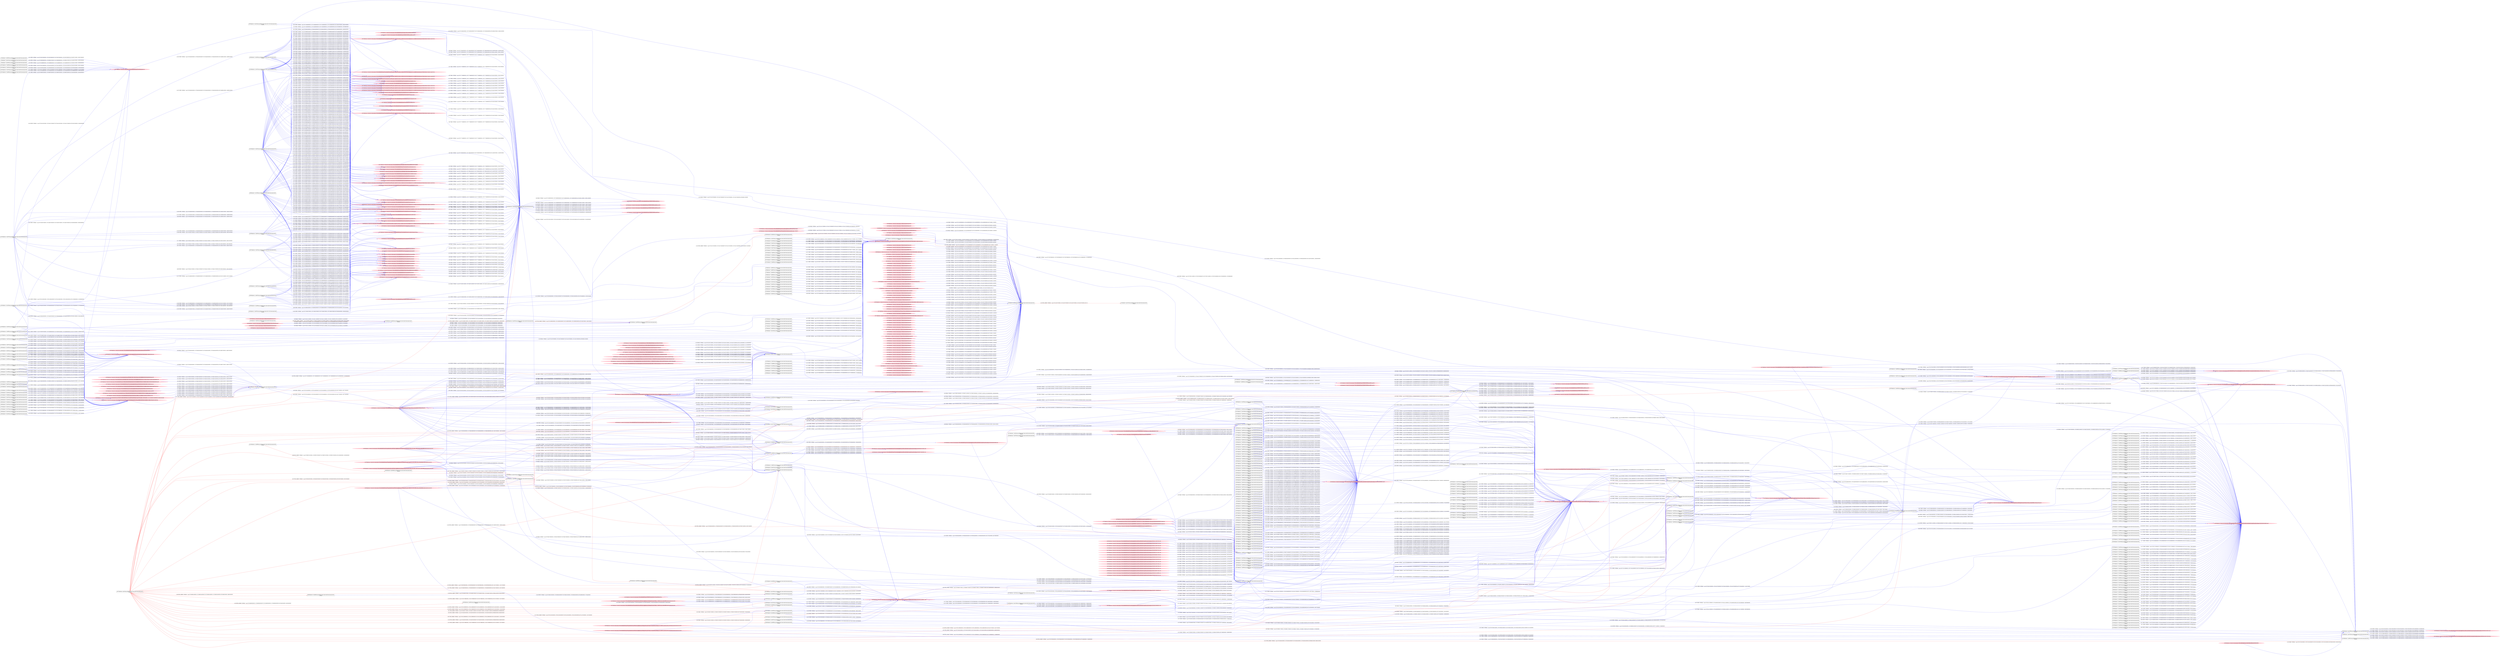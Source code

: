digraph  {
rankdir=LR
"0"[color=black,label="id:0 HopCount: 0 pid:10000 proc_starttime:0 cmd: owner uid:null owner group id:null,\n null null", shape=box,style=solid];
"1"[color=black,label="id:1 HopCount: 1 pid:10124 proc_starttime:0 cmd: owner uid:null owner group id:null,\n null null", shape=box,style=solid];
"0" -> "1" [id=518,__obj="PROC_CREATE"color=red,label="id:518 PROC_CREATE **NORMAL**  seqs:[1557413322767000000, 1557413322767000000] T:[1557413322767000000, 1557413322767000000] relT:[0, 0]",style=solid];
"98"[color=black,label="id:98 HopCount: -7 pid:8896 proc_starttime:0 cmd: owner uid:null owner group id:null,\n null null", shape=box,style=solid];
"254"[color=pink,label="id:254 HopCount: -6 owner uid: owner group id: /Device/HarddiskVolume2/Users/admin/AppData/Local/Mozilla/Firefox/Profiles/lxkehh21.default/cache2/index ", shape=oval,style=filled];
"98" -> "254" [id=519,__obj="WRITE"color=blue,label="id:519 WRITE **NORMAL**  seqs:[1557256387523000000, 1557257872015000000] T:[1557256387523000000, 1557257872015000000] relT:[156935244000000, 155450752000000]",style=solid];
"102"[color=black,label="id:102 HopCount: -7 pid:5252 proc_starttime:0 cmd: owner uid:null owner group id:null,\n null null", shape=box,style=solid];
"177"[color=pink,label="id:177 HopCount: -6 owner uid: owner group id: /Device/HarddiskVolume2/Users/admin/Pictures/quantivalence.docx ", shape=oval,style=filled];
"102" -> "177" [id=520,__obj="WRITE"color=blue,label="id:520 WRITE **NORMAL**  seqs:[1557264818991000000, 1557264818991000000] T:[1557264818991000000, 1557264818991000000] relT:[148503776000000, 148503776000000]",style=solid];
"338"[color=black,label="id:338 HopCount: -5 pid:320 proc_starttime:0 cmd: owner uid:null owner group id:null,\n null null", shape=box,style=solid];
"280"[color=pink,label="id:280 HopCount: -6 owner uid: owner group id: /Device/HarddiskVolume2/WINDOWS/TEMP/amc4BC6.tmp.LOG2 ", shape=oval,style=filled];
"338" -> "280" [id=521,__obj="WRITE"color=blue,label="id:521 WRITE **NORMAL**  seqs:[1557274039655000000, 1557274039655000000] T:[1557274039655000000, 1557274039655000000] relT:[139283112000000, 139283112000000]",style=solid];
"2"[color=black,label="id:2 HopCount: -7 pid:8500 proc_starttime:0 cmd: owner uid:null owner group id:null,\n null null", shape=box,style=solid];
"173"[color=pink,label="id:173 HopCount: -6 owner uid: owner group id: /Device/HarddiskVolume2/Users/admin/generic.txt ", shape=oval,style=filled];
"2" -> "173" [id=522,__obj="WRITE"color=blue,label="id:522 WRITE **NORMAL**  seqs:[1557252367036000000, 1557252367039000000] T:[1557252367036000000, 1557252367039000000] relT:[160955731000000, 160955728000000]",style=solid];
"13"[color=black,label="id:13 HopCount: -7 pid:8840 proc_starttime:0 cmd: owner uid:null owner group id:null,\n null null", shape=box,style=solid];
"13" -> "254" [id=523,__obj="WRITE"color=blue,label="id:523 WRITE **NORMAL**  seqs:[1557255869720000000, 1557258996236000000] T:[1557255869720000000, 1557258996236000000] relT:[157453047000000, 154326531000000]",style=solid];
"3"[color=black,label="id:3 HopCount: -7 pid:8004 proc_starttime:0 cmd: owner uid:null owner group id:null,\n null null", shape=box,style=solid];
"3" -> "254" [id=524,__obj="WRITE"color=blue,label="id:524 WRITE **NORMAL**  seqs:[1557252807631000000, 1557252807631000000] T:[1557252807631000000, 1557252807631000000] relT:[160515136000000, 160515136000000]",style=solid];
"138"[color=black,label="id:138 HopCount: -7 pid:4520 proc_starttime:0 cmd: owner uid:null owner group id:null,\n null null", shape=box,style=solid];
"138" -> "173" [id=525,__obj="WRITE"color=blue,label="id:525 WRITE **NORMAL**  seqs:[1557252489719000000, 1557252489719000000] T:[1557252489719000000, 1557252489719000000] relT:[160833048000000, 160833048000000]",style=solid];
"4"[color=black,label="id:4 HopCount: -7 pid:3124 proc_starttime:0 cmd: owner uid:null owner group id:null,\n null null", shape=box,style=solid];
"4" -> "173" [id=526,__obj="WRITE"color=blue,label="id:526 WRITE **NORMAL**  seqs:[1557263680088000000, 1557263680247000000] T:[1557263680088000000, 1557263680247000000] relT:[149642679000000, 149642520000000]",style=solid];
"103"[color=black,label="id:103 HopCount: -7 pid:3376 proc_starttime:0 cmd: owner uid:null owner group id:null,\n null null", shape=box,style=solid];
"103" -> "254" [id=527,__obj="WRITE"color=blue,label="id:527 WRITE **NORMAL**  seqs:[1557262481759000000, 1557262481759000000] T:[1557262481759000000, 1557262481759000000] relT:[150841008000000, 150841008000000]",style=solid];
"6"[color=black,label="id:6 HopCount: -7 pid:8876 proc_starttime:0 cmd: owner uid:null owner group id:null,\n null null", shape=box,style=solid];
"6" -> "254" [id=528,__obj="WRITE"color=blue,label="id:528 WRITE **NORMAL**  seqs:[1557259566580000000, 1557259566580000000] T:[1557259566580000000, 1557259566580000000] relT:[153756187000000, 153756187000000]",style=solid];
"5"[color=black,label="id:5 HopCount: -7 pid:4300 proc_starttime:0 cmd: owner uid:null owner group id:null,\n null null", shape=box,style=solid];
"5" -> "173" [id=529,__obj="WRITE"color=blue,label="id:529 WRITE **NORMAL**  seqs:[1557252488666000000, 1557252488808000000] T:[1557252488666000000, 1557252488808000000] relT:[160834101000000, 160833959000000]",style=solid];
"7"[color=black,label="id:7 HopCount: -7 pid:4856 proc_starttime:0 cmd: owner uid:null owner group id:null,\n null null", shape=box,style=solid];
"7" -> "254" [id=530,__obj="WRITE"color=blue,label="id:530 WRITE **NORMAL**  seqs:[1557252805181000000, 1557252805181000000] T:[1557252805181000000, 1557252805181000000] relT:[160517586000000, 160517586000000]",style=solid];
"103" -> "173" [id=531,__obj="WRITE"color=blue,label="id:531 WRITE **NORMAL**  seqs:[1557263680782000000, 1557263680782000000] T:[1557263680782000000, 1557263680782000000] relT:[149641985000000, 149641985000000]",style=solid];
"510"[color=black,label="id:510 HopCount: -7 pid:6556 proc_starttime:0 cmd: owner uid:null owner group id:null,\n null null", shape=box,style=solid];
"510" -> "173" [id=532,__obj="WRITE"color=blue,label="id:532 WRITE **NORMAL**  seqs:[1557254015406000000, 1557254015615000000] T:[1557254015406000000, 1557254015615000000] relT:[159307361000000, 159307152000000]",style=solid];
"9"[color=black,label="id:9 HopCount: -7 pid:9080 proc_starttime:0 cmd: owner uid:null owner group id:null,\n null null", shape=box,style=solid];
"9" -> "254" [id=533,__obj="WRITE"color=blue,label="id:533 WRITE **NORMAL**  seqs:[1557252608106000000, 1557252608106000000] T:[1557252608106000000, 1557252608106000000] relT:[160714661000000, 160714661000000]",style=solid];
"11"[color=black,label="id:11 HopCount: -7 pid:5784 proc_starttime:0 cmd: owner uid:null owner group id:null,\n null null", shape=box,style=solid];
"11" -> "254" [id=534,__obj="WRITE"color=blue,label="id:534 WRITE **NORMAL**  seqs:[1557262626741000000, 1557262626741000000] T:[1557262626741000000, 1557262626741000000] relT:[150696026000000, 150696026000000]",style=solid];
"12"[color=black,label="id:12 HopCount: -7 pid:6984 proc_starttime:0 cmd: owner uid:null owner group id:null,\n null null", shape=box,style=solid];
"313"[color=pink,label="id:313 HopCount: -6 owner uid: owner group id: /Device/HarddiskVolume2/Users/admin/AppData/Local/Microsoft/OneDrive/setup/logs/StandaloneUpdate_2019-05-08_133157_500-1b48.log ", shape=oval,style=filled];
"12" -> "313" [id=535,__obj="WRITE"color=blue,label="id:535 WRITE **NORMAL**  seqs:[1557322317699000000, 1557322317700000000] T:[1557322317699000000, 1557322317700000000] relT:[91005068000000, 91005067000000]",style=solid];
"328"[color=black,label="id:328 HopCount: -5 pid:308 proc_starttime:0 cmd: owner uid:null owner group id:null,\n null null", shape=box,style=solid];
"328" -> "313" [id=536,__obj="WRITE"color=blue,label="id:536 WRITE **NORMAL**  seqs:[1557322318559000000, 1557322318559000000] T:[1557322318559000000, 1557322318559000000] relT:[91004208000000, 91004208000000]",style=solid];
"16"[color=black,label="id:16 HopCount: -7 pid:4516 proc_starttime:0 cmd: owner uid:null owner group id:null,\n null null", shape=box,style=solid];
"16" -> "254" [id=537,__obj="WRITE"color=blue,label="id:537 WRITE **NORMAL**  seqs:[1557256323309000000, 1557256323309000000] T:[1557256323309000000, 1557256323309000000] relT:[156999458000000, 156999458000000]",style=solid];
"149"[color=black,label="id:149 HopCount: -7 pid:7352 proc_starttime:0 cmd: owner uid:null owner group id:null,\n null null", shape=box,style=solid];
"179"[color=pink,label="id:179 HopCount: -6 owner uid: owner group id: /Device/HarddiskVolume2/Users/admin/Pictures/www.globaltestmarket.com.docx ", shape=oval,style=filled];
"149" -> "179" [id=538,__obj="WRITE"color=blue,label="id:538 WRITE **NORMAL**  seqs:[1557269961206000000, 1557269961206000000] T:[1557269961206000000, 1557269961206000000] relT:[143361561000000, 143361561000000]",style=solid];
"102" -> "179" [id=539,__obj="WRITE"color=blue,label="id:539 WRITE **NORMAL**  seqs:[1557264820539000000, 1557264820539000000] T:[1557264820539000000, 1557264820539000000] relT:[148502228000000, 148502228000000]",style=solid];
"353"[color=black,label="id:353 HopCount: -5 pid:4472 proc_starttime:0 cmd: owner uid:null owner group id:null,\n null null", shape=box,style=solid];
"353" -> "254" [id=540,__obj="WRITE"color=blue,label="id:540 WRITE **NORMAL**  seqs:[1557250852133000000, 1557250852133000000] T:[1557250852133000000, 1557250852133000000] relT:[162470634000000, 162470634000000]",style=solid];
"90"[color=black,label="id:90 HopCount: -7 pid:2804 proc_starttime:0 cmd: owner uid:null owner group id:null,\n null null", shape=box,style=solid];
"90" -> "179" [id=541,__obj="WRITE"color=blue,label="id:541 WRITE **NORMAL**  seqs:[1557264828294000000, 1557264828294000000] T:[1557264828294000000, 1557264828294000000] relT:[148494473000000, 148494473000000]",style=solid];
"17"[color=black,label="id:17 HopCount: -2 pid:3248 proc_starttime:0 cmd: owner uid:null owner group id:null,\n null null", shape=box,style=solid];
"17" -> "0" [id=542,__obj="PROC_CREATE"color=red,label="id:542 PROC_CREATE **NORMAL**  seqs:[1557413322596000000, 1557413322596000000] T:[1557413322596000000, 1557413322596000000] relT:[171000000, 171000000]",style=solid];
"20"[color=black,label="id:20 HopCount: -7 pid:744 proc_starttime:0 cmd: owner uid:null owner group id:null,\n null null", shape=box,style=solid];
"20" -> "254" [id=543,__obj="WRITE"color=blue,label="id:543 WRITE **NORMAL**  seqs:[1557254489848000000, 1557254489848000000] T:[1557254489848000000, 1557254489848000000] relT:[158832919000000, 158832919000000]",style=solid];
"96"[color=black,label="id:96 HopCount: -7 pid:7268 proc_starttime:0 cmd: owner uid:null owner group id:null,\n null null", shape=box,style=solid];
"96" -> "179" [id=544,__obj="WRITE"color=blue,label="id:544 WRITE **NORMAL**  seqs:[1557269944237000000, 1557269944237000000] T:[1557269944237000000, 1557269944237000000] relT:[143378530000000, 143378530000000]",style=solid];
"96" -> "177" [id=545,__obj="WRITE"color=blue,label="id:545 WRITE **NORMAL**  seqs:[1557269943221000000, 1557269943221000000] T:[1557269943221000000, 1557269943221000000] relT:[143379546000000, 143379546000000]",style=solid];
"19"[color=pink,label="id:19 HopCount: -2 owner uid: owner group id: /Device/HarddiskVolume2/Program Files/mozilla/firefox/browser/chrome.manifest ", shape=oval,style=filled];
"19" -> "0" [id=546,__obj="READ"color=blue,label="id:546 READ **NORMAL**  seqs:[1557413322767000000, 1557413322767000000] T:[1557413322767000000, 1557413322767000000] relT:[0, 0]",style=solid];
"23"[color=black,label="id:23 HopCount: -7 pid:4352 proc_starttime:0 cmd: owner uid:null owner group id:null,\n null null", shape=box,style=solid];
"23" -> "254" [id=547,__obj="WRITE"color=blue,label="id:547 WRITE **NORMAL**  seqs:[1557252642262000000, 1557252642262000000] T:[1557252642262000000, 1557252642262000000] relT:[160680505000000, 160680505000000]",style=solid];
"186"[color=black,label="id:186 HopCount: -7 pid:640 proc_starttime:0 cmd: owner uid:null owner group id:null,\n null null", shape=box,style=solid];
"186" -> "177" [id=548,__obj="WRITE"color=blue,label="id:548 WRITE **NORMAL**  seqs:[1557269963926000000, 1557269963926000000] T:[1557269963926000000, 1557269963926000000] relT:[143358841000000, 143358841000000]",style=solid];
"90" -> "177" [id=549,__obj="WRITE"color=blue,label="id:549 WRITE **NORMAL**  seqs:[1557264822843000000, 1557264822843000000] T:[1557264822843000000, 1557264822843000000] relT:[148499924000000, 148499924000000]",style=solid];
"22"[color=pink,label="id:22 HopCount: -2 owner uid: owner group id: /Windows/System32/windows.storage.dll ", shape=oval,style=filled];
"22" -> "0" [id=550,__obj="READ"color=blue,label="id:550 READ **NORMAL**  seqs:[1557413322694000000, 1557413322694000000] T:[1557413322694000000, 1557413322694000000] relT:[73000000, 73000000]",style=solid];
"130"[color=black,label="id:130 HopCount: -7 pid:4860 proc_starttime:0 cmd: owner uid:null owner group id:null,\n null null", shape=box,style=solid];
"433"[color=pink,label="id:433 HopCount: -6 owner uid: owner group id: /Device/HarddiskVolume2/Users/darpa/AppData/Local/Microsoft/OneDrive/logs/Personal/SyncEngine-2019-05-08.1908.8064.10.aodl ", shape=oval,style=filled];
"130" -> "433" [id=551,__obj="WRITE"color=blue,label="id:551 WRITE **NORMAL**  seqs:[1557365954436000000, 1557369135014000000] T:[1557365954436000000, 1557369135014000000] relT:[47368331000000, 44187753000000]",style=solid];
"26"[color=black,label="id:26 HopCount: -7 pid:1180 proc_starttime:0 cmd: owner uid:null owner group id:null,\n null null", shape=box,style=solid];
"26" -> "433" [id=552,__obj="WRITE"color=blue,label="id:552 WRITE **NORMAL**  seqs:[1557354583815000000, 1557354643824000000] T:[1557354583815000000, 1557354643824000000] relT:[58738952000000, 58678943000000]",style=solid];
"277"[color=black,label="id:277 HopCount: -7 pid:9532 proc_starttime:0 cmd: owner uid:null owner group id:null,\n null null", shape=box,style=solid];
"277" -> "433" [id=553,__obj="WRITE"color=blue,label="id:553 WRITE **NORMAL**  seqs:[1557391275040000000, 1557402045909000000] T:[1557391275040000000, 1557397875960000000] relT:[22047727000000, 15446807000000]",style=solid];
"29"[color=black,label="id:29 HopCount: -7 pid:4196 proc_starttime:0 cmd: owner uid:null owner group id:null,\n null null", shape=box,style=solid];
"29" -> "433" [id=554,__obj="WRITE"color=blue,label="id:554 WRITE **NORMAL**  seqs:[1557342523258000000, 1557343033338000000] T:[1557342523258000000, 1557343033338000000] relT:[70799509000000, 70289429000000]",style=solid];
"14"[color=black,label="id:14 HopCount: -7 pid:8600 proc_starttime:0 cmd: owner uid:null owner group id:null,\n null null", shape=box,style=solid];
"14" -> "254" [id=555,__obj="WRITE"color=blue,label="id:555 WRITE **NORMAL**  seqs:[1557255738811000000, 1557255738811000000] T:[1557255738811000000, 1557255738811000000] relT:[157583956000000, 157583956000000]",style=solid];
"32"[color=black,label="id:32 HopCount: -7 pid:264 proc_starttime:0 cmd: owner uid:null owner group id:null,\n null null", shape=box,style=solid];
"32" -> "433" [id=556,__obj="WRITE"color=blue,label="id:556 WRITE **NORMAL**  seqs:[1557345613387000000, 1557346933234000000] T:[1557345613387000000, 1557346933234000000] relT:[67709380000000, 66389533000000]",style=solid];
"34"[color=black,label="id:34 HopCount: -7 pid:4428 proc_starttime:0 cmd: owner uid:null owner group id:null,\n null null", shape=box,style=solid];
"34" -> "433" [id=557,__obj="WRITE"color=blue,label="id:557 WRITE **NORMAL**  seqs:[1557389170102000000, 1557389170102000000] T:[1557389170102000000, 1557389170102000000] relT:[24152665000000, 24152665000000]",style=solid];
"405"[color=pink,label="id:405 HopCount: -5 owner uid: owner group id: /Windows/System32/deviceaccess.dll ", shape=oval,style=filled];
"164"[color=black,label="id:164 HopCount: -6 pid:9816 proc_starttime:0 cmd: owner uid:null owner group id:null,\n null null", shape=box,style=solid];
"405" -> "164" [id=558,__obj="READ"color=blue,label="id:558 READ **NORMAL**  seqs:[1557410911123000000, 1557410911123000000] T:[1557410911123000000, 1557410911123000000] relT:[2411644000000, 2411644000000]",style=solid];
"38"[color=black,label="id:38 HopCount: -7 pid:7836 proc_starttime:0 cmd: owner uid:null owner group id:null,\n null null", shape=box,style=solid];
"38" -> "254" [id=559,__obj="WRITE"color=blue,label="id:559 WRITE **NORMAL**  seqs:[1557258493029000000, 1557258493029000000] T:[1557258493029000000, 1557258493029000000] relT:[154829738000000, 154829738000000]",style=solid];
"409"[color=pink,label="id:409 HopCount: -5 owner uid: owner group id: /Windows/System32/deviceassociation.dll ", shape=oval,style=filled];
"409" -> "164" [id=560,__obj="READ"color=blue,label="id:560 READ **NORMAL**  seqs:[1557411245745000000, 1557411245745000000] T:[1557411245745000000, 1557411245745000000] relT:[2077022000000, 2077022000000]",style=solid];
"396"[color=pink,label="id:396 HopCount: -5 owner uid: owner group id: /Windows/System32/biwinrt.dll ", shape=oval,style=filled];
"396" -> "164" [id=561,__obj="READ"color=blue,label="id:561 READ **NORMAL**  seqs:[1557410911110000000, 1557411245745000000] T:[1557410911110000000, 1557411245745000000] relT:[2411657000000, 2077022000000]",style=solid];
"392"[color=pink,label="id:392 HopCount: -5 owner uid: owner group id: /Windows/System32/Windows.Devices.Enumeration.dll ", shape=oval,style=filled];
"392" -> "164" [id=562,__obj="READ"color=blue,label="id:562 READ **NORMAL**  seqs:[1557410911110000000, 1557411245745000000] T:[1557410911110000000, 1557411245745000000] relT:[2411657000000, 2077022000000]",style=solid];
"40"[color=black,label="id:40 HopCount: -7 pid:36 proc_starttime:0 cmd: owner uid:null owner group id:null,\n null null", shape=box,style=solid];
"40" -> "164" [id=563,__obj="PROC_CREATE"color=red,label="id:563 PROC_CREATE **NORMAL**  seqs:[1557409822740000000, 1557409822740000000] T:[1557409822740000000, 1557409822740000000] relT:[3500027000000, 3500027000000]",style=solid];
"118"[color=black,label="id:118 HopCount: -7 pid:8752 proc_starttime:0 cmd: owner uid:null owner group id:null,\n null null", shape=box,style=solid];
"118" -> "254" [id=564,__obj="WRITE"color=blue,label="id:564 WRITE **NORMAL**  seqs:[1557262630552000000, 1557262630552000000] T:[1557262630552000000, 1557262630552000000] relT:[150692215000000, 150692215000000]",style=solid];
"41"[color=black,label="id:41 HopCount: -7 pid:7648 proc_starttime:0 cmd: owner uid:null owner group id:null,\n null null", shape=box,style=solid];
"41" -> "254" [id=565,__obj="WRITE"color=blue,label="id:565 WRITE **NORMAL**  seqs:[1557250846977000000, 1557250846977000000] T:[1557250846977000000, 1557250846977000000] relT:[162475790000000, 162475790000000]",style=solid];
"142"[color=black,label="id:142 HopCount: -7 pid:4516 proc_starttime:0 cmd: owner uid:null owner group id:null,\n null null", shape=box,style=solid];
"142" -> "254" [id=566,__obj="WRITE"color=blue,label="id:566 WRITE **NORMAL**  seqs:[1557259581106000000, 1557260333854000000] T:[1557259581106000000, 1557260333854000000] relT:[153741661000000, 152988913000000]",style=solid];
"43"[color=black,label="id:43 HopCount: -7 pid:7676 proc_starttime:0 cmd: owner uid:null owner group id:null,\n null null", shape=box,style=solid];
"323"[color=pink,label="id:323 HopCount: -6 owner uid: owner group id: /Device/HarddiskVolume2/WINDOWS/System32/config/DRIVERS ", shape=oval,style=filled];
"43" -> "323" [id=567,__obj="WRITE"color=blue,label="id:567 WRITE **NORMAL**  seqs:[1557236953261000000, 1557236953293000000] T:[1557236953261000000, 1557236953293000000] relT:[176369506000000, 176369474000000]",style=solid];
"45"[color=black,label="id:45 HopCount: -7 pid:5052 proc_starttime:0 cmd: owner uid:null owner group id:null,\n null null", shape=box,style=solid];
"45" -> "254" [id=568,__obj="WRITE"color=blue,label="id:568 WRITE **NORMAL**  seqs:[1557257869493000000, 1557257869493000000] T:[1557257869493000000, 1557257869493000000] relT:[155453274000000, 155453274000000]",style=solid];
"47"[color=black,label="id:47 HopCount: -7 pid:424 proc_starttime:0 cmd: owner uid:null owner group id:null,\n null null", shape=box,style=solid];
"47" -> "323" [id=569,__obj="WRITE"color=blue,label="id:569 WRITE **NORMAL**  seqs:[1557236879850000000, 1557387758736000000] T:[1557236879850000000, 1557236879850000000] relT:[176442917000000, 176442917000000]",style=solid];
"51"[color=black,label="id:51 HopCount: -7 pid:4392 proc_starttime:0 cmd: owner uid:null owner group id:null,\n null null", shape=box,style=solid];
"51" -> "254" [id=570,__obj="WRITE"color=blue,label="id:570 WRITE **NORMAL**  seqs:[1557257727485000000, 1557257727485000000] T:[1557257727485000000, 1557257727485000000] relT:[155595282000000, 155595282000000]",style=solid];
"10"[color=black,label="id:10 HopCount: -7 pid:7552 proc_starttime:0 cmd: owner uid:null owner group id:null,\n null null", shape=box,style=solid];
"10" -> "313" [id=571,__obj="WRITE"color=blue,label="id:571 WRITE **NORMAL**  seqs:[1557322317700000000, 1557322317731000000] T:[1557322317700000000, 1557322317731000000] relT:[91005067000000, 91005036000000]",style=solid];
"50"[color=black,label="id:50 HopCount: -7 pid:7028 proc_starttime:0 cmd: owner uid:null owner group id:null,\n null null", shape=box,style=solid];
"50" -> "433" [id=572,__obj="WRITE"color=blue,label="id:572 WRITE **NORMAL**  seqs:[1557342613226000000, 1557346077316000000] T:[1557342613226000000, 1557346077316000000] relT:[70709541000000, 67245451000000]",style=solid];
"272"[color=black,label="id:272 HopCount: -7 pid:5904 proc_starttime:0 cmd: owner uid:null owner group id:null,\n null null", shape=box,style=solid];
"272" -> "433" [id=573,__obj="WRITE"color=blue,label="id:573 WRITE **NORMAL**  seqs:[1557342493306000000, 1557357913689000000] T:[1557342493306000000, 1557357913689000000] relT:[70829461000000, 55409078000000]",style=solid];
"53"[color=black,label="id:53 HopCount: -7 pid:7152 proc_starttime:0 cmd: owner uid:null owner group id:null,\n null null", shape=box,style=solid];
"53" -> "433" [id=574,__obj="WRITE"color=blue,label="id:574 WRITE **NORMAL**  seqs:[1557342583235000000, 1557347204466000000] T:[1557342583235000000, 1557347204466000000] relT:[70739532000000, 66118301000000]",style=solid];
"110"[color=black,label="id:110 HopCount: -7 pid:6112 proc_starttime:0 cmd: owner uid:null owner group id:null,\n null null", shape=box,style=solid];
"110" -> "433" [id=575,__obj="WRITE"color=blue,label="id:575 WRITE **NORMAL**  seqs:[1557374773291000000, 1557376575164000000] T:[1557374773291000000, 1557376575164000000] relT:[38549476000000, 36747603000000]",style=solid];
"329"[color=black,label="id:329 HopCount: -7 pid:64 proc_starttime:0 cmd: owner uid:null owner group id:null,\n null null", shape=box,style=solid];
"329" -> "433" [id=576,__obj="WRITE"color=blue,label="id:576 WRITE **NORMAL**  seqs:[1557358303984000000, 1557377385367000000] T:[1557358303984000000, 1557377385367000000] relT:[55018783000000, 35937400000000]",style=solid];
"326"[color=black,label="id:326 HopCount: -7 pid:848 proc_starttime:0 cmd: owner uid:null owner group id:null,\n null null", shape=box,style=solid];
"326" -> "433" [id=577,__obj="WRITE"color=blue,label="id:577 WRITE **NORMAL**  seqs:[1557358243956000000, 1557361874656000000] T:[1557358243956000000, 1557361874656000000] relT:[55078811000000, 51448111000000]",style=solid];
"285"[color=black,label="id:285 HopCount: -7 pid:5788 proc_starttime:0 cmd: owner uid:null owner group id:null,\n null null", shape=box,style=solid];
"285" -> "433" [id=578,__obj="WRITE"color=blue,label="id:578 WRITE **NORMAL**  seqs:[1557365564448000000, 1557368444902000000] T:[1557365564448000000, 1557368444902000000] relT:[47758319000000, 44877865000000]",style=solid];
"317"[color=black,label="id:317 HopCount: -7 pid:7560 proc_starttime:0 cmd: owner uid:null owner group id:null,\n null null", shape=box,style=solid];
"317" -> "433" [id=579,__obj="WRITE"color=blue,label="id:579 WRITE **NORMAL**  seqs:[1557387645527000000, 1557391064891000000] T:[1557387645527000000, 1557391064891000000] relT:[25677240000000, 22257876000000]",style=solid];
"450"[color=pink,label="id:450 HopCount: -4 owner uid: owner group id: /Device/HarddiskVolume2/Users/darpa/AppData/Local/Packages/Microsoft.Windows.Photos_8wekyb3d8bbwe/Settings/settings.dat.LOG2 ", shape=oval,style=filled];
"349"[color=black,label="id:349 HopCount: -5 pid:9784 proc_starttime:0 cmd: owner uid:null owner group id:null,\n null null", shape=box,style=solid];
"450" -> "349" [id=580,__obj="READ"color=blue,label="id:580 READ **NORMAL**  seqs:[1557382828546000000, 1557382828546000000] T:[1557382828546000000, 1557382828546000000] relT:[30494221000000, 30494221000000]",style=solid];
"87"[color=black,label="id:87 HopCount: -7 pid:6664 proc_starttime:0 cmd: owner uid:null owner group id:null,\n null null", shape=box,style=solid];
"403"[color=pink,label="id:403 HopCount: -6 owner uid: owner group id: /Device/HarddiskVolume2/Users/darpa/AppData/Local/Microsoft/OneDrive/logs/Personal/SyncEngine-2019-05-08.0255.8064.9.aodl ", shape=oval,style=filled];
"87" -> "403" [id=581,__obj="WRITE"color=blue,label="id:581 WRITE **NORMAL**  seqs:[1557321647738000000, 1557324732699000000] T:[1557321647738000000, 1557324732699000000] relT:[91675029000000, 88590068000000]",style=solid];
"62"[color=black,label="id:62 HopCount: -7 pid:3004 proc_starttime:0 cmd: owner uid:null owner group id:null,\n null null", shape=box,style=solid];
"62" -> "254" [id=582,__obj="WRITE"color=blue,label="id:582 WRITE **NORMAL**  seqs:[1557261060379000000, 1557261060379000000] T:[1557261060379000000, 1557261060379000000] relT:[152262388000000, 152262388000000]",style=solid];
"61"[color=pink,label="id:61 HopCount: -6 owner uid: owner group id: /Device/HarddiskVolume2/WINDOWS/System32/config/DRIVERS.LOG2 ", shape=oval,style=filled];
"61" -> "349" [id=583,__obj="READ"color=blue,label="id:583 READ **NORMAL**  seqs:[1557387694589000000, 1557387694589000000] T:[1557387694589000000, 1557387694589000000] relT:[25628178000000, 25628178000000]",style=solid];
"138" -> "254" [id=584,__obj="WRITE"color=blue,label="id:584 WRITE **NORMAL**  seqs:[1557250730814000000, 1557250831687000000] T:[1557250730814000000, 1557250831687000000] relT:[162591953000000, 162491080000000]",style=solid];
"63"[color=pink,label="id:63 HopCount: -6 owner uid: owner group id: /Device/HarddiskVolume2/WINDOWS/System32/config/DRIVERS.LOG1 ", shape=oval,style=filled];
"63" -> "349" [id=585,__obj="READ"color=blue,label="id:585 READ **NORMAL**  seqs:[1557387694588000000, 1557387694589000000] T:[1557387694588000000, 1557387694589000000] relT:[25628179000000, 25628178000000]",style=solid];
"69"[color=pink,label="id:69 HopCount: -6 owner uid: owner group id: /Device/HarddiskVolume2/Windows/System32/config/DRIVERS{47a6a166-a514-11e7-a94e-ec0d9a05c860}.TM.blf ", shape=oval,style=filled];
"69" -> "349" [id=586,__obj="READ"color=blue,label="id:586 READ **NORMAL**  seqs:[1557387694624000000, 1557387694626000000] T:[1557387694624000000, 1557387694626000000] relT:[25628143000000, 25628141000000]",style=solid];
"65"[color=black,label="id:65 HopCount: -7 pid:6140 proc_starttime:0 cmd: owner uid:null owner group id:null,\n null null", shape=box,style=solid];
"65" -> "403" [id=587,__obj="WRITE"color=blue,label="id:587 WRITE **NORMAL**  seqs:[1557335956297000000, 1557337873252000000] T:[1557335956297000000, 1557337873252000000] relT:[77366470000000, 75449515000000]",style=solid];
"67"[color=black,label="id:67 HopCount: -7 pid:3756 proc_starttime:0 cmd: owner uid:null owner group id:null,\n null null", shape=box,style=solid];
"67" -> "254" [id=588,__obj="WRITE"color=blue,label="id:588 WRITE **NORMAL**  seqs:[1557253608749000000, 1557253608749000000] T:[1557253608749000000, 1557253608749000000] relT:[159714018000000, 159714018000000]",style=solid];
"68"[color=black,label="id:68 HopCount: -7 pid:8204 proc_starttime:0 cmd: owner uid:null owner group id:null,\n null null", shape=box,style=solid];
"68" -> "403" [id=589,__obj="WRITE"color=blue,label="id:589 WRITE **NORMAL**  seqs:[1557318073247000000, 1557318703366000000] T:[1557318073247000000, 1557318703366000000] relT:[95249520000000, 94619401000000]",style=solid];
"71"[color=black,label="id:71 HopCount: -7 pid:5184 proc_starttime:0 cmd: owner uid:null owner group id:null,\n null null", shape=box,style=solid];
"71" -> "254" [id=590,__obj="WRITE"color=blue,label="id:590 WRITE **NORMAL**  seqs:[1557262466685000000, 1557262466685000000] T:[1557262466685000000, 1557262466685000000] relT:[150856082000000, 150856082000000]",style=solid];
"72"[color=black,label="id:72 HopCount: -7 pid:8240 proc_starttime:0 cmd: owner uid:null owner group id:null,\n null null", shape=box,style=solid];
"72" -> "403" [id=591,__obj="WRITE"color=blue,label="id:591 WRITE **NORMAL**  seqs:[1557336284949000000, 1557336284949000000] T:[1557336284949000000, 1557336284949000000] relT:[77037818000000, 77037818000000]",style=solid];
"73"[color=pink,label="id:73 HopCount: -6 owner uid: owner group id: /Device/HarddiskVolume2/Windows/System32/config/DRIVERS{47a6a166-a514-11e7-a94e-ec0d9a05c860}.TMContainer00000000000000000002.regtrans-ms ", shape=oval,style=filled];
"73" -> "349" [id=592,__obj="READ"color=blue,label="id:592 READ **NORMAL**  seqs:[1557387694625000000, 1557387694626000000] T:[1557387694625000000, 1557387694626000000] relT:[25628142000000, 25628141000000]",style=solid];
"76"[color=black,label="id:76 HopCount: -7 pid:8420 proc_starttime:0 cmd: owner uid:null owner group id:null,\n null null", shape=box,style=solid];
"76" -> "254" [id=593,__obj="WRITE"color=blue,label="id:593 WRITE **NORMAL**  seqs:[1557257702987000000, 1557257702987000000] T:[1557257702987000000, 1557257702987000000] relT:[155619780000000, 155619780000000]",style=solid];
"172"[color=black,label="id:172 HopCount: -7 pid:8248 proc_starttime:0 cmd: owner uid:null owner group id:null,\n null null", shape=box,style=solid];
"172" -> "403" [id=594,__obj="WRITE"color=blue,label="id:594 WRITE **NORMAL**  seqs:[1557319272341000000, 1557325005330000000] T:[1557319272341000000, 1557325005330000000] relT:[94050426000000, 88317437000000]",style=solid];
"77"[color=pink,label="id:77 HopCount: -6 owner uid: owner group id: /Device/HarddiskVolume2/Windows/System32/config/DRIVERS{47a6a166-a514-11e7-a94e-ec0d9a05c860}.TMContainer00000000000000000001.regtrans-ms ", shape=oval,style=filled];
"77" -> "349" [id=595,__obj="READ"color=blue,label="id:595 READ **NORMAL**  seqs:[1557387694625000000, 1557387694627000000] T:[1557387694626000000, 1557387694627000000] relT:[25628141000000, 25628140000000]",style=solid];
"300"[color=black,label="id:300 HopCount: -7 pid:6112 proc_starttime:0 cmd: owner uid:null owner group id:null,\n null null", shape=box,style=solid];
"300" -> "433" [id=596,__obj="WRITE"color=blue,label="id:596 WRITE **NORMAL**  seqs:[1557391785855000000, 1557394514654000000] T:[1557391785855000000, 1557394514654000000] relT:[21536912000000, 18808113000000]",style=solid];
"35"[color=black,label="id:35 HopCount: -7 pid:9584 proc_starttime:0 cmd: owner uid:null owner group id:null,\n null null", shape=box,style=solid];
"35" -> "403" [id=597,__obj="WRITE"color=blue,label="id:597 WRITE **NORMAL**  seqs:[1557338769679000000, 1557338769679000000] T:[1557338769679000000, 1557338769679000000] relT:[74553088000000, 74553088000000]",style=solid];
"37"[color=black,label="id:37 HopCount: -7 pid:1180 proc_starttime:0 cmd: owner uid:null owner group id:null,\n null null", shape=box,style=solid];
"37" -> "254" [id=598,__obj="WRITE"color=blue,label="id:598 WRITE **NORMAL**  seqs:[1557259756018000000, 1557259756018000000] T:[1557259756018000000, 1557259756018000000] relT:[153566749000000, 153566749000000]",style=solid];
"100"[color=black,label="id:100 HopCount: -7 pid:8100 proc_starttime:0 cmd: owner uid:null owner group id:null,\n null null", shape=box,style=solid];
"100" -> "433" [id=599,__obj="WRITE"color=blue,label="id:599 WRITE **NORMAL**  seqs:[1557361904664000000, 1557365594428000000] T:[1557361904664000000, 1557365594428000000] relT:[51418103000000, 47728339000000]",style=solid];
"80"[color=black,label="id:80 HopCount: -7 pid:8056 proc_starttime:0 cmd: owner uid:null owner group id:null,\n null null", shape=box,style=solid];
"80" -> "433" [id=600,__obj="WRITE"color=blue,label="id:600 WRITE **NORMAL**  seqs:[1557348613526000000, 1557355664366000000] T:[1557348613526000000, 1557355664366000000] relT:[64709241000000, 57658401000000]",style=solid];
"299"[color=black,label="id:299 HopCount: -7 pid:9232 proc_starttime:0 cmd: owner uid:null owner group id:null,\n null null", shape=box,style=solid];
"299" -> "433" [id=601,__obj="WRITE"color=blue,label="id:601 WRITE **NORMAL**  seqs:[1557376635206000000, 1557376755176000000] T:[1557376635206000000, 1557376755176000000] relT:[36687561000000, 36567591000000]",style=solid];
"226"[color=black,label="id:226 HopCount: -7 pid:10068 proc_starttime:0 cmd: owner uid:null owner group id:null,\n null null", shape=box,style=solid];
"226" -> "433" [id=602,__obj="WRITE"color=blue,label="id:602 WRITE **NORMAL**  seqs:[1557369255061000000, 1557371024460000000] T:[1557369255061000000, 1557371024460000000] relT:[44067706000000, 42298307000000]",style=solid];
"305"[color=black,label="id:305 HopCount: -5 pid:8152 proc_starttime:0 cmd: owner uid:null owner group id:null,\n null null", shape=box,style=solid];
"305" -> "433" [id=603,__obj="WRITE"color=blue,label="id:603 WRITE **NORMAL**  seqs:[1557345969702000000, 1557399970195000000] T:[1557345969702000000, 1557396370165000000] relT:[67353065000000, 16952602000000]",style=solid];
"85"[color=black,label="id:85 HopCount: -7 pid:2664 proc_starttime:0 cmd: owner uid:null owner group id:null,\n null null", shape=box,style=solid];
"85" -> "433" [id=604,__obj="WRITE"color=blue,label="id:604 WRITE **NORMAL**  seqs:[1557345966704000000, 1557345966704000000] T:[1557345966704000000, 1557345966704000000] relT:[67356063000000, 67356063000000]",style=solid];
"89"[color=black,label="id:89 HopCount: -7 pid:6168 proc_starttime:0 cmd: owner uid:null owner group id:null,\n null null", shape=box,style=solid];
"89" -> "403" [id=605,__obj="WRITE"color=blue,label="id:605 WRITE **NORMAL**  seqs:[1557291965664000000, 1557291965664000000] T:[1557291965664000000, 1557291965664000000] relT:[121357103000000, 121357103000000]",style=solid];
"361"[color=pink,label="id:361 HopCount: -6 owner uid: owner group id: /Device/HarddiskVolume2/Users/admin/Pictures/The game is played by moving a crosshair across the sky background via a trackball and pressing one of three buttons to launch a counte7.docx ", shape=oval,style=filled];
"102" -> "361" [id=606,__obj="WRITE"color=blue,label="id:606 WRITE **NORMAL**  seqs:[1557264819869000000, 1557264819869000000] T:[1557264819869000000, 1557264819869000000] relT:[148502898000000, 148502898000000]",style=solid];
"96" -> "361" [id=607,__obj="WRITE"color=blue,label="id:607 WRITE **NORMAL**  seqs:[1557269943822000000, 1557269943822000000] T:[1557269943822000000, 1557269943822000000] relT:[143378945000000, 143378945000000]",style=solid];
"91"[color=black,label="id:91 HopCount: -7 pid:6804 proc_starttime:0 cmd: owner uid:null owner group id:null,\n null null", shape=box,style=solid];
"91" -> "403" [id=608,__obj="WRITE"color=blue,label="id:608 WRITE **NORMAL**  seqs:[1557312478754000000, 1557314952297000000] T:[1557312478754000000, 1557314952297000000] relT:[100844013000000, 98370470000000]",style=solid];
"149" -> "361" [id=609,__obj="WRITE"color=blue,label="id:609 WRITE **NORMAL**  seqs:[1557269963921000000, 1557269963921000000] T:[1557269963921000000, 1557269963921000000] relT:[143358846000000, 143358846000000]",style=solid];
"90" -> "361" [id=610,__obj="WRITE"color=blue,label="id:610 WRITE **NORMAL**  seqs:[1557264824328000000, 1557264824328000000] T:[1557264824328000000, 1557264824328000000] relT:[148498439000000, 148498439000000]",style=solid];
"93"[color=black,label="id:93 HopCount: -7 pid:8324 proc_starttime:0 cmd: owner uid:null owner group id:null,\n null null", shape=box,style=solid];
"93" -> "403" [id=611,__obj="WRITE"color=blue,label="id:611 WRITE **NORMAL**  seqs:[1557335169638000000, 1557335169638000000] T:[1557335169638000000, 1557335169638000000] relT:[78153129000000, 78153129000000]",style=solid];
"357"[color=pink,label="id:357 HopCount: -6 owner uid: owner group id: /Device/HarddiskVolume2/Users/admin/Pictures/beseechment.docx ", shape=oval,style=filled];
"149" -> "357" [id=612,__obj="WRITE"color=blue,label="id:612 WRITE **NORMAL**  seqs:[1557264821475000000, 1557269963930000000] T:[1557264821475000000, 1557269963930000000] relT:[148501292000000, 143358837000000]",style=solid];
"95"[color=black,label="id:95 HopCount: -7 pid:5760 proc_starttime:0 cmd: owner uid:null owner group id:null,\n null null", shape=box,style=solid];
"95" -> "403" [id=613,__obj="WRITE"color=blue,label="id:613 WRITE **NORMAL**  seqs:[1557313873242000000, 1557317983065000000] T:[1557313873242000000, 1557317983065000000] relT:[99449525000000, 95339702000000]",style=solid];
"96" -> "357" [id=614,__obj="WRITE"color=blue,label="id:614 WRITE **NORMAL**  seqs:[1557269942632000000, 1557269942632000000] T:[1557269942632000000, 1557269942632000000] relT:[143380135000000, 143380135000000]",style=solid];
"283"[color=black,label="id:283 HopCount: -7 pid:9820 proc_starttime:0 cmd: owner uid:null owner group id:null,\n null null", shape=box,style=solid];
"77" -> "283" [id=615,__obj="READ"color=blue,label="id:615 READ **NORMAL**  seqs:[1557387829081000000, 1557387829081000000] T:[1557387829081000000, 1557387829081000000] relT:[25493686000000, 25493686000000]",style=solid];
"99"[color=black,label="id:99 HopCount: -7 pid:3912 proc_starttime:0 cmd: owner uid:null owner group id:null,\n null null", shape=box,style=solid];
"99" -> "403" [id=616,__obj="WRITE"color=blue,label="id:616 WRITE **NORMAL**  seqs:[1557305712818000000, 1557310092142000000] T:[1557305712818000000, 1557310092142000000] relT:[107609949000000, 103230625000000]",style=solid];
"102" -> "357" [id=617,__obj="WRITE"color=blue,label="id:617 WRITE **NORMAL**  seqs:[1557264818382000000, 1557264818382000000] T:[1557264818382000000, 1557264818382000000] relT:[148504385000000, 148504385000000]",style=solid];
"63" -> "283" [id=618,__obj="READ"color=blue,label="id:618 READ **NORMAL**  seqs:[1557387829172000000, 1557387829172000000] T:[1557387829172000000, 1557387829172000000] relT:[25493595000000, 25493595000000]",style=solid];
"88"[color=black,label="id:88 HopCount: -7 pid:4384 proc_starttime:0 cmd: owner uid:null owner group id:null,\n null null", shape=box,style=solid];
"88" -> "433" [id=619,__obj="WRITE"color=blue,label="id:619 WRITE **NORMAL**  seqs:[1557346153419000000, 1557350684584000000] T:[1557346153419000000, 1557350684584000000] relT:[67169348000000, 62638183000000]",style=solid];
"61" -> "283" [id=620,__obj="READ"color=blue,label="id:620 READ **NORMAL**  seqs:[1557387829173000000, 1557387829173000000] T:[1557387829173000000, 1557387829173000000] relT:[25493594000000, 25493594000000]",style=solid];
"58"[color=black,label="id:58 HopCount: -7 pid:5440 proc_starttime:0 cmd: owner uid:null owner group id:null,\n null null", shape=box,style=solid];
"58" -> "403" [id=621,__obj="WRITE"color=blue,label="id:621 WRITE **NORMAL**  seqs:[1557324612506000000, 1557325392644000000] T:[1557324612506000000, 1557325392644000000] relT:[88710261000000, 87930123000000]",style=solid];
"59"[color=black,label="id:59 HopCount: -7 pid:1420 proc_starttime:0 cmd: owner uid:S-1-5-18 owner group id:null,\n null null", shape=box,style=solid];
"352"[color=pink,label="id:352 HopCount: -6 owner uid: owner group id: /Device/HarddiskVolume2/WINDOWS/TEMP/amc4BA5.tmp.LOG1 ", shape=oval,style=filled];
"59" -> "352" [id=622,__obj="WRITE"color=blue,label="id:622 WRITE **NORMAL**  seqs:[1557274039389000000, 1557274039389000000] T:[1557274039389000000, 1557274039389000000] relT:[139283378000000, 139283378000000]",style=solid];
"437"[color=black,label="id:437 HopCount: -4 pid:28 proc_starttime:0 cmd: owner uid:null owner group id:null,\n null null", shape=box,style=solid];
"437" -> "283" [id=623,__obj="PROC_CREATE"color=red,label="id:623 PROC_CREATE **NORMAL**  seqs:[1557383820043000000, 1557383820043000000] T:[1557383820043000000, 1557383820043000000] relT:[29502724000000, 29502724000000]",style=solid];
"101"[color=black,label="id:101 HopCount: -7 pid:10208 proc_starttime:0 cmd: owner uid:null owner group id:null,\n null null", shape=box,style=solid];
"101" -> "433" [id=624,__obj="WRITE"color=blue,label="id:624 WRITE **NORMAL**  seqs:[1557385570061000000, 1557385570061000000] T:[1557385570061000000, 1557385570061000000] relT:[27752706000000, 27752706000000]",style=solid];
"306"[color=black,label="id:306 HopCount: -7 pid:5236 proc_starttime:0 cmd: owner uid:null owner group id:null,\n null null", shape=box,style=solid];
"306" -> "433" [id=625,__obj="WRITE"color=blue,label="id:625 WRITE **NORMAL**  seqs:[1557373064377000000, 1557373244331000000] T:[1557373064377000000, 1557373244331000000] relT:[40258390000000, 40078436000000]",style=solid];
"333"[color=black,label="id:333 HopCount: -5 pid:9500 proc_starttime:0 cmd: owner uid:null owner group id:null,\n null null", shape=box,style=solid];
"333" -> "433" [id=626,__obj="WRITE"color=blue,label="id:626 WRITE **NORMAL**  seqs:[1557347234613000000, 1557357703720000000] T:[1557347234613000000, 1557357703720000000] relT:[66088154000000, 55619047000000]",style=solid];
"302"[color=black,label="id:302 HopCount: -5 pid:8144 proc_starttime:0 cmd: owner uid:null owner group id:null,\n null null", shape=box,style=solid];
"302" -> "433" [id=627,__obj="WRITE"color=blue,label="id:627 WRITE **NORMAL**  seqs:[1557342493014000000, 1557402224816000000] T:[1557342493014000000, 1557398504691000000] relT:[70829753000000, 14818076000000]",style=solid];
"82"[color=black,label="id:82 HopCount: -7 pid:9264 proc_starttime:0 cmd: owner uid:null owner group id:null,\n null null", shape=box,style=solid];
"82" -> "433" [id=628,__obj="WRITE"color=blue,label="id:628 WRITE **NORMAL**  seqs:[1557384614931000000, 1557385904771000000] T:[1557384614931000000, 1557385904771000000] relT:[28707836000000, 27417996000000]",style=solid];
"108"[color=black,label="id:108 HopCount: -7 pid:9168 proc_starttime:0 cmd: owner uid:null owner group id:null,\n null null", shape=box,style=solid];
"108" -> "433" [id=629,__obj="WRITE"color=blue,label="id:629 WRITE **NORMAL**  seqs:[1557371169928000000, 1557371169928000000] T:[1557371169928000000, 1557371169928000000] relT:[42152839000000, 42152839000000]",style=solid];
"53" -> "403" [id=630,__obj="WRITE"color=blue,label="id:630 WRITE **NORMAL**  seqs:[1557337248905000000, 1557342283708000000] T:[1557337248905000000, 1557342283708000000] relT:[76073862000000, 71039059000000]",style=solid];
"288"[color=pink,label="id:288 HopCount: -6 owner uid: owner group id: /Device/HarddiskVolume2/Users/admin/Pictures/Telegraphingopiophagy stilbite arboraceous verdin knickknack choriphyllous corrody roarers paring disseating siderean sagolike proudly.docx ", shape=oval,style=filled];
"96" -> "288" [id=631,__obj="WRITE"color=blue,label="id:631 WRITE **NORMAL**  seqs:[1557269943353000000, 1557269943353000000] T:[1557269943353000000, 1557269943353000000] relT:[143379414000000, 143379414000000]",style=solid];
"113"[color=black,label="id:113 HopCount: -7 pid:7876 proc_starttime:0 cmd: owner uid:null owner group id:null,\n null null", shape=box,style=solid];
"113" -> "403" [id=632,__obj="WRITE"color=blue,label="id:632 WRITE **NORMAL**  seqs:[1557299169345000000, 1557299169345000000] T:[1557299169345000000, 1557299169345000000] relT:[114153422000000, 114153422000000]",style=solid];
"102" -> "288" [id=633,__obj="WRITE"color=blue,label="id:633 WRITE **NORMAL**  seqs:[1557264819159000000, 1557264819159000000] T:[1557264819159000000, 1557264819159000000] relT:[148503608000000, 148503608000000]",style=solid];
"149" -> "288" [id=634,__obj="WRITE"color=blue,label="id:634 WRITE **NORMAL**  seqs:[1557269963925000000, 1557269963925000000] T:[1557269963925000000, 1557269963925000000] relT:[143358842000000, 143358842000000]",style=solid];
"115"[color=black,label="id:115 HopCount: -7 pid:6472 proc_starttime:0 cmd: owner uid:null owner group id:null,\n null null", shape=box,style=solid];
"115" -> "403" [id=635,__obj="WRITE"color=blue,label="id:635 WRITE **NORMAL**  seqs:[1557313569431000000, 1557313569431000000] T:[1557313569431000000, 1557313569431000000] relT:[99753336000000, 99753336000000]",style=solid];
"103" -> "288" [id=636,__obj="WRITE"color=blue,label="id:636 WRITE **NORMAL**  seqs:[1557264822852000000, 1557264822852000000] T:[1557264822852000000, 1557264822852000000] relT:[148499915000000, 148499915000000]",style=solid];
"365"[color=pink,label="id:365 HopCount: -6 owner uid: owner group id: /Device/HarddiskVolume2/Users/admin/Pictures/The game is played by moving a crosshair across the sky background via a trackball and pressing one of three buttons to launch a counte9.docx ", shape=oval,style=filled];
"96" -> "365" [id=637,__obj="WRITE"color=blue,label="id:637 WRITE **NORMAL**  seqs:[1557269943839000000, 1557269943839000000] T:[1557269943839000000, 1557269943839000000] relT:[143378928000000, 143378928000000]",style=solid];
"90" -> "365" [id=638,__obj="WRITE"color=blue,label="id:638 WRITE **NORMAL**  seqs:[1557264824331000000, 1557264824331000000] T:[1557264824331000000, 1557264824331000000] relT:[148498436000000, 148498436000000]",style=solid];
"328" -> "403" [id=639,__obj="WRITE"color=blue,label="id:639 WRITE **NORMAL**  seqs:[1557307152468000000, 1557328903628000000] T:[1557307152468000000, 1557328903628000000] relT:[106170299000000, 84419139000000]",style=solid];
"117"[color=black,label="id:117 HopCount: -7 pid:9368 proc_starttime:0 cmd: owner uid:null owner group id:null,\n null null", shape=box,style=solid];
"117" -> "403" [id=640,__obj="WRITE"color=blue,label="id:640 WRITE **NORMAL**  seqs:[1557330020512000000, 1557332564380000000] T:[1557330020512000000, 1557332564380000000] relT:[83302255000000, 80758387000000]",style=solid];
"186" -> "365" [id=641,__obj="WRITE"color=blue,label="id:641 WRITE **NORMAL**  seqs:[1557269962583000000, 1557269962583000000] T:[1557269962583000000, 1557269962583000000] relT:[143360184000000, 143360184000000]",style=solid];
"102" -> "365" [id=642,__obj="WRITE"color=blue,label="id:642 WRITE **NORMAL**  seqs:[1557264819952000000, 1557264819952000000] T:[1557264819952000000, 1557264819952000000] relT:[148502815000000, 148502815000000]",style=solid];
"111"[color=black,label="id:111 HopCount: -7 pid:9420 proc_starttime:0 cmd: owner uid:null owner group id:null,\n null null", shape=box,style=solid];
"111" -> "433" [id=643,__obj="WRITE"color=blue,label="id:643 WRITE **NORMAL**  seqs:[1557345969714000000, 1557345969714000000] T:[1557345969714000000, 1557345969714000000] relT:[67353053000000, 67353053000000]",style=solid];
"166"[color=black,label="id:166 HopCount: -7 pid:3552 proc_starttime:0 cmd: owner uid:null owner group id:null,\n null null", shape=box,style=solid];
"166" -> "403" [id=644,__obj="WRITE"color=blue,label="id:644 WRITE **NORMAL**  seqs:[1557284532480000000, 1557295962125000000] T:[1557284532480000000, 1557295962125000000] relT:[128790287000000, 117360642000000]",style=solid];
"284"[color=pink,label="id:284 HopCount: -6 owner uid: owner group id: /Device/HarddiskVolume2/Users/admin/Pictures/www.army.mil.nz.docx ", shape=oval,style=filled];
"96" -> "284" [id=645,__obj="WRITE"color=blue,label="id:645 WRITE **NORMAL**  seqs:[1557269943992000000, 1557269943992000000] T:[1557269943992000000, 1557269943992000000] relT:[143378775000000, 143378775000000]",style=solid];
"180"[color=black,label="id:180 HopCount: -7 pid:7124 proc_starttime:0 cmd: owner uid:null owner group id:null,\n null null", shape=box,style=solid];
"180" -> "433" [id=646,__obj="WRITE"color=blue,label="id:646 WRITE **NORMAL**  seqs:[1557372974323000000, 1557387465519000000] T:[1557372974323000000, 1557387465519000000] relT:[40348444000000, 25857248000000]",style=solid];
"122"[color=black,label="id:122 HopCount: -7 pid:7604 proc_starttime:0 cmd: owner uid:null owner group id:null,\n null null", shape=box,style=solid];
"122" -> "403" [id=647,__obj="WRITE"color=blue,label="id:647 WRITE **NORMAL**  seqs:[1557306369390000000, 1557306369390000000] T:[1557306369390000000, 1557306369390000000] relT:[106953377000000, 106953377000000]",style=solid];
"102" -> "284" [id=648,__obj="WRITE"color=blue,label="id:648 WRITE **NORMAL**  seqs:[1557264820228000000, 1557264820228000000] T:[1557264820228000000, 1557264820228000000] relT:[148502539000000, 148502539000000]",style=solid];
"372"[color=pink,label="id:372 HopCount: -6 owner uid: owner group id: /Device/HarddiskVolume2/USERS/DARPA/APPDATA/LOCAL/MICROSOFT/OFFICE/15.0 ", shape=oval,style=filled];
"372" -> "353" [id=649,__obj="READ"color=blue,label="id:649 READ **NORMAL**  seqs:[1557252190713000000, 1557252190713000000] T:[1557252190713000000, 1557252190713000000] relT:[161132054000000, 161132054000000]",style=solid];
"149" -> "284" [id=650,__obj="WRITE"color=blue,label="id:650 WRITE **NORMAL**  seqs:[1557264829660000000, 1557269962581000000] T:[1557264829660000000, 1557269962581000000] relT:[148493107000000, 143360186000000]",style=solid];
"446"[color=pink,label="id:446 HopCount: -4 owner uid: owner group id: /Device/HarddiskVolume2/Users/darpa/AppData/Local/Packages/Microsoft.Windows.Photos_8wekyb3d8bbwe/Settings/settings.dat ", shape=oval,style=filled];
"446" -> "353" [id=651,__obj="READ"color=blue,label="id:651 READ **NORMAL**  seqs:[1557252338932000000, 1557252338932000000] T:[1557252338932000000, 1557252338932000000] relT:[160983835000000, 160983835000000]",style=solid];
"121"[color=black,label="id:121 HopCount: -7 pid:8208 proc_starttime:0 cmd: owner uid:null owner group id:null,\n null null", shape=box,style=solid];
"121" -> "433" [id=652,__obj="WRITE"color=blue,label="id:652 WRITE **NORMAL**  seqs:[1557353169789000000, 1557353169789000000] T:[1557353169789000000, 1557353169789000000] relT:[60152978000000, 60152978000000]",style=solid];
"455"[color=pink,label="id:455 HopCount: -4 owner uid: owner group id: /Device/HarddiskVolume2/Users/darpa/AppData/Local/Packages/Microsoft.Windows.Photos_8wekyb3d8bbwe/Settings/settings.dat.LOG1 ", shape=oval,style=filled];
"455" -> "353" [id=653,__obj="READ"color=blue,label="id:653 READ **NORMAL**  seqs:[1557252338783000000, 1557252338783000000] T:[1557252338783000000, 1557252338783000000] relT:[160983984000000, 160983984000000]",style=solid];
"446" -> "333" [id=654,__obj="READ"color=blue,label="id:654 READ **NORMAL**  seqs:[1557353204570000000, 1557353204612000000] T:[1557353204570000000, 1557353204570000000] relT:[60118197000000, 60118197000000]",style=solid];
"125"[color=black,label="id:125 HopCount: -7 pid:5440 proc_starttime:0 cmd: owner uid:S-1-5-18 owner group id:null,\n null null", shape=box,style=solid];
"451"[color=pink,label="id:451 HopCount: -6 owner uid: owner group id: /Device/HarddiskVolume2/WINDOWS/TEMP/amcCED3.tmp.LOG1 ", shape=oval,style=filled];
"125" -> "451" [id=655,__obj="WRITE"color=blue,label="id:655 WRITE **NORMAL**  seqs:[1557395838868000000, 1557395838868000000] T:[1557395838868000000, 1557395838868000000] relT:[17483899000000, 17483899000000]",style=solid];
"446" -> "349" [id=656,__obj="READ"color=blue,label="id:656 READ **NORMAL**  seqs:[1557382828499000000, 1557382828544000000] T:[1557382828499000000, 1557382828499000000] relT:[30494268000000, 30494268000000]",style=solid];
"455" -> "349" [id=657,__obj="READ"color=blue,label="id:657 READ **NORMAL**  seqs:[1557382828432000000, 1557382828545000000] T:[1557382828432000000, 1557382828433000000] relT:[30494335000000, 30494334000000]",style=solid];
"128"[color=black,label="id:128 HopCount: -7 pid:8628 proc_starttime:0 cmd: owner uid:S-1-5-18 owner group id:null,\n null null", shape=box,style=solid];
"436"[color=pink,label="id:436 HopCount: -6 owner uid: owner group id: /Device/HarddiskVolume2/WINDOWS/TEMP/amcCEB3.tmp.LOG1 ", shape=oval,style=filled];
"128" -> "436" [id=658,__obj="WRITE"color=blue,label="id:658 WRITE **NORMAL**  seqs:[1557395838830000000, 1557395838830000000] T:[1557395838830000000, 1557395838830000000] relT:[17483937000000, 17483937000000]",style=solid];
"316"[color=black,label="id:316 HopCount: -5 pid:5064 proc_starttime:0 cmd: owner uid:null owner group id:null,\n null null", shape=box,style=solid];
"455" -> "316" [id=659,__obj="READ"color=blue,label="id:659 READ **NORMAL**  seqs:[1557267045135000000, 1557267045135000000] T:[1557267045135000000, 1557267045135000000] relT:[146277632000000, 146277632000000]",style=solid];
"454"[color=pink,label="id:454 HopCount: -6 owner uid: owner group id: /Device/HarddiskVolume2/WINDOWS/TEMP/amcCED3.tmp ", shape=oval,style=filled];
"125" -> "454" [id=660,__obj="WRITE"color=blue,label="id:660 WRITE **NORMAL**  seqs:[1557395838897000000, 1557395838908000000] T:[1557395838897000000, 1557395838908000000] relT:[17483870000000, 17483859000000]",style=solid];
"446" -> "316" [id=661,__obj="READ"color=blue,label="id:661 READ **NORMAL**  seqs:[1557267045188000000, 1557267045188000000] T:[1557267045188000000, 1557267045188000000] relT:[146277579000000, 146277579000000]",style=solid];
"497"[color=black,label="id:497 HopCount: -5 pid:6984 proc_starttime:0 cmd: owner uid:null owner group id:null,\n null null", shape=box,style=solid];
"497" -> "454" [id=662,__obj="WRITE"color=blue,label="id:662 WRITE **NORMAL**  seqs:[1557395839033000000, 1557395839047000000] T:[1557395839033000000, 1557395839047000000] relT:[17483734000000, 17483720000000]",style=solid];
"359"[color=black,label="id:359 HopCount: -5 pid:7828 proc_starttime:0 cmd: owner uid:null owner group id:null,\n null null", shape=box,style=solid];
"455" -> "359" [id=663,__obj="READ"color=blue,label="id:663 READ **NORMAL**  seqs:[1557296427818000000, 1557296427909000000] T:[1557296427818000000, 1557296427818000000] relT:[116894949000000, 116894949000000]",style=solid];
"446" -> "359" [id=664,__obj="READ"color=blue,label="id:664 READ **NORMAL**  seqs:[1557296427871000000, 1557296427909000000] T:[1557296427871000000, 1557296427871000000] relT:[116894896000000, 116894896000000]",style=solid];
"292"[color=pink,label="id:292 HopCount: -6 owner uid: owner group id: /Device/HarddiskVolume2/Users/admin/Pictures/The game is played by moving a crosshair across the sky background via a trackball and pressing one of three buttons to launch a counte3.docx ", shape=oval,style=filled];
"96" -> "292" [id=665,__obj="WRITE"color=blue,label="id:665 WRITE **NORMAL**  seqs:[1557269943784000000, 1557269943784000000] T:[1557269943784000000, 1557269943784000000] relT:[143378983000000, 143378983000000]",style=solid];
"176"[color=black,label="id:176 HopCount: -7 pid:10204 proc_starttime:0 cmd: owner uid:null owner group id:null,\n null null", shape=box,style=solid];
"176" -> "403" [id=666,__obj="WRITE"color=blue,label="id:666 WRITE **NORMAL**  seqs:[1557327505505000000, 1557335233793000000] T:[1557327505505000000, 1557335233793000000] relT:[85817262000000, 78088974000000]",style=solid];
"149" -> "292" [id=667,__obj="WRITE"color=blue,label="id:667 WRITE **NORMAL**  seqs:[1557269963922000000, 1557269963922000000] T:[1557269963922000000, 1557269963922000000] relT:[143358845000000, 143358845000000]",style=solid];
"135"[color=black,label="id:135 HopCount: -7 pid:1532 proc_starttime:0 cmd: owner uid:null owner group id:null,\n null null", shape=box,style=solid];
"135" -> "403" [id=668,__obj="WRITE"color=blue,label="id:668 WRITE **NORMAL**  seqs:[1557288365615000000, 1557288365615000000] T:[1557288365615000000, 1557288365615000000] relT:[124957152000000, 124957152000000]",style=solid];
"102" -> "292" [id=669,__obj="WRITE"color=blue,label="id:669 WRITE **NORMAL**  seqs:[1557264819798000000, 1557264819798000000] T:[1557264819798000000, 1557264819798000000] relT:[148502969000000, 148502969000000]",style=solid];
"369"[color=pink,label="id:369 HopCount: -6 owner uid: owner group id: /Device/HarddiskVolume2/Users/admin/Pictures/Game is played by moving a crosshair across the sky background via a trackball and pressing one of three buttons to launch a counter.docx ", shape=oval,style=filled];
"96" -> "369" [id=670,__obj="WRITE"color=blue,label="id:670 WRITE **NORMAL**  seqs:[1557269942786000000, 1557269942786000000] T:[1557269942786000000, 1557269942786000000] relT:[143379981000000, 143379981000000]",style=solid];
"136"[color=black,label="id:136 HopCount: -7 pid:6516 proc_starttime:0 cmd: owner uid:null owner group id:null,\n null null", shape=box,style=solid];
"136" -> "403" [id=671,__obj="WRITE"color=blue,label="id:671 WRITE **NORMAL**  seqs:[1557292332472000000, 1557292422529000000] T:[1557292332472000000, 1557292422529000000] relT:[120990295000000, 120900238000000]",style=solid];
"102" -> "369" [id=672,__obj="WRITE"color=blue,label="id:672 WRITE **NORMAL**  seqs:[1557264818685000000, 1557264818685000000] T:[1557264818685000000, 1557264818685000000] relT:[148504082000000, 148504082000000]",style=solid];
"186" -> "369" [id=673,__obj="WRITE"color=blue,label="id:673 WRITE **NORMAL**  seqs:[1557269963928000000, 1557269963928000000] T:[1557269963928000000, 1557269963928000000] relT:[143358839000000, 143358839000000]",style=solid];
"103" -> "369" [id=674,__obj="WRITE"color=blue,label="id:674 WRITE **NORMAL**  seqs:[1557264821477000000, 1557264821477000000] T:[1557264821477000000, 1557264821477000000] relT:[148501290000000, 148501290000000]",style=solid];
"302" -> "403" [id=675,__obj="WRITE"color=blue,label="id:675 WRITE **NORMAL**  seqs:[1557284141109000000, 1557342492981000000] T:[1557284141109000000, 1557342492981000000] relT:[129181658000000, 70829786000000]",style=solid];
"438"[color=pink,label="id:438 HopCount: -6 owner uid: owner group id: /Device/HarddiskVolume2/WINDOWS/TEMP/amcCEB3.tmp ", shape=oval,style=filled];
"497" -> "438" [id=676,__obj="WRITE"color=blue,label="id:676 WRITE **NORMAL**  seqs:[1557395838997000000, 1557395839004000000] T:[1557395838997000000, 1557395839004000000] relT:[17483770000000, 17483763000000]",style=solid];
"140"[color=black,label="id:140 HopCount: -7 pid:4408 proc_starttime:0 cmd: owner uid:null owner group id:null,\n null null", shape=box,style=solid];
"140" -> "403" [id=677,__obj="WRITE"color=blue,label="id:677 WRITE **NORMAL**  seqs:[1557324214288000000, 1557329989101000000] T:[1557324214288000000, 1557329989101000000] relT:[89108479000000, 83333666000000]",style=solid];
"181"[color=pink,label="id:181 HopCount: -6 owner uid: owner group id: /Device/HarddiskVolume2/Users/admin/Pictures/The game is played by moving a crosshair across the sky background via a trackball and pressing one of three buttons to launch a count17.docx ", shape=oval,style=filled];
"149" -> "181" [id=678,__obj="WRITE"color=blue,label="id:678 WRITE **NORMAL**  seqs:[1557269963923000000, 1557269963923000000] T:[1557269963923000000, 1557269963923000000] relT:[143358844000000, 143358844000000]",style=solid];
"128" -> "438" [id=679,__obj="WRITE"color=blue,label="id:679 WRITE **NORMAL**  seqs:[1557395838841000000, 1557395838858000000] T:[1557395838841000000, 1557395838858000000] relT:[17483926000000, 17483909000000]",style=solid];
"96" -> "181" [id=680,__obj="WRITE"color=blue,label="id:680 WRITE **NORMAL**  seqs:[1557269943655000000, 1557269943655000000] T:[1557269943655000000, 1557269943655000000] relT:[143379112000000, 143379112000000]",style=solid];
"325"[color=black,label="id:325 HopCount: -5 pid:7268 proc_starttime:0 cmd: owner uid:null owner group id:null,\n null null", shape=box,style=solid];
"446" -> "325" [id=681,__obj="READ"color=blue,label="id:681 READ **NORMAL**  seqs:[1557238834800000000, 1557238834800000000] T:[1557238834800000000, 1557238834800000000] relT:[174487967000000, 174487967000000]",style=solid];
"445"[color=pink,label="id:445 HopCount: -6 owner uid: owner group id: /Device/HarddiskVolume2/WINDOWS/TEMP/amcCED3.tmp.LOG2 ", shape=oval,style=filled];
"497" -> "445" [id=682,__obj="WRITE"color=blue,label="id:682 WRITE **NORMAL**  seqs:[1557395839015000000, 1557395839015000000] T:[1557395839015000000, 1557395839015000000] relT:[17483752000000, 17483752000000]",style=solid];
"143"[color=black,label="id:143 HopCount: -7 pid:7628 proc_starttime:0 cmd: owner uid:null owner group id:null,\n null null", shape=box,style=solid];
"143" -> "403" [id=683,__obj="WRITE"color=blue,label="id:683 WRITE **NORMAL**  seqs:[1557290562696000000, 1557292272386000000] T:[1557290562696000000, 1557292272386000000] relT:[122760071000000, 121050381000000]",style=solid];
"90" -> "181" [id=684,__obj="WRITE"color=blue,label="id:684 WRITE **NORMAL**  seqs:[1557264824316000000, 1557264824316000000] T:[1557264824316000000, 1557264824316000000] relT:[148498451000000, 148498451000000]",style=solid];
"455" -> "338" [id=685,__obj="READ"color=blue,label="id:685 READ **NORMAL**  seqs:[1557281138212000000, 1557281138212000000] T:[1557281138212000000, 1557281138212000000] relT:[132184555000000, 132184555000000]",style=solid];
"498"[color=black,label="id:498 HopCount: -5 pid:10176 proc_starttime:0 cmd: owner uid:null owner group id:null,\n null null", shape=box,style=solid];
"462"[color=black,label="id:462 HopCount: -6 pid:5660 proc_starttime:0 cmd: owner uid:null owner group id:null,\n null null", shape=box,style=solid];
"498" -> "462" [id=686,__obj="PROC_CREATE"color=red,label="id:686 PROC_CREATE **NORMAL**  seqs:[1557403570208000000, 1557403570208000000] T:[1557403570208000000, 1557403570208000000] relT:[9752559000000, 9752559000000]",style=solid];
"102" -> "181" [id=687,__obj="WRITE"color=blue,label="id:687 WRITE **NORMAL**  seqs:[1557264819543000000, 1557264819543000000] T:[1557264819543000000, 1557264819543000000] relT:[148503224000000, 148503224000000]",style=solid];
"446" -> "338" [id=688,__obj="READ"color=blue,label="id:688 READ **NORMAL**  seqs:[1557281138244000000, 1557281138244000000] T:[1557281138244000000, 1557281138244000000] relT:[132184523000000, 132184523000000]",style=solid];
"335"[color=black,label="id:335 HopCount: -5 pid:684 proc_starttime:0 cmd: owner uid:null owner group id:null,\n null null", shape=box,style=solid];
"455" -> "335" [id=689,__obj="READ"color=blue,label="id:689 READ **NORMAL**  seqs:[1557309937555000000, 1557309937681000000] T:[1557309937555000000, 1557309937555000000] relT:[103385212000000, 103385212000000]",style=solid];
"145"[color=black,label="id:145 HopCount: -7 pid:6396 proc_starttime:0 cmd: owner uid:null owner group id:null,\n null null", shape=box,style=solid];
"464"[color=black,label="id:464 HopCount: -6 pid:6468 proc_starttime:0 cmd: owner uid:null owner group id:null,\n null null", shape=box,style=solid];
"145" -> "464" [id=690,__obj="PROC_CREATE"color=red,label="id:690 PROC_CREATE **NORMAL**  seqs:[1557399970167000000, 1557399970167000000] T:[1557399970167000000, 1557399970167000000] relT:[13352600000000, 13352600000000]",style=solid];
"446" -> "335" [id=691,__obj="READ"color=blue,label="id:691 READ **NORMAL**  seqs:[1557309937618000000, 1557309937680000000] T:[1557309937618000000, 1557309937618000000] relT:[103385149000000, 103385149000000]",style=solid];
"500"[color=black,label="id:500 HopCount: -5 pid:2684 proc_starttime:0 cmd: owner uid:null owner group id:null,\n null null", shape=box,style=solid];
"475"[color=pink,label="id:475 HopCount: -6 owner uid: owner group id: /Device/HarddiskVolume2/Users/admin/AppData/Local/Packages/Microsoft.Windows.Photos_8wekyb3d8bbwe/Settings/settings.dat ", shape=oval,style=filled];
"500" -> "475" [id=692,__obj="WRITE"color=blue,label="id:692 WRITE **NORMAL**  seqs:[1557391489843000000, 1557391489876000000] T:[1557391489843000000, 1557391489876000000] relT:[21832924000000, 21832891000000]",style=solid];
"455" -> "328" [id=693,__obj="READ"color=blue,label="id:693 READ **NORMAL**  seqs:[1557324376111000000, 1557324376192000000] T:[1557324376111000000, 1557324376111000000] relT:[88946656000000, 88946656000000]",style=solid];
"446" -> "328" [id=694,__obj="READ"color=blue,label="id:694 READ **NORMAL**  seqs:[1557324376156000000, 1557324376192000000] T:[1557324376156000000, 1557324376156000000] relT:[88946611000000, 88946611000000]",style=solid];
"149" -> "475" [id=695,__obj="WRITE"color=blue,label="id:695 WRITE **NORMAL**  seqs:[1557276297141000000, 1557276297169000000] T:[1557276297141000000, 1557276297169000000] relT:[137025626000000, 137025598000000]",style=solid];
"321"[color=black,label="id:321 HopCount: -5 pid:10188 proc_starttime:0 cmd: owner uid:null owner group id:null,\n null null", shape=box,style=solid];
"446" -> "321" [id=696,__obj="READ"color=blue,label="id:696 READ **NORMAL**  seqs:[1557367537801000000, 1557367537845000000] T:[1557367537801000000, 1557367537801000000] relT:[45784966000000, 45784966000000]",style=solid];
"476"[color=black,label="id:476 HopCount: -5 pid:10192 proc_starttime:0 cmd: owner uid:null owner group id:null,\n null null", shape=box,style=solid];
"476" -> "475" [id=697,__obj="WRITE"color=blue,label="id:697 WRITE **NORMAL**  seqs:[1557406082299000000, 1557406082334000000] T:[1557406082299000000, 1557406082334000000] relT:[7240468000000, 7240433000000]",style=solid];
"455" -> "321" [id=698,__obj="READ"color=blue,label="id:698 READ **NORMAL**  seqs:[1557367537705000000, 1557367537846000000] T:[1557367537705000000, 1557367537705000000] relT:[45785062000000, 45785062000000]",style=solid];
"342"[color=black,label="id:342 HopCount: -5 pid:8904 proc_starttime:0 cmd: owner uid:null owner group id:null,\n null null", shape=box,style=solid];
"455" -> "342" [id=699,__obj="READ"color=blue,label="id:699 READ **NORMAL**  seqs:[1557338738491000000, 1557338738649000000] T:[1557338738491000000, 1557338738491000000] relT:[74584276000000, 74584276000000]",style=solid];
"154"[color=black,label="id:154 HopCount: -7 pid:4236 proc_starttime:0 cmd: owner uid:null owner group id:null,\n null null", shape=box,style=solid];
"154" -> "403" [id=700,__obj="WRITE"color=blue,label="id:700 WRITE **NORMAL**  seqs:[1557290081974000000, 1557291942597000000] T:[1557290081974000000, 1557291942597000000] relT:[123240793000000, 121380170000000]",style=solid];
"203"[color=pink,label="id:203 HopCount: -6 owner uid: owner group id: /Device/HarddiskVolume2/Users/admin/Pictures/www.alsirhan.com.docx ", shape=oval,style=filled];
"102" -> "203" [id=701,__obj="WRITE"color=blue,label="id:701 WRITE **NORMAL**  seqs:[1557264820168000000, 1557264820168000000] T:[1557264820168000000, 1557264820168000000] relT:[148502599000000, 148502599000000]",style=solid];
"149" -> "203" [id=702,__obj="WRITE"color=blue,label="id:702 WRITE **NORMAL**  seqs:[1557264829662000000, 1557269962582000000] T:[1557264829662000000, 1557269962582000000] relT:[148493105000000, 143360185000000]",style=solid];
"156"[color=black,label="id:156 HopCount: -7 pid:7248 proc_starttime:0 cmd: owner uid:null owner group id:null,\n null null", shape=box,style=solid];
"156" -> "403" [id=703,__obj="WRITE"color=blue,label="id:703 WRITE **NORMAL**  seqs:[1557337227006000000, 1557337363326000000] T:[1557337227006000000, 1557337363326000000] relT:[76095761000000, 75959441000000]",style=solid];
"295"[color=pink,label="id:295 HopCount: -6 owner uid: owner group id: /Device/HarddiskVolume2/Users/admin/Pictures/www.itma.ie.docx ", shape=oval,style=filled];
"96" -> "295" [id=704,__obj="WRITE"color=blue,label="id:704 WRITE **NORMAL**  seqs:[1557269944254000000, 1557269944254000000] T:[1557269944254000000, 1557269944254000000] relT:[143378513000000, 143378513000000]",style=solid];
"149" -> "295" [id=705,__obj="WRITE"color=blue,label="id:705 WRITE **NORMAL**  seqs:[1557269961201000000, 1557269961201000000] T:[1557269961201000000, 1557269961201000000] relT:[143361566000000, 143361566000000]",style=solid];
"158"[color=black,label="id:158 HopCount: -7 pid:8080 proc_starttime:0 cmd: owner uid:null owner group id:null,\n null null", shape=box,style=solid];
"158" -> "403" [id=706,__obj="WRITE"color=blue,label="id:706 WRITE **NORMAL**  seqs:[1557284772099000000, 1557284831995000000] T:[1557284772099000000, 1557284831995000000] relT:[128550668000000, 128490772000000]",style=solid];
"294"[color=pink,label="id:294 HopCount: -6 owner uid: owner group id: /Device/HarddiskVolume2/Users/admin/Pictures/The game is played by moving a crosshair across the sky background via a trackball and pressing one of three buttons to launch a count19.docx ", shape=oval,style=filled];
"96" -> "294" [id=707,__obj="WRITE"color=blue,label="id:707 WRITE **NORMAL**  seqs:[1557269943719000000, 1557269943719000000] T:[1557269943719000000, 1557269943719000000] relT:[143379048000000, 143379048000000]",style=solid];
"149" -> "294" [id=708,__obj="WRITE"color=blue,label="id:708 WRITE **NORMAL**  seqs:[1557269961202000000, 1557269961202000000] T:[1557269961202000000, 1557269961202000000] relT:[143361565000000, 143361565000000]",style=solid];
"197"[color=pink,label="id:197 HopCount: -6 owner uid: owner group id: /Device/HarddiskVolume2/Users/admin/Pictures/dibbuks.docx ", shape=oval,style=filled];
"102" -> "197" [id=709,__obj="WRITE"color=blue,label="id:709 WRITE **NORMAL**  seqs:[1557264818545000000, 1557264818545000000] T:[1557264818545000000, 1557264818545000000] relT:[148504222000000, 148504222000000]",style=solid];
"96" -> "197" [id=710,__obj="WRITE"color=blue,label="id:710 WRITE **NORMAL**  seqs:[1557269942700000000, 1557269942700000000] T:[1557269942700000000, 1557269942700000000] relT:[143380067000000, 143380067000000]",style=solid];
"329" -> "475" [id=711,__obj="WRITE"color=blue,label="id:711 WRITE **NORMAL**  seqs:[1557377431766000000, 1557377431814000000] T:[1557377431766000000, 1557377431814000000] relT:[35891001000000, 35890953000000]",style=solid];
"161"[color=black,label="id:161 HopCount: -7 pid:8108 proc_starttime:0 cmd: owner uid:null owner group id:null,\n null null", shape=box,style=solid];
"161" -> "403" [id=712,__obj="WRITE"color=blue,label="id:712 WRITE **NORMAL**  seqs:[1557292362525000000, 1557296052118000000] T:[1557292362525000000, 1557296052118000000] relT:[120960242000000, 117270649000000]",style=solid];
"446" -> "342" [id=713,__obj="READ"color=blue,label="id:713 READ **NORMAL**  seqs:[1557338738589000000, 1557338738648000000] T:[1557338738589000000, 1557338738589000000] relT:[74584178000000, 74584178000000]",style=solid];
"160"[color=black,label="id:160 HopCount: -7 pid:5308 proc_starttime:0 cmd: owner uid:null owner group id:null,\n null null", shape=box,style=solid];
"160" -> "475" [id=714,__obj="WRITE"color=blue,label="id:714 WRITE **NORMAL**  seqs:[1557247803610000000, 1557247803655000000] T:[1557247803610000000, 1557247803655000000] relT:[165519157000000, 165519112000000]",style=solid];
"167"[color=black,label="id:167 HopCount: -7 pid:8068 proc_starttime:0 cmd: owner uid:null owner group id:null,\n null null", shape=box,style=solid];
"167" -> "403" [id=715,__obj="WRITE"color=blue,label="id:715 WRITE **NORMAL**  seqs:[1557338758464000000, 1557338761100000000] T:[1557338758464000000, 1557338761100000000] relT:[74564303000000, 74561667000000]",style=solid];
"186" -> "197" [id=716,__obj="WRITE"color=blue,label="id:716 WRITE **NORMAL**  seqs:[1557269963929000000, 1557269963929000000] T:[1557269963929000000, 1557269963929000000] relT:[143358838000000, 143358838000000]",style=solid];
"103" -> "197" [id=717,__obj="WRITE"color=blue,label="id:717 WRITE **NORMAL**  seqs:[1557264821476000000, 1557264821476000000] T:[1557264821476000000, 1557264821476000000] relT:[148501291000000, 148501291000000]",style=solid];
"388"[color=black,label="id:388 HopCount: -5 pid:2876 proc_starttime:0 cmd: owner uid:null owner group id:null,\n null null", shape=box,style=solid];
"164" -> "388" [id=718,__obj="PROC_CREATE"color=red,label="id:718 PROC_CREATE **NORMAL**  seqs:[1557412086517000000, 1557412086517000000] T:[1557412086517000000, 1557412086517000000] relT:[1236250000000, 1236250000000]",style=solid];
"166" -> "475" [id=719,__obj="WRITE"color=blue,label="id:719 WRITE **NORMAL**  seqs:[1557291033386000000, 1557291033420000000] T:[1557291033386000000, 1557291033420000000] relT:[122289381000000, 122289347000000]",style=solid];
"132"[color=black,label="id:132 HopCount: -7 pid:1884 proc_starttime:0 cmd: owner uid:null owner group id:null,\n null null", shape=box,style=solid];
"132" -> "403" [id=720,__obj="WRITE"color=blue,label="id:720 WRITE **NORMAL**  seqs:[1557325332642000000, 1557327435515000000] T:[1557325332642000000, 1557327435515000000] relT:[87990125000000, 85887252000000]",style=solid];
"90" -> "292" [id=721,__obj="WRITE"color=blue,label="id:721 WRITE **NORMAL**  seqs:[1557264824322000000, 1557264824322000000] T:[1557264824322000000, 1557264824322000000] relT:[148498445000000, 148498445000000]",style=solid];
"171"[color=black,label="id:171 HopCount: -7 pid:4160 proc_starttime:0 cmd: owner uid:null owner group id:null,\n null null", shape=box,style=solid];
"416"[color=pink,label="id:416 HopCount: -6 owner uid: owner group id: /Device/HarddiskVolume2/Users/admin/AppData/Local/Microsoft/OneDrive/logs/Personal/SyncEngine-2019-05-08.2323.6328.3.aodl ", shape=oval,style=filled];
"171" -> "416" [id=722,__obj="WRITE"color=blue,label="id:722 WRITE **NORMAL**  seqs:[1557373508604000000, 1557373508604000000] T:[1557373508604000000, 1557373508604000000] relT:[39814163000000, 39814163000000]",style=solid];
"172" -> "475" [id=723,__obj="WRITE"color=blue,label="id:723 WRITE **NORMAL**  seqs:[1557320116911000000, 1557320116949000000] T:[1557320116911000000, 1557320116949000000] relT:[93205856000000, 93205818000000]",style=solid];
"86"[color=black,label="id:86 HopCount: -7 pid:7808 proc_starttime:0 cmd: owner uid:null owner group id:null,\n null null", shape=box,style=solid];
"86" -> "475" [id=724,__obj="WRITE"color=blue,label="id:724 WRITE **NORMAL**  seqs:[1557348634250000000, 1557362687393000000] T:[1557348634250000000, 1557362687393000000] relT:[64688517000000, 50635374000000]",style=solid];
"175"[color=black,label="id:175 HopCount: -7 pid:2948 proc_starttime:0 cmd: owner uid:null owner group id:null,\n null null", shape=box,style=solid];
"175" -> "416" [id=725,__obj="WRITE"color=blue,label="id:725 WRITE **NORMAL**  seqs:[1557387881387000000, 1557389651857000000] T:[1557387881387000000, 1557389651857000000] relT:[25441380000000, 23670910000000]",style=solid];
"176" -> "475" [id=726,__obj="WRITE"color=blue,label="id:726 WRITE **NORMAL**  seqs:[1557333972975000000, 1557333973010000000] T:[1557333972975000000, 1557333973010000000] relT:[79349792000000, 79349757000000]",style=solid];
"178"[color=black,label="id:178 HopCount: -7 pid:9068 proc_starttime:0 cmd: owner uid:null owner group id:null,\n null null", shape=box,style=solid];
"178" -> "416" [id=727,__obj="WRITE"color=blue,label="id:727 WRITE **NORMAL**  seqs:[1557386170916000000, 1557387491427000000] T:[1557386170916000000, 1557387491427000000] relT:[27151851000000, 25831340000000]",style=solid];
"183"[color=black,label="id:183 HopCount: -7 pid:4216 proc_starttime:0 cmd: owner uid:null owner group id:null,\n null null", shape=box,style=solid];
"183" -> "403" [id=728,__obj="WRITE"color=blue,label="id:728 WRITE **NORMAL**  seqs:[1557286601789000000, 1557288102425000000] T:[1557286601789000000, 1557288102425000000] relT:[126720978000000, 125220342000000]",style=solid];
"185"[color=black,label="id:185 HopCount: -7 pid:8148 proc_starttime:0 cmd: owner uid:null owner group id:null,\n null null", shape=box,style=solid];
"185" -> "403" [id=729,__obj="WRITE"color=blue,label="id:729 WRITE **NORMAL**  seqs:[1557338758464000000, 1557338758469000000] T:[1557338758464000000, 1557338758469000000] relT:[74564303000000, 74564298000000]",style=solid];
"187"[color=black,label="id:187 HopCount: -7 pid:7932 proc_starttime:0 cmd: owner uid:null owner group id:null,\n null null", shape=box,style=solid];
"187" -> "403" [id=730,__obj="WRITE"color=blue,label="id:730 WRITE **NORMAL**  seqs:[1557337465670000000, 1557339973724000000] T:[1557337465670000000, 1557339973724000000] relT:[75857097000000, 73349043000000]",style=solid];
"190"[color=black,label="id:190 HopCount: -7 pid:7004 proc_starttime:0 cmd: owner uid:null owner group id:null,\n null null", shape=box,style=solid];
"190" -> "475" [id=731,__obj="WRITE"color=blue,label="id:731 WRITE **NORMAL**  seqs:[1557305091056000000, 1557305091086000000] T:[1557305091056000000, 1557305091086000000] relT:[108231711000000, 108231681000000]",style=solid];
"180" -> "416" [id=732,__obj="WRITE"color=blue,label="id:732 WRITE **NORMAL**  seqs:[1557373000224000000, 1557387431451000000] T:[1557373000224000000, 1557387431451000000] relT:[40322543000000, 25891316000000]",style=solid];
"195"[color=black,label="id:195 HopCount: -7 pid:9900 proc_starttime:0 cmd: owner uid:null owner group id:null,\n null null", shape=box,style=solid];
"195" -> "403" [id=733,__obj="WRITE"color=blue,label="id:733 WRITE **NORMAL**  seqs:[1557327462776000000, 1557329834961000000] T:[1557327462776000000, 1557329834961000000] relT:[85859991000000, 83487806000000]",style=solid];
"497" -> "416" [id=734,__obj="WRITE"color=blue,label="id:734 WRITE **NORMAL**  seqs:[1557394930773000000, 1557405732057000000] T:[1557394930773000000, 1557402041831000000] relT:[18391994000000, 11280936000000]",style=solid];
"193"[color=black,label="id:193 HopCount: -7 pid:6932 proc_starttime:0 cmd: owner uid:null owner group id:null,\n null null", shape=box,style=solid];
"193" -> "475" [id=735,__obj="WRITE"color=blue,label="id:735 WRITE **NORMAL**  seqs:[1557262873172000000, 1557262873244000000] T:[1557262873172000000, 1557262873244000000] relT:[150449595000000, 150449523000000]",style=solid];
"201"[color=black,label="id:201 HopCount: -7 pid:4384 proc_starttime:0 cmd: owner uid:null owner group id:null,\n null null", shape=box,style=solid];
"201" -> "403" [id=736,__obj="WRITE"color=blue,label="id:736 WRITE **NORMAL**  seqs:[1557284202144000000, 1557290502638000000] T:[1557284202144000000, 1557290502638000000] relT:[129120623000000, 122820129000000]",style=solid];
"297"[color=pink,label="id:297 HopCount: -6 owner uid: owner group id: /Device/HarddiskVolume2/Users/admin/Pictures/superadding ", shape=oval,style=filled];
"96" -> "297" [id=737,__obj="WRITE"color=blue,label="id:737 WRITE **NORMAL**  seqs:[1557269943325000000, 1557269943325000000] T:[1557269943325000000, 1557269943325000000] relT:[143379442000000, 143379442000000]",style=solid];
"194"[color=black,label="id:194 HopCount: -7 pid:6612 proc_starttime:0 cmd: owner uid:null owner group id:null,\n null null", shape=box,style=solid];
"194" -> "416" [id=738,__obj="WRITE"color=blue,label="id:738 WRITE **NORMAL**  seqs:[1557357789715000000, 1557406091090000000] T:[1557357789715000000, 1557402340989000000] relT:[55533052000000, 10981778000000]",style=solid];
"196"[color=black,label="id:196 HopCount: -7 pid:1012 proc_starttime:0 cmd: owner uid:null owner group id:null,\n null null", shape=box,style=solid];
"281"[color=pink,label="id:281 HopCount: -6 owner uid: owner group id: /Device/HarddiskVolume2/USERS/ADMIN/APPDATA/LOCAL/PACKAGES/MICROSOFT.WINDOWS.CONTENTDELIVERYMANAGER_CW5N1H2TXYEWY/SETTINGS/SETTINGS.DAT ", shape=oval,style=filled];
"196" -> "281" [id=739,__obj="WRITE"color=blue,label="id:739 WRITE **NORMAL**  seqs:[1557247934626000000, 1557248134776000000] T:[1557247934626000000, 1557248134776000000] relT:[165388141000000, 165187991000000]",style=solid];
"96" -> "203" [id=740,__obj="WRITE"color=blue,label="id:740 WRITE **NORMAL**  seqs:[1557269943944000000, 1557269943944000000] T:[1557269943944000000, 1557269943944000000] relT:[143378823000000, 143378823000000]",style=solid];
"200"[color=black,label="id:200 HopCount: -7 pid:7896 proc_starttime:0 cmd: owner uid:null owner group id:null,\n null null", shape=box,style=solid];
"200" -> "416" [id=741,__obj="WRITE"color=blue,label="id:741 WRITE **NORMAL**  seqs:[1557358390065000000, 1557365590333000000] T:[1557358390065000000, 1557365590333000000] relT:[54932702000000, 47732434000000]",style=solid];
"202"[color=black,label="id:202 HopCount: -7 pid:8088 proc_starttime:0 cmd: owner uid:null owner group id:null,\n null null", shape=box,style=solid];
"202" -> "281" [id=742,__obj="WRITE"color=blue,label="id:742 WRITE **NORMAL**  seqs:[1557247532438000000, 1557247532480000000] T:[1557247532438000000, 1557247532480000000] relT:[165790329000000, 165790287000000]",style=solid];
"205"[color=black,label="id:205 HopCount: -7 pid:6424 proc_starttime:0 cmd: owner uid:null owner group id:null,\n null null", shape=box,style=solid];
"205" -> "416" [id=743,__obj="WRITE"color=blue,label="id:743 WRITE **NORMAL**  seqs:[1557376811143000000, 1557380260407000000] T:[1557376811143000000, 1557380260407000000] relT:[36511624000000, 33062360000000]",style=solid];
"206"[color=black,label="id:206 HopCount: -7 pid:8212 proc_starttime:0 cmd: owner uid:null owner group id:null,\n null null", shape=box,style=solid];
"206" -> "281" [id=744,__obj="WRITE"color=blue,label="id:744 WRITE **NORMAL**  seqs:[1557320114869000000, 1557320114938000000] T:[1557320114869000000, 1557320114938000000] relT:[93207898000000, 93207829000000]",style=solid];
"209"[color=black,label="id:209 HopCount: -7 pid:9712 proc_starttime:0 cmd: owner uid:null owner group id:null,\n null null", shape=box,style=solid];
"209" -> "416" [id=745,__obj="WRITE"color=blue,label="id:745 WRITE **NORMAL**  seqs:[1557369941260000000, 1557372910231000000] T:[1557369941260000000, 1557372910231000000] relT:[43381507000000, 40412536000000]",style=solid];
"215"[color=black,label="id:215 HopCount: -7 pid:4420 proc_starttime:0 cmd: owner uid:null owner group id:null,\n null null", shape=box,style=solid];
"215" -> "403" [id=746,__obj="WRITE"color=blue,label="id:746 WRITE **NORMAL**  seqs:[1557337813267000000, 1557337843254000000] T:[1557337813267000000, 1557337843254000000] relT:[75509500000000, 75479513000000]",style=solid];
"217"[color=black,label="id:217 HopCount: -7 pid:8012 proc_starttime:0 cmd: owner uid:null owner group id:null,\n null null", shape=box,style=solid];
"217" -> "403" [id=747,__obj="WRITE"color=blue,label="id:747 WRITE **NORMAL**  seqs:[1557321676441000000, 1557327162981000000] T:[1557321676441000000, 1557327162981000000] relT:[91646326000000, 86159786000000]",style=solid];
"219"[color=black,label="id:219 HopCount: -7 pid:7452 proc_starttime:0 cmd: owner uid:null owner group id:null,\n null null", shape=box,style=solid];
"219" -> "403" [id=748,__obj="WRITE"color=blue,label="id:748 WRITE **NORMAL**  seqs:[1557342369707000000, 1557342369707000000] T:[1557342369707000000, 1557342369707000000] relT:[70953060000000, 70953060000000]",style=solid];
"224"[color=black,label="id:224 HopCount: -7 pid:3884 proc_starttime:0 cmd: owner uid:null owner group id:null,\n null null", shape=box,style=solid];
"224" -> "403" [id=749,__obj="WRITE"color=blue,label="id:749 WRITE **NORMAL**  seqs:[1557324974006000000, 1557328873632000000] T:[1557324974006000000, 1557328873632000000] relT:[88348761000000, 84449135000000]",style=solid];
"328" -> "281" [id=750,__obj="WRITE"color=blue,label="id:750 WRITE **NORMAL**  seqs:[1557319751793000000, 1557320275000000000] T:[1557319751793000000, 1557320275000000000] relT:[93570974000000, 93047767000000]",style=solid];
"220"[color=black,label="id:220 HopCount: -7 pid:4480 proc_starttime:0 cmd: owner uid:null owner group id:null,\n null null", shape=box,style=solid];
"220" -> "281" [id=751,__obj="WRITE"color=blue,label="id:751 WRITE **NORMAL**  seqs:[1557319776700000000, 1557319776738000000] T:[1557319776700000000, 1557319776738000000] relT:[93546067000000, 93546029000000]",style=solid];
"221"[color=black,label="id:221 HopCount: -7 pid:8588 proc_starttime:0 cmd: owner uid:null owner group id:null,\n null null", shape=box,style=solid];
"221" -> "416" [id=752,__obj="WRITE"color=blue,label="id:752 WRITE **NORMAL**  seqs:[1557402308967000000, 1557402308967000000] T:[1557402308967000000, 1557402308967000000] relT:[11013800000000, 11013800000000]",style=solid];
"476" -> "281" [id=753,__obj="WRITE"color=blue,label="id:753 WRITE **NORMAL**  seqs:[1557406037653000000, 1557406065324000000] T:[1557406037653000000, 1557406065324000000] relT:[7285114000000, 7257443000000]",style=solid];
"452"[color=pink,label="id:452 HopCount: -6 owner uid: owner group id: /Device/HarddiskVolume2/Users/admin/AppData/Local/Microsoft/OneDrive/logs/Personal/SyncEngine-2019-05-08.0707.6328.2.aodl ", shape=oval,style=filled];
"452" -> "335" [id=754,__obj="READ"color=blue,label="id:754 READ **NORMAL**  seqs:[1557299258858000000, 1557310418276000000] T:[1557299258858000000, 1557299258858000000] relT:[114063909000000, 114063909000000]",style=solid];
"463"[color=black,label="id:463 HopCount: -5 pid:9960 proc_starttime:0 cmd: owner uid:null owner group id:null,\n null null", shape=box,style=solid];
"463" -> "416" [id=755,__obj="WRITE"color=blue,label="id:755 WRITE **NORMAL**  seqs:[1557405909387000000, 1557406062157000000] T:[1557405909387000000, 1557406062157000000] relT:[7413380000000, 7260610000000]",style=solid];
"437" -> "359" [id=756,__obj="PROC_CREATE"color=red,label="id:756 PROC_CREATE **NORMAL**  seqs:[1557295979992000000, 1557295979992000000] T:[1557295979992000000, 1557295979992000000] relT:[117342775000000, 117342775000000]",style=solid];
"223"[color=black,label="id:223 HopCount: -7 pid:4412 proc_starttime:0 cmd: owner uid:null owner group id:null,\n null null", shape=box,style=solid];
"223" -> "416" [id=757,__obj="WRITE"color=blue,label="id:757 WRITE **NORMAL**  seqs:[1557395108911000000, 1557395108911000000] T:[1557395108911000000, 1557395108911000000] relT:[18213856000000, 18213856000000]",style=solid];
"467"[color=black,label="id:467 HopCount: -5 pid:9296 proc_starttime:0 cmd: owner uid:null owner group id:null,\n null null", shape=box,style=solid];
"467" -> "416" [id=758,__obj="WRITE"color=blue,label="id:758 WRITE **NORMAL**  seqs:[1557403878599000000, 1557406002111000000] T:[1557403878599000000, 1557406002111000000] relT:[9444168000000, 7320656000000]",style=solid];
"359" -> "403" [id=759,__obj="WRITE"color=blue,label="id:759 WRITE **NORMAL**  seqs:[1557296262156000000, 1557299621897000000] T:[1557296262156000000, 1557299621897000000] relT:[117060611000000, 113700870000000]",style=solid];
"453"[color=pink,label="id:453 HopCount: -4 owner uid: owner group id: /Device/HarddiskVolume2/ProgramData/Microsoft/Windows/AppRepository/Packages/Microsoft.Windows.Photos_2019.19021.18010.0_x64__8wekyb3d8bbwe/ActivationStore.dat.LOG2 ", shape=oval,style=filled];
"453" -> "359" [id=760,__obj="READ"color=blue,label="id:760 READ **NORMAL**  seqs:[1557296427505000000, 1557296427505000000] T:[1557296427505000000, 1557296427505000000] relT:[116895262000000, 116895262000000]",style=solid];
"478"[color=black,label="id:478 HopCount: -5 pid:9500 proc_starttime:0 cmd: owner uid:null owner group id:null,\n null null", shape=box,style=solid];
"478" -> "416" [id=761,__obj="WRITE"color=blue,label="id:761 WRITE **NORMAL**  seqs:[1557402611417000000, 1557403361571000000] T:[1557402611417000000, 1557403361571000000] relT:[10711350000000, 9961196000000]",style=solid];
"182"[color=black,label="id:182 HopCount: -7 pid:7056 proc_starttime:0 cmd: owner uid:null owner group id:null,\n null null", shape=box,style=solid];
"182" -> "403" [id=762,__obj="WRITE"color=blue,label="id:762 WRITE **NORMAL**  seqs:[1557295569312000000, 1557295569312000000] T:[1557295569312000000, 1557295569312000000] relT:[117753455000000, 117753455000000]",style=solid];
"266"[color=pink,label="id:266 HopCount: -6 owner uid: owner group id: /Device/HarddiskVolume2/ProgramData/Microsoft/Windows/AppRepository/Packages/Microsoft.UI.Xaml.2.0_2.1810.18004.0_x64__8wekyb3d8bbwe/ActivationStore.dat.LOG2 ", shape=oval,style=filled];
"266" -> "359" [id=763,__obj="READ"color=blue,label="id:763 READ **NORMAL**  seqs:[1557296427506000000, 1557296427506000000] T:[1557296427506000000, 1557296427506000000] relT:[116895261000000, 116895261000000]",style=solid];
"226" -> "416" [id=764,__obj="WRITE"color=blue,label="id:764 WRITE **NORMAL**  seqs:[1557369220917000000, 1557370750231000000] T:[1557369220917000000, 1557370750231000000] relT:[44101850000000, 42572536000000]",style=solid];
"487"[color=black,label="id:487 HopCount: -5 pid:3496 proc_starttime:0 cmd: owner uid:null owner group id:null,\n null null", shape=box,style=solid];
"487" -> "416" [id=765,__obj="WRITE"color=blue,label="id:765 WRITE **NORMAL**  seqs:[1557404779419000000, 1557405432015000000] T:[1557404779419000000, 1557405432015000000] relT:[8543348000000, 7890752000000]",style=solid];
"479"[color=pink,label="id:479 HopCount: -6 owner uid: owner group id: /Device/HarddiskVolume2/ProgramData/Microsoft/Windows/AppRepository/Packages/Microsoft.UI.Xaml.2.0_2.1810.18004.0_x64__8wekyb3d8bbwe/ActivationStore.dat.LOG1 ", shape=oval,style=filled];
"479" -> "359" [id=766,__obj="READ"color=blue,label="id:766 READ **NORMAL**  seqs:[1557296427506000000, 1557296427506000000] T:[1557296427506000000, 1557296427506000000] relT:[116895261000000, 116895261000000]",style=solid];
"489"[color=black,label="id:489 HopCount: -5 pid:2672 proc_starttime:0 cmd: owner uid:null owner group id:null,\n null null", shape=box,style=solid];
"489" -> "416" [id=767,__obj="WRITE"color=blue,label="id:767 WRITE **NORMAL**  seqs:[1557403459743000000, 1557405852081000000] T:[1557403459743000000, 1557405852081000000] relT:[9863024000000, 7470686000000]",style=solid];
"439"[color=pink,label="id:439 HopCount: -4 owner uid: owner group id: /Device/HarddiskVolume2/ProgramData/Microsoft/Windows/AppRepository/Packages/Microsoft.Windows.Photos_2019.19021.18010.0_x64__8wekyb3d8bbwe/ActivationStore.dat.LOG1 ", shape=oval,style=filled];
"439" -> "359" [id=768,__obj="READ"color=blue,label="id:768 READ **NORMAL**  seqs:[1557296427505000000, 1557296427505000000] T:[1557296427505000000, 1557296427505000000] relT:[116895262000000, 116895262000000]",style=solid];
"229"[color=black,label="id:229 HopCount: -7 pid:3320 proc_starttime:0 cmd: owner uid:null owner group id:null,\n null null", shape=box,style=solid];
"229" -> "416" [id=769,__obj="WRITE"color=blue,label="id:769 WRITE **NORMAL**  seqs:[1557359108333000000, 1557405909049000000] T:[1557359108333000000, 1557402308975000000] relT:[54214434000000, 11013792000000]",style=solid];
"491"[color=black,label="id:491 HopCount: -5 pid:1536 proc_starttime:0 cmd: owner uid:null owner group id:null,\n null null", shape=box,style=solid];
"491" -> "416" [id=770,__obj="WRITE"color=blue,label="id:770 WRITE **NORMAL**  seqs:[1557402791448000000, 1557403421577000000] T:[1557402791448000000, 1557403421577000000] relT:[10531319000000, 9901190000000]",style=solid];
"437" -> "316" [id=771,__obj="PROC_CREATE"color=red,label="id:771 PROC_CREATE **NORMAL**  seqs:[1557263778128000000, 1557263778128000000] T:[1557263778128000000, 1557263778128000000] relT:[149544639000000, 149544639000000]",style=solid];
"231"[color=black,label="id:231 HopCount: -7 pid:4324 proc_starttime:0 cmd: owner uid:null owner group id:null,\n null null", shape=box,style=solid];
"231" -> "416" [id=772,__obj="WRITE"color=blue,label="id:772 WRITE **NORMAL**  seqs:[1557366308499000000, 1557366308499000000] T:[1557366308499000000, 1557366308499000000] relT:[47014268000000, 47014268000000]",style=solid];
"232"[color=pink,label="id:232 HopCount: -6 owner uid: owner group id: /Device/HarddiskVolume2/Users/admin/AppData/Roaming/Mozilla/Firefox/Profiles/lxkehh21.default/secmod.db ", shape=oval,style=filled];
"232" -> "316" [id=773,__obj="READ"color=blue,label="id:773 READ **NORMAL**  seqs:[1557264464039000000, 1557264464039000000] T:[1557264464039000000, 1557264464039000000] relT:[148858728000000, 148858728000000]",style=solid];
"237"[color=black,label="id:237 HopCount: -7 pid:8828 proc_starttime:0 cmd: owner uid:null owner group id:null,\n null null", shape=box,style=solid];
"237" -> "403" [id=774,__obj="WRITE"color=blue,label="id:774 WRITE **NORMAL**  seqs:[1557299921979000000, 1557300582512000000] T:[1557299921979000000, 1557300582512000000] relT:[113400788000000, 112740255000000]",style=solid];
"238"[color=black,label="id:238 HopCount: -7 pid:4020 proc_starttime:0 cmd: owner uid:null owner group id:null,\n null null", shape=box,style=solid];
"238" -> "403" [id=775,__obj="WRITE"color=blue,label="id:775 WRITE **NORMAL**  seqs:[1557327969577000000, 1557327969577000000] T:[1557327969577000000, 1557327969577000000] relT:[85353190000000, 85353190000000]",style=solid];
"239"[color=black,label="id:239 HopCount: -7 pid:8352 proc_starttime:0 cmd: owner uid:null owner group id:null,\n null null", shape=box,style=solid];
"239" -> "403" [id=776,__obj="WRITE"color=blue,label="id:776 WRITE **NORMAL**  seqs:[1557302769376000000, 1557302769376000000] T:[1557302769376000000, 1557302769376000000] relT:[110553391000000, 110553391000000]",style=solid];
"235"[color=black,label="id:235 HopCount: -7 pid:10136 proc_starttime:0 cmd: owner uid:null owner group id:null,\n null null", shape=box,style=solid];
"235" -> "403" [id=777,__obj="WRITE"color=blue,label="id:777 WRITE **NORMAL**  seqs:[1557331569589000000, 1557331569589000000] T:[1557331569589000000, 1557331569589000000] relT:[81753178000000, 81753178000000]",style=solid];
"476" -> "416" [id=778,__obj="WRITE"color=blue,label="id:778 WRITE **NORMAL**  seqs:[1557405942132000000, 1557406092091000000] T:[1557405942132000000, 1557406092091000000] relT:[7380635000000, 7230676000000]",style=solid];
"241"[color=black,label="id:241 HopCount: -7 pid:5484 proc_starttime:0 cmd: owner uid:null owner group id:null,\n null null", shape=box,style=solid];
"241" -> "416" [id=779,__obj="WRITE"color=blue,label="id:779 WRITE **NORMAL**  seqs:[1557405909003000000, 1557405909003000000] T:[1557405909003000000, 1557405909003000000] relT:[7413764000000, 7413764000000]",style=solid];
"242"[color=black,label="id:242 HopCount: -7 pid:6256 proc_starttime:0 cmd: owner uid:null owner group id:null,\n null null", shape=box,style=solid];
"242" -> "416" [id=780,__obj="WRITE"color=blue,label="id:780 WRITE **NORMAL**  seqs:[1557376721107000000, 1557380140408000000] T:[1557376721107000000, 1557380140408000000] relT:[36601660000000, 33182359000000]",style=solid];
"466"[color=black,label="id:466 HopCount: -5 pid:7668 proc_starttime:0 cmd: owner uid:null owner group id:null,\n null null", shape=box,style=solid];
"466" -> "416" [id=781,__obj="WRITE"color=blue,label="id:781 WRITE **NORMAL**  seqs:[1557403571546000000, 1557406047112000000] T:[1557403571546000000, 1557406047112000000] relT:[9751221000000, 7275655000000]",style=solid];
"234"[color=pink,label="id:234 HopCount: -6 owner uid: owner group id: /Device/HarddiskVolume2/USERS/ADMIN/APPDATA/ROAMING/THUNDERBIRD/PROFILES/OYSERRK8.DEFAULT/MAILVIEWS.DAT ", shape=oval,style=filled];
"234" -> "316" [id=782,__obj="READ"color=blue,label="id:782 READ **NORMAL**  seqs:[1557266487326000000, 1557266487326000000] T:[1557266487326000000, 1557266487326000000] relT:[146835441000000, 146835441000000]",style=solid];
"308"[color=black,label="id:308 HopCount: -5 pid:4080 proc_starttime:0 cmd: owner uid:null owner group id:null,\n null null", shape=box,style=solid];
"308" -> "416" [id=783,__obj="WRITE"color=blue,label="id:783 WRITE **NORMAL**  seqs:[1557403511570000000, 1557405131266000000] T:[1557403511570000000, 1557405131266000000] relT:[9811197000000, 8191501000000]",style=solid];
"245"[color=black,label="id:245 HopCount: -7 pid:9112 proc_starttime:0 cmd: owner uid:null owner group id:null,\n null null", shape=box,style=solid];
"245" -> "416" [id=784,__obj="WRITE"color=blue,label="id:784 WRITE **NORMAL**  seqs:[1557380708736000000, 1557380708736000000] T:[1557380708736000000, 1557380708736000000] relT:[32614031000000, 32614031000000]",style=solid];
"273"[color=pink,label="id:273 HopCount: -6 owner uid: owner group id: /Device/HarddiskVolume2/Users/admin/AppData/Local/Packages/Microsoft.Windows.ContentDeliveryManager_cw5n1h2txyewy/Settings/settings.dat.LOG1 ", shape=oval,style=filled];
"476" -> "273" [id=785,__obj="WRITE"color=blue,label="id:785 WRITE **NORMAL**  seqs:[1557406037572000000, 1557406065246000000] T:[1557406037572000000, 1557406065246000000] relT:[7285195000000, 7257521000000]",style=solid];
"246"[color=pink,label="id:246 HopCount: -6 owner uid: owner group id: /Device/HarddiskVolume2/Users/admin/AppData/Roaming/Mozilla/Firefox/Profiles/lxkehh21.default/xulstore.json ", shape=oval,style=filled];
"246" -> "316" [id=786,__obj="READ"color=blue,label="id:786 READ **NORMAL**  seqs:[1557264464040000000, 1557264464040000000] T:[1557264464040000000, 1557264464040000000] relT:[148858727000000, 148858727000000]",style=solid];
"312"[color=black,label="id:312 HopCount: -5 pid:5908 proc_starttime:0 cmd: owner uid:null owner group id:null,\n null null", shape=box,style=solid];
"312" -> "416" [id=787,__obj="WRITE"color=blue,label="id:787 WRITE **NORMAL**  seqs:[1557394990807000000, 1557403391555000000] T:[1557394990807000000, 1557401171527000000] relT:[18331960000000, 12151240000000]",style=solid];
"328" -> "273" [id=788,__obj="WRITE"color=blue,label="id:788 WRITE **NORMAL**  seqs:[1557319751683000000, 1557320274914000000] T:[1557319751683000000, 1557320274914000000] relT:[93571084000000, 93047853000000]",style=solid];
"29" -> "403" [id=789,__obj="WRITE"color=blue,label="id:789 WRITE **NORMAL**  seqs:[1557339703014000000, 1557342403300000000] T:[1557339703014000000, 1557342403300000000] relT:[73619753000000, 70919467000000]",style=solid];
"500" -> "416" [id=790,__obj="WRITE"color=blue,label="id:790 WRITE **NORMAL**  seqs:[1557391150865000000, 1557403181493000000] T:[1557391150865000000, 1557401531583000000] relT:[22171902000000, 11791184000000]",style=solid];
"206" -> "273" [id=791,__obj="WRITE"color=blue,label="id:791 WRITE **NORMAL**  seqs:[1557320114835000000, 1557320114835000000] T:[1557320114835000000, 1557320114835000000] relT:[93207932000000, 93207932000000]",style=solid];
"213"[color=black,label="id:213 HopCount: -7 pid:1564 proc_starttime:0 cmd: owner uid:null owner group id:null,\n null null", shape=box,style=solid];
"213" -> "403" [id=792,__obj="WRITE"color=blue,label="id:792 WRITE **NORMAL**  seqs:[1557329413319000000, 1557329925062000000] T:[1557329413319000000, 1557329925062000000] relT:[83909448000000, 83397705000000]",style=solid];
"249"[color=pink,label="id:249 HopCount: -6 owner uid: owner group id: /Device/HarddiskVolume2/WINDOWS/SERVICEPROFILES/LOCALSERVICE/APPDATA/LOCAL/FONTCACHE/~FONTCACHE-S-1-5-21-231540947-922634896-4161786520-1004.DAT ", shape=oval,style=filled];
"249" -> "316" [id=793,__obj="READ"color=blue,label="id:793 READ **NORMAL**  seqs:[1557264464038000000, 1557266487327000000] T:[1557264464038000000, 1557266487327000000] relT:[148858729000000, 146835440000000]",style=solid];
"196" -> "273" [id=794,__obj="WRITE"color=blue,label="id:794 WRITE **NORMAL**  seqs:[1557247934600000000, 1557248134701000000] T:[1557247934600000000, 1557248134701000000] relT:[165388167000000, 165188066000000]",style=solid];
"251"[color=black,label="id:251 HopCount: -7 pid:9324 proc_starttime:0 cmd: owner uid:null owner group id:null,\n null null", shape=box,style=solid];
"251" -> "416" [id=795,__obj="WRITE"color=blue,label="id:795 WRITE **NORMAL**  seqs:[1557377591316000000, 1557380080422000000] T:[1557377591316000000, 1557380080422000000] relT:[35731451000000, 33242345000000]",style=solid];
"220" -> "273" [id=796,__obj="WRITE"color=blue,label="id:796 WRITE **NORMAL**  seqs:[1557319776675000000, 1557319776675000000] T:[1557319776675000000, 1557319776675000000] relT:[93546092000000, 93546092000000]",style=solid];
"254" -> "316" [id=797,__obj="READ"color=blue,label="id:797 READ **NORMAL**  seqs:[1557264464039000000, 1557264464039000000] T:[1557264464039000000, 1557264464039000000] relT:[148858728000000, 148858728000000]",style=solid];
"256"[color=black,label="id:256 HopCount: -7 pid:10016 proc_starttime:0 cmd: owner uid:null owner group id:null,\n null null", shape=box,style=solid];
"256" -> "416" [id=798,__obj="WRITE"color=blue,label="id:798 WRITE **NORMAL**  seqs:[1557369641161000000, 1557372790277000000] T:[1557369641161000000, 1557372790277000000] relT:[43681606000000, 40532490000000]",style=solid];
"257"[color=pink,label="id:257 HopCount: -6 owner uid: owner group id: /Device/HarddiskVolume2/Program Files/Microsoft Office 15/root/Office15/1033/GrooveIntlResource.dll ", shape=oval,style=filled];
"257" -> "316" [id=799,__obj="READ"color=blue,label="id:799 READ **NORMAL**  seqs:[1557263856701000000, 1557263856701000000] T:[1557263856701000000, 1557263856701000000] relT:[149466066000000, 149466066000000]",style=solid];
"260"[color=black,label="id:260 HopCount: -7 pid:1184 proc_starttime:0 cmd: owner uid:null owner group id:null,\n null null", shape=box,style=solid];
"260" -> "403" [id=800,__obj="WRITE"color=blue,label="id:800 WRITE **NORMAL**  seqs:[1557309969423000000, 1557309969423000000] T:[1557309969423000000, 1557309969423000000] relT:[103353344000000, 103353344000000]",style=solid];
"335" -> "452" [id=801,__obj="WRITE"color=blue,label="id:801 WRITE **NORMAL**  seqs:[1557299228841000000, 1557299258858000000] T:[1557299228841000000, 1557299258858000000] relT:[114093926000000, 114063909000000]",style=solid];
"449"[color=pink,label="id:449 HopCount: -6 owner uid: owner group id: /Device/HarddiskVolume2/Users/admin/AppData/Local/Microsoft/OneDrive/logs/Personal/SyncEngine-2019-05-07.1645.6328.1.odl ", shape=oval,style=filled];
"335" -> "449" [id=802,__obj="WRITE"color=blue,label="id:802 WRITE **NORMAL**  seqs:[1557299228837000000, 1557299228839000000] T:[1557299228837000000, 1557299228839000000] relT:[114093930000000, 114093928000000]",style=solid];
"370"[color=pink,label="id:370 HopCount: -6 owner uid: owner group id: /Device/HarddiskVolume2/Users/darpa/AppData/Local/Microsoft/OneDrive/logs/Personal/SyncEngine-2019-05-08.0255.8064.9.odl ", shape=oval,style=filled];
"342" -> "370" [id=803,__obj="WRITE"color=blue,label="id:803 WRITE **NORMAL**  seqs:[1557342493303000000, 1557342493305000000] T:[1557342493303000000, 1557342493305000000] relT:[70829464000000, 70829462000000]",style=solid];
"289"[color=black,label="id:289 HopCount: -7 pid:6160 proc_starttime:0 cmd: owner uid:null owner group id:null,\n null null", shape=box,style=solid];
"289" -> "433" [id=804,__obj="WRITE"color=blue,label="id:804 WRITE **NORMAL**  seqs:[1557398775839000000, 1557402075958000000] T:[1557398775839000000, 1557402075958000000] relT:[14546928000000, 11246809000000]",style=solid];
"465"[color=black,label="id:465 HopCount: -5 pid:1444 proc_starttime:0 cmd: owner uid:null owner group id:null,\n null null", shape=box,style=solid];
"465" -> "433" [id=805,__obj="WRITE"color=blue,label="id:805 WRITE **NORMAL**  seqs:[1557402135901000000, 1557402195909000000] T:[1557402135901000000, 1557402195909000000] relT:[11186866000000, 11126858000000]",style=solid];
"152"[color=black,label="id:152 HopCount: -7 pid:1328 proc_starttime:0 cmd: owner uid:null owner group id:null,\n null null", shape=box,style=solid];
"152" -> "433" [id=806,__obj="WRITE"color=blue,label="id:806 WRITE **NORMAL**  seqs:[1557399525892000000, 1557399525892000000] T:[1557399525892000000, 1557399525892000000] relT:[13796875000000, 13796875000000]",style=solid];
"127"[color=black,label="id:127 HopCount: -7 pid:7852 proc_starttime:0 cmd: owner uid:null owner group id:null,\n null null", shape=box,style=solid];
"127" -> "433" [id=807,__obj="WRITE"color=blue,label="id:807 WRITE **NORMAL**  seqs:[1557398565776000000, 1557398565776000000] T:[1557398565776000000, 1557398565776000000] relT:[14756991000000, 14756991000000]",style=solid];
"145" -> "433" [id=808,__obj="WRITE"color=blue,label="id:808 WRITE **NORMAL**  seqs:[1557399970187000000, 1557399970187000000] T:[1557399970187000000, 1557399970187000000] relT:[13352580000000, 13352580000000]",style=solid];
"261"[color=black,label="id:261 HopCount: -7 pid:7872 proc_starttime:0 cmd: owner uid:null owner group id:null,\n null null", shape=box,style=solid];
"261" -> "416" [id=809,__obj="WRITE"color=blue,label="id:809 WRITE **NORMAL**  seqs:[1557381100630000000, 1557383740499000000] T:[1557381100630000000, 1557383740499000000] relT:[32222137000000, 29582268000000]",style=solid];
"259"[color=pink,label="id:259 HopCount: -6 owner uid: owner group id: /Device/HarddiskVolume2/PROGRAM FILES (X86)/MOZILLA THUNDERBIRD/FONTS/EMOJIONEMOZILLA.TTF ", shape=oval,style=filled];
"259" -> "316" [id=810,__obj="READ"color=blue,label="id:810 READ **NORMAL**  seqs:[1557266487326000000, 1557266487326000000] T:[1557266487326000000, 1557266487326000000] relT:[146835441000000, 146835441000000]",style=solid];
"264"[color=black,label="id:264 HopCount: -7 pid:10216 proc_starttime:0 cmd: owner uid:null owner group id:null,\n null null", shape=box,style=solid];
"264" -> "416" [id=811,__obj="WRITE"color=blue,label="id:811 WRITE **NORMAL**  seqs:[1557391508857000000, 1557391508857000000] T:[1557391508857000000, 1557391508857000000] relT:[21813910000000, 21813910000000]",style=solid];
"267"[color=pink,label="id:267 HopCount: -6 owner uid: owner group id: /Device/HarddiskVolume2/PROGRAM FILES (X86)/MOZILLA THUNDERBIRD/EXTENSIONS/{972CE4C6-7E08-4474-A285-3208198CE6FD}.XPI ", shape=oval,style=filled];
"267" -> "316" [id=812,__obj="READ"color=blue,label="id:812 READ **NORMAL**  seqs:[1557266487325000000, 1557266487325000000] T:[1557266487325000000, 1557266487325000000] relT:[146835442000000, 146835442000000]",style=solid];
"269"[color=black,label="id:269 HopCount: -7 pid:8108 proc_starttime:0 cmd: owner uid:null owner group id:null,\n null null", shape=box,style=solid];
"269" -> "416" [id=813,__obj="WRITE"color=blue,label="id:813 WRITE **NORMAL**  seqs:[1557387671438000000, 1557391541124000000] T:[1557387671438000000, 1557391541124000000] relT:[25651329000000, 21781643000000]",style=solid];
"270"[color=pink,label="id:270 HopCount: -6 owner uid: owner group id: /Device/HarddiskVolume2/USERS/ADMIN/APPDATA/ROAMING/THUNDERBIRD/PROFILES/OYSERRK8.DEFAULT/SESSIONCHECKPOINTS.JSON ", shape=oval,style=filled];
"270" -> "316" [id=814,__obj="READ"color=blue,label="id:814 READ **NORMAL**  seqs:[1557266487326000000, 1557266487326000000] T:[1557266487326000000, 1557266487326000000] relT:[146835441000000, 146835441000000]",style=solid];
"236"[color=black,label="id:236 HopCount: -7 pid:6216 proc_starttime:0 cmd: owner uid:null owner group id:null,\n null null", shape=box,style=solid];
"236" -> "403" [id=815,__obj="WRITE"color=blue,label="id:815 WRITE **NORMAL**  seqs:[1557332682660000000, 1557337663321000000] T:[1557332682660000000, 1557337663321000000] relT:[80640107000000, 75659446000000]",style=solid];
"272" -> "416" [id=816,__obj="WRITE"color=blue,label="id:816 WRITE **NORMAL**  seqs:[1557357790981000000, 1557358179765000000] T:[1557357790981000000, 1557358179765000000] relT:[55531786000000, 55143002000000]",style=solid];
"275"[color=pink,label="id:275 HopCount: -6 owner uid: owner group id: /Device/HarddiskVolume2/Users/admin/AppData/Roaming/Mozilla/Firefox/Profiles/lxkehh21.default/times.json ", shape=oval,style=filled];
"275" -> "316" [id=817,__obj="READ"color=blue,label="id:817 READ **NORMAL**  seqs:[1557264464040000000, 1557264464040000000] T:[1557264464040000000, 1557264464040000000] relT:[148858727000000, 148858727000000]",style=solid];
"277" -> "416" [id=818,__obj="WRITE"color=blue,label="id:818 WRITE **NORMAL**  seqs:[1557391270955000000, 1557402497038000000] T:[1557391270955000000, 1557402101799000000] relT:[22051812000000, 11220968000000]",style=solid];
"279"[color=pink,label="id:279 HopCount: -6 owner uid: owner group id: /Device/HarddiskVolume2/USERS/ADMIN/APPDATA/ROAMING/THUNDERBIRD/PROFILES/OYSERRK8.DEFAULT/ADDONSTARTUP.JSON.LZ4 ", shape=oval,style=filled];
"279" -> "316" [id=819,__obj="READ"color=blue,label="id:819 READ **NORMAL**  seqs:[1557266487325000000, 1557266487325000000] T:[1557266487325000000, 1557266487325000000] relT:[146835442000000, 146835442000000]",style=solid];
"503"[color=pink,label="id:503 HopCount: -2 owner uid: owner group id: /Device/HarddiskVolume2/Program Files/mozilla/firefox/defaults/pref/channel-prefs.js ", shape=oval,style=filled];
"503" -> "316" [id=820,__obj="READ"color=blue,label="id:820 READ **NORMAL**  seqs:[1557264464034000000, 1557264464034000000] T:[1557264464034000000, 1557264464034000000] relT:[148858733000000, 148858733000000]",style=solid];
"283" -> "416" [id=821,__obj="WRITE"color=blue,label="id:821 WRITE **NORMAL**  seqs:[1557383830582000000, 1557388241515000000] T:[1557383830582000000, 1557388241515000000] relT:[29492185000000, 25081252000000]",style=solid];
"287"[color=pink,label="id:287 HopCount: -6 owner uid: owner group id: /Device/HarddiskVolume2/USERS/ADMIN/APPDATA/ROAMING/MOZILLA/FIREFOX/PROFILES/LXKEHH21.DEFAULT/PLACES.SQLITE-WAL ", shape=oval,style=filled];
"287" -> "316" [id=822,__obj="READ"color=blue,label="id:822 READ **NORMAL**  seqs:[1557264464040000000, 1557264464040000000] T:[1557264464040000000, 1557264464040000000] relT:[148858727000000, 148858727000000]",style=solid];
"285" -> "416" [id=823,__obj="WRITE"color=blue,label="id:823 WRITE **NORMAL**  seqs:[1557365530319000000, 1557369160955000000] T:[1557365530319000000, 1557369160955000000] relT:[47792448000000, 44161812000000]",style=solid];
"290"[color=pink,label="id:290 HopCount: -6 owner uid: owner group id: /Device/HarddiskVolume2/Users/admin/AppData/Roaming/Thunderbird/Profiles/oyserrk8.default/prefs.js ", shape=oval,style=filled];
"290" -> "316" [id=824,__obj="READ"color=blue,label="id:824 READ **NORMAL**  seqs:[1557266487325000000, 1557266487325000000] T:[1557266487325000000, 1557266487325000000] relT:[146835442000000, 146835442000000]",style=solid];
"289" -> "416" [id=825,__obj="WRITE"color=blue,label="id:825 WRITE **NORMAL**  seqs:[1557398621714000000, 1557402161862000000] T:[1557398621714000000, 1557402161862000000] relT:[14701053000000, 11160905000000]",style=solid];
"437" -> "338" [id=826,__obj="PROC_CREATE"color=red,label="id:826 PROC_CREATE **NORMAL**  seqs:[1557271693398000000, 1557271693398000000] T:[1557271693398000000, 1557271693398000000] relT:[141629369000000, 141629369000000]",style=solid];
"293"[color=black,label="id:293 HopCount: -7 pid:9396 proc_starttime:0 cmd: owner uid:null owner group id:null,\n null null", shape=box,style=solid];
"293" -> "416" [id=827,__obj="WRITE"color=blue,label="id:827 WRITE **NORMAL**  seqs:[1557359108369000000, 1557359108369000000] T:[1557359108369000000, 1557359108369000000] relT:[54214398000000, 54214398000000]",style=solid];
"294" -> "338" [id=828,__obj="READ"color=blue,label="id:828 READ **NORMAL**  seqs:[1557277778489000000, 1557277778489000000] T:[1557277778489000000, 1557277778489000000] relT:[135544278000000, 135544278000000]",style=solid];
"296"[color=black,label="id:296 HopCount: -7 pid:4996 proc_starttime:0 cmd: owner uid:null owner group id:null,\n null null", shape=box,style=solid];
"296" -> "416" [id=829,__obj="WRITE"color=blue,label="id:829 WRITE **NORMAL**  seqs:[1557366790426000000, 1557367030577000000] T:[1557366790426000000, 1557367030577000000] relT:[46532341000000, 46292190000000]",style=solid];
"297" -> "338" [id=830,__obj="READ"color=blue,label="id:830 READ **NORMAL**  seqs:[1557277778488000000, 1557277778488000000] T:[1557277778488000000, 1557277778488000000] relT:[135544279000000, 135544279000000]",style=solid];
"299" -> "416" [id=831,__obj="WRITE"color=blue,label="id:831 WRITE **NORMAL**  seqs:[1557376751084000000, 1557376781082000000] T:[1557376751084000000, 1557376781082000000] relT:[36571683000000, 36541685000000]",style=solid];
"298"[color=pink,label="id:298 HopCount: -6 owner uid: owner group id: /Device/HarddiskVolume2/Users/admin/Pictures/www.centralbankmalta.com.docx ", shape=oval,style=filled];
"298" -> "338" [id=832,__obj="READ"color=blue,label="id:832 READ **NORMAL**  seqs:[1557277778489000000, 1557277778489000000] T:[1557277778489000000, 1557277778489000000] relT:[135544278000000, 135544278000000]",style=solid];
"300" -> "416" [id=833,__obj="WRITE"color=blue,label="id:833 WRITE **NORMAL**  seqs:[1557391783182000000, 1557394752099000000] T:[1557391783182000000, 1557394752099000000] relT:[21539585000000, 18570668000000]",style=solid];
"301"[color=pink,label="id:301 HopCount: -6 owner uid: owner group id: /Device/HarddiskVolume2/Users/admin/Pictures/The game is played by moving a crosshair across the sky background via a trackball and pressing one of three buttons to launch a count13.docx ", shape=oval,style=filled];
"301" -> "338" [id=834,__obj="READ"color=blue,label="id:834 READ **NORMAL**  seqs:[1557277778489000000, 1557277778489000000] T:[1557277778489000000, 1557277778489000000] relT:[135544278000000, 135544278000000]",style=solid];
"448"[color=pink,label="id:448 HopCount: -4 owner uid: owner group id: /Device/HarddiskVolume2/Users/darpa/AppData/Local/Microsoft/OneDrive/logs/Personal/SyncEngine-2019-05-09.1143.8064.11.aodl ", shape=oval,style=filled];
"302" -> "448" [id=835,__obj="WRITE"color=blue,label="id:835 WRITE **NORMAL**  seqs:[1557402224827000000, 1557409695116000000] T:[1557402224827000000, 1557409695116000000] relT:[11097940000000, 3627651000000]",style=solid];
"303"[color=black,label="id:303 HopCount: -7 pid:9976 proc_starttime:0 cmd: owner uid:null owner group id:null,\n null null", shape=box,style=solid];
"303" -> "416" [id=836,__obj="WRITE"color=blue,label="id:836 WRITE **NORMAL**  seqs:[1557398708917000000, 1557398708917000000] T:[1557398708917000000, 1557398708917000000] relT:[14613850000000, 14613850000000]",style=solid];
"304"[color=pink,label="id:304 HopCount: -6 owner uid: owner group id: /Device/HarddiskVolume2/Users/admin/Pictures/The game is played by moving a crosshair across the sky background via a trackball and pressing one of three buttons to launch a counte5.docx ", shape=oval,style=filled];
"304" -> "338" [id=837,__obj="READ"color=blue,label="id:837 READ **NORMAL**  seqs:[1557277778489000000, 1557277778489000000] T:[1557277778489000000, 1557277778489000000] relT:[135544278000000, 135544278000000]",style=solid];
"305" -> "448" [id=838,__obj="WRITE"color=blue,label="id:838 WRITE **NORMAL**  seqs:[1557403570196000000, 1557407170270000000] T:[1557403570196000000, 1557407170270000000] relT:[9752571000000, 6152497000000]",style=solid];
"306" -> "416" [id=839,__obj="WRITE"color=blue,label="id:839 WRITE **NORMAL**  seqs:[1557373090276000000, 1557373240244000000] T:[1557373090276000000, 1557373240244000000] relT:[40232491000000, 40082523000000]",style=solid];
"307"[color=pink,label="id:307 HopCount: -6 owner uid: owner group id: /Device/HarddiskVolume2/WINDOWS/TEMP/amc4BA5.tmp ", shape=oval,style=filled];
"307" -> "338" [id=840,__obj="READ"color=blue,label="id:840 READ **NORMAL**  seqs:[1557274039653000000, 1557274039653000000] T:[1557274039653000000, 1557274039653000000] relT:[139283114000000, 139283114000000]",style=solid];
"308" -> "448" [id=841,__obj="WRITE"color=blue,label="id:841 WRITE **NORMAL**  seqs:[1557403468021000000, 1557409373174000000] T:[1557403468021000000, 1557409373174000000] relT:[9854746000000, 3949593000000]",style=solid];
"309"[color=black,label="id:309 HopCount: -7 pid:4044 proc_starttime:0 cmd: owner uid:null owner group id:null,\n null null", shape=box,style=solid];
"309" -> "416" [id=842,__obj="WRITE"color=blue,label="id:842 WRITE **NORMAL**  seqs:[1557376541056000000, 1557376541056000000] T:[1557376541056000000, 1557376541056000000] relT:[36781711000000, 36781711000000]",style=solid];
"311"[color=pink,label="id:311 HopCount: -6 owner uid: owner group id: /Device/HarddiskVolume2/Users/admin/Pictures/straiten.docx ", shape=oval,style=filled];
"311" -> "338" [id=843,__obj="READ"color=blue,label="id:843 READ **NORMAL**  seqs:[1557277778488000000, 1557277778488000000] T:[1557277778488000000, 1557277778488000000] relT:[135544279000000, 135544279000000]",style=solid];
"312" -> "448" [id=844,__obj="WRITE"color=blue,label="id:844 WRITE **NORMAL**  seqs:[1557402526865000000, 1557403395667000000] T:[1557402526865000000, 1557403395667000000] relT:[10795902000000, 9927100000000]",style=solid];
"420"[color=black,label="id:420 HopCount: -3 pid:7776 proc_starttime:0 cmd: owner uid:null owner group id:null,\n null null", shape=box,style=solid];
"420" -> "455" [id=845,__obj="WRITE"color=blue,label="id:845 WRITE **NORMAL**  seqs:[1557410914526000000, 1557410914526000000] T:[1557410914526000000, 1557410914526000000] relT:[2408241000000, 2408241000000]",style=solid];
"317" -> "416" [id=846,__obj="WRITE"color=blue,label="id:846 WRITE **NORMAL**  seqs:[1557387611491000000, 1557391090820000000] T:[1557387611491000000, 1557391090820000000] relT:[25711276000000, 22231947000000]",style=solid];
"315"[color=pink,label="id:315 HopCount: -6 owner uid: owner group id: /Device/HarddiskVolume2/Users/admin/Pictures/aggravate.docx ", shape=oval,style=filled];
"315" -> "338" [id=847,__obj="READ"color=blue,label="id:847 READ **NORMAL**  seqs:[1557277778488000000, 1557277778488000000] T:[1557277778488000000, 1557277778488000000] relT:[135544279000000, 135544279000000]",style=solid];
"465" -> "416" [id=848,__obj="WRITE"color=blue,label="id:848 WRITE **NORMAL**  seqs:[1557402131817000000, 1557402431931000000] T:[1557402131817000000, 1557402131817000000] relT:[11190950000000, 11190950000000]",style=solid];
"25"[color=pink,label="id:25 HopCount: -2 owner uid: owner group id: /Device/HarddiskVolume2/Program Files/mozilla/firefox/defaults/pref ", shape=oval,style=filled];
"25" -> "338" [id=849,__obj="READ"color=blue,label="id:849 READ **NORMAL**  seqs:[1557271988160000000, 1557271988160000000] T:[1557271988160000000, 1557271988160000000] relT:[141334607000000, 141334607000000]",style=solid];
"316" -> "455" [id=850,__obj="WRITE"color=blue,label="id:850 WRITE **NORMAL**  seqs:[1557267045134000000, 1557267045134000000] T:[1557267045134000000, 1557267045134000000] relT:[146277633000000, 146277633000000]",style=solid];
"318"[color=black,label="id:318 HopCount: -7 pid:1696 proc_starttime:0 cmd: owner uid:null owner group id:null,\n null null", shape=box,style=solid];
"318" -> "416" [id=851,__obj="WRITE"color=blue,label="id:851 WRITE **NORMAL**  seqs:[1557357851009000000, 1557358239874000000] T:[1557357851009000000, 1557358239874000000] relT:[55471758000000, 55082893000000]",style=solid];
"320"[color=pink,label="id:320 HopCount: -6 owner uid: owner group id: /Device/HarddiskVolume2/Users/admin/Pictures/medicated ", shape=oval,style=filled];
"320" -> "338" [id=852,__obj="READ"color=blue,label="id:852 READ **NORMAL**  seqs:[1557277778488000000, 1557277778488000000] T:[1557277778488000000, 1557277778488000000] relT:[135544279000000, 135544279000000]",style=solid];
"321" -> "455" [id=853,__obj="WRITE"color=blue,label="id:853 WRITE **NORMAL**  seqs:[1557367537704000000, 1557367537704000000] T:[1557367537704000000, 1557367537704000000] relT:[45785063000000, 45785063000000]",style=solid];
"453" -> "338" [id=854,__obj="READ"color=blue,label="id:854 READ **NORMAL**  seqs:[1557281135208000000, 1557281137906000000] T:[1557281135208000000, 1557281137906000000] relT:[132187559000000, 132184861000000]",style=solid];
"322"[color=black,label="id:322 HopCount: -7 pid:2676 proc_starttime:0 cmd: owner uid:null owner group id:null,\n null null", shape=box,style=solid];
"322" -> "416" [id=855,__obj="WRITE"color=blue,label="id:855 WRITE **NORMAL**  seqs:[1557371651293000000, 1557375850936000000] T:[1557371651293000000, 1557375850936000000] relT:[41671474000000, 37471831000000]",style=solid];
"325" -> "455" [id=856,__obj="WRITE"color=blue,label="id:856 WRITE **NORMAL**  seqs:[1557238834715000000, 1557238834715000000] T:[1557238834715000000, 1557238834715000000] relT:[174488052000000, 174488052000000]",style=solid];
"327"[color=pink,label="id:327 HopCount: -6 owner uid: owner group id: /Device/HarddiskVolume2/PROGRAM FILES/MOZILLA/FIREFOX/GMP-CLEARKEY ", shape=oval,style=filled];
"327" -> "338" [id=857,__obj="READ"color=blue,label="id:857 READ **NORMAL**  seqs:[1557271988160000000, 1557271988160000000] T:[1557271988160000000, 1557271988160000000] relT:[141334607000000, 141334607000000]",style=solid];
"326" -> "416" [id=858,__obj="WRITE"color=blue,label="id:858 WRITE **NORMAL**  seqs:[1557358269889000000, 1557361870622000000] T:[1557358269889000000, 1557361870622000000] relT:[55052878000000, 51452145000000]",style=solid];
"328" -> "455" [id=859,__obj="WRITE"color=blue,label="id:859 WRITE **NORMAL**  seqs:[1557324376110000000, 1557324376110000000] T:[1557324376110000000, 1557324376110000000] relT:[88946657000000, 88946657000000]",style=solid];
"330"[color=pink,label="id:330 HopCount: -6 owner uid: owner group id: /Device/HarddiskVolume2/Users/admin/Pictures/www.songtoday.com.docx ", shape=oval,style=filled];
"330" -> "338" [id=860,__obj="READ"color=blue,label="id:860 READ **NORMAL**  seqs:[1557277778489000000, 1557277778489000000] T:[1557277778489000000, 1557277778489000000] relT:[135544278000000, 135544278000000]",style=solid];
"333" -> "455" [id=861,__obj="WRITE"color=blue,label="id:861 WRITE **NORMAL**  seqs:[1557353204492000000, 1557353204492000000] T:[1557353204492000000, 1557353204492000000] relT:[60118275000000, 60118275000000]",style=solid];
"334"[color=pink,label="id:334 HopCount: -6 owner uid: owner group id: /Device/HarddiskVolume2/Users/admin/Pictures/indistinctly ", shape=oval,style=filled];
"334" -> "338" [id=862,__obj="READ"color=blue,label="id:862 READ **NORMAL**  seqs:[1557277778488000000, 1557277778488000000] T:[1557277778488000000, 1557277778488000000] relT:[135544279000000, 135544279000000]",style=solid];
"335" -> "455" [id=863,__obj="WRITE"color=blue,label="id:863 WRITE **NORMAL**  seqs:[1557309937554000000, 1557309937554000000] T:[1557309937554000000, 1557309937554000000] relT:[103385213000000, 103385213000000]",style=solid];
"337"[color=pink,label="id:337 HopCount: -6 owner uid: owner group id: /Device/HarddiskVolume2/Users/admin/Pictures/reteach.docx ", shape=oval,style=filled];
"337" -> "338" [id=864,__obj="READ"color=blue,label="id:864 READ **NORMAL**  seqs:[1557277778488000000, 1557277778488000000] T:[1557277778488000000, 1557277778488000000] relT:[135544279000000, 135544279000000]",style=solid];
"338" -> "455" [id=865,__obj="WRITE"color=blue,label="id:865 WRITE **NORMAL**  seqs:[1557281138211000000, 1557281138211000000] T:[1557281138211000000, 1557281138211000000] relT:[132184556000000, 132184556000000]",style=solid];
"339"[color=pink,label="id:339 HopCount: -6 owner uid: owner group id: /Device/HarddiskVolume2/Users/admin/Pictures/www.sbb.ch.docx ", shape=oval,style=filled];
"339" -> "338" [id=866,__obj="READ"color=blue,label="id:866 READ **NORMAL**  seqs:[1557277778489000000, 1557277778489000000] T:[1557277778489000000, 1557277778489000000] relT:[135544278000000, 135544278000000]",style=solid];
"342" -> "455" [id=867,__obj="WRITE"color=blue,label="id:867 WRITE **NORMAL**  seqs:[1557338738490000000, 1557338738490000000] T:[1557338738490000000, 1557338738490000000] relT:[74584277000000, 74584277000000]",style=solid];
"343"[color=pink,label="id:343 HopCount: -6 owner uid: owner group id: /Device/HarddiskVolume2/PROGRAM FILES/MOZILLA/FIREFOX/DEFAULTS ", shape=oval,style=filled];
"343" -> "338" [id=868,__obj="READ"color=blue,label="id:868 READ **NORMAL**  seqs:[1557271988160000000, 1557271988160000000] T:[1557271988160000000, 1557271988160000000] relT:[141334607000000, 141334607000000]",style=solid];
"497" -> "455" [id=869,__obj="WRITE"color=blue,label="id:869 WRITE **NORMAL**  seqs:[1557396337234000000, 1557396337234000000] T:[1557396337234000000, 1557396337234000000] relT:[16985533000000, 16985533000000]",style=solid];
"347"[color=pink,label="id:347 HopCount: -6 owner uid: owner group id: /Device/HarddiskVolume2/Users/admin/Pictures/www.emory.edu.docx ", shape=oval,style=filled];
"347" -> "338" [id=870,__obj="READ"color=blue,label="id:870 READ **NORMAL**  seqs:[1557277778489000000, 1557277778489000000] T:[1557277778489000000, 1557277778489000000] relT:[135544278000000, 135544278000000]",style=solid];
"349" -> "455" [id=871,__obj="WRITE"color=blue,label="id:871 WRITE **NORMAL**  seqs:[1557382828431000000, 1557382828431000000] T:[1557382828431000000, 1557382828431000000] relT:[30494336000000, 30494336000000]",style=solid];
"353" -> "455" [id=872,__obj="WRITE"color=blue,label="id:872 WRITE **NORMAL**  seqs:[1557252338782000000, 1557252338782000000] T:[1557252338782000000, 1557252338782000000] relT:[160983985000000, 160983985000000]",style=solid];
"352" -> "338" [id=873,__obj="READ"color=blue,label="id:873 READ **NORMAL**  seqs:[1557274039654000000, 1557274039654000000] T:[1557274039654000000, 1557274039654000000] relT:[139283113000000, 139283113000000]",style=solid];
"357" -> "338" [id=874,__obj="READ"color=blue,label="id:874 READ **NORMAL**  seqs:[1557277778488000000, 1557277778488000000] T:[1557277778488000000, 1557277778488000000] relT:[135544279000000, 135544279000000]",style=solid];
"359" -> "455" [id=875,__obj="WRITE"color=blue,label="id:875 WRITE **NORMAL**  seqs:[1557296427817000000, 1557296427817000000] T:[1557296427817000000, 1557296427817000000] relT:[116894950000000, 116894950000000]",style=solid];
"333" -> "446" [id=876,__obj="WRITE"color=blue,label="id:876 WRITE **NORMAL**  seqs:[1557353204570000000, 1557353204604000000] T:[1557353204570000000, 1557353204604000000] relT:[60118197000000, 60118163000000]",style=solid];
"361" -> "338" [id=877,__obj="READ"color=blue,label="id:877 READ **NORMAL**  seqs:[1557277778489000000, 1557277778489000000] T:[1557277778489000000, 1557277778489000000] relT:[135544278000000, 135544278000000]",style=solid];
"316" -> "446" [id=878,__obj="WRITE"color=blue,label="id:878 WRITE **NORMAL**  seqs:[1557267045188000000, 1557267045224000000] T:[1557267045188000000, 1557267045224000000] relT:[146277579000000, 146277543000000]",style=solid];
"325" -> "446" [id=879,__obj="WRITE"color=blue,label="id:879 WRITE **NORMAL**  seqs:[1557238834800000000, 1557238834840000000] T:[1557238834800000000, 1557238834840000000] relT:[174487967000000, 174487927000000]",style=solid];
"365" -> "338" [id=880,__obj="READ"color=blue,label="id:880 READ **NORMAL**  seqs:[1557277778489000000, 1557277778489000000] T:[1557277778489000000, 1557277778489000000] relT:[135544278000000, 135544278000000]",style=solid];
"338" -> "446" [id=881,__obj="WRITE"color=blue,label="id:881 WRITE **NORMAL**  seqs:[1557281138244000000, 1557281138280000000] T:[1557281138244000000, 1557281138280000000] relT:[132184523000000, 132184487000000]",style=solid];
"335" -> "446" [id=882,__obj="WRITE"color=blue,label="id:882 WRITE **NORMAL**  seqs:[1557309937618000000, 1557309937672000000] T:[1557309937618000000, 1557309937672000000] relT:[103385149000000, 103385095000000]",style=solid];
"369" -> "338" [id=883,__obj="READ"color=blue,label="id:883 READ **NORMAL**  seqs:[1557277778488000000, 1557277778488000000] T:[1557277778488000000, 1557277778488000000] relT:[135544279000000, 135544279000000]",style=solid];
"328" -> "446" [id=884,__obj="WRITE"color=blue,label="id:884 WRITE **NORMAL**  seqs:[1557324376156000000, 1557324376184000000] T:[1557324376156000000, 1557324376184000000] relT:[88946611000000, 88946583000000]",style=solid];
"321" -> "446" [id=885,__obj="WRITE"color=blue,label="id:885 WRITE **NORMAL**  seqs:[1557367537801000000, 1557367537837000000] T:[1557367537801000000, 1557367537837000000] relT:[45784966000000, 45784930000000]",style=solid];
"342" -> "446" [id=886,__obj="WRITE"color=blue,label="id:886 WRITE **NORMAL**  seqs:[1557338738589000000, 1557338738640000000] T:[1557338738589000000, 1557338738640000000] relT:[74584178000000, 74584127000000]",style=solid];
"373"[color=pink,label="id:373 HopCount: -6 owner uid: owner group id: /Device/HarddiskVolume2/Users/admin/Pictures/www.made-in-denmark.dk.docx ", shape=oval,style=filled];
"373" -> "338" [id=887,__obj="READ"color=blue,label="id:887 READ **NORMAL**  seqs:[1557277778489000000, 1557277778489000000] T:[1557277778489000000, 1557277778489000000] relT:[135544278000000, 135544278000000]",style=solid];
"420" -> "446" [id=888,__obj="WRITE"color=blue,label="id:888 WRITE **NORMAL**  seqs:[1557410914638000000, 1557410914673000000] T:[1557410914638000000, 1557410914673000000] relT:[2408129000000, 2408094000000]",style=solid];
"382"[color=pink,label="id:382 HopCount: -6 owner uid: owner group id: /Device/HarddiskVolume2/Users/admin/Pictures/sorer ", shape=oval,style=filled];
"382" -> "338" [id=889,__obj="READ"color=blue,label="id:889 READ **NORMAL**  seqs:[1557277778488000000, 1557277778488000000] T:[1557277778488000000, 1557277778488000000] relT:[135544279000000, 135544279000000]",style=solid];
"497" -> "446" [id=890,__obj="WRITE"color=blue,label="id:890 WRITE **NORMAL**  seqs:[1557396337267000000, 1557396337303000000] T:[1557396337267000000, 1557396337303000000] relT:[16985500000000, 16985464000000]",style=solid];
"353" -> "446" [id=891,__obj="WRITE"color=blue,label="id:891 WRITE **NORMAL**  seqs:[1557252338932000000, 1557252338985000000] T:[1557252338932000000, 1557252338985000000] relT:[160983835000000, 160983782000000]",style=solid];
"384"[color=pink,label="id:384 HopCount: -6 owner uid: owner group id: /Device/HarddiskVolume2/Users/admin/Pictures/lenzites ", shape=oval,style=filled];
"384" -> "338" [id=892,__obj="READ"color=blue,label="id:892 READ **NORMAL**  seqs:[1557277778488000000, 1557277778488000000] T:[1557277778488000000, 1557277778488000000] relT:[135544279000000, 135544279000000]",style=solid];
"349" -> "446" [id=893,__obj="WRITE"color=blue,label="id:893 WRITE **NORMAL**  seqs:[1557382828499000000, 1557382828536000000] T:[1557382828499000000, 1557382828536000000] relT:[30494268000000, 30494231000000]",style=solid];
"479" -> "338" [id=894,__obj="READ"color=blue,label="id:894 READ **NORMAL**  seqs:[1557281137913000000, 1557281137913000000] T:[1557281137913000000, 1557281137913000000] relT:[132184854000000, 132184854000000]",style=solid];
"359" -> "446" [id=895,__obj="WRITE"color=blue,label="id:895 WRITE **NORMAL**  seqs:[1557296427871000000, 1557296427901000000] T:[1557296427871000000, 1557296427901000000] relT:[116894896000000, 116894866000000]",style=solid];
"439" -> "338" [id=896,__obj="READ"color=blue,label="id:896 READ **NORMAL**  seqs:[1557281135208000000, 1557281137906000000] T:[1557281135208000000, 1557281137906000000] relT:[132187559000000, 132184861000000]",style=solid];
"461"[color=black,label="id:461 HopCount: -4 pid:9548 proc_starttime:0 cmd: owner uid:null owner group id:null,\n null null", shape=box,style=solid];
"388" -> "461" [id=897,__obj="PROC_CREATE"color=red,label="id:897 PROC_CREATE **NORMAL**  seqs:[1557412086520000000, 1557412086520000000] T:[1557412086520000000, 1557412086520000000] relT:[1236247000000, 1236247000000]",style=solid];
"390"[color=pink,label="id:390 HopCount: -6 owner uid: owner group id: /Device/HarddiskVolume2/Users/admin/Pictures/www.courtrecords.org.docx ", shape=oval,style=filled];
"390" -> "338" [id=898,__obj="READ"color=blue,label="id:898 READ **NORMAL**  seqs:[1557277778489000000, 1557277778489000000] T:[1557277778489000000, 1557277778489000000] relT:[135544278000000, 135544278000000]",style=solid];
"392" -> "461" [id=899,__obj="READ"color=blue,label="id:899 READ **NORMAL**  seqs:[1557412330104000000, 1557412330104000000] T:[1557412330104000000, 1557412330104000000] relT:[992663000000, 992663000000]",style=solid];
"394"[color=pink,label="id:394 HopCount: -6 owner uid: owner group id: /Device/HarddiskVolume2/Users/admin/Pictures/podginess.docx ", shape=oval,style=filled];
"394" -> "338" [id=900,__obj="READ"color=blue,label="id:900 READ **NORMAL**  seqs:[1557277778488000000, 1557277778488000000] T:[1557277778488000000, 1557277778488000000] relT:[135544279000000, 135544279000000]",style=solid];
"396" -> "461" [id=901,__obj="READ"color=blue,label="id:901 READ **NORMAL**  seqs:[1557412330104000000, 1557412330104000000] T:[1557412330104000000, 1557412330104000000] relT:[992663000000, 992663000000]",style=solid];
"404"[color=pink,label="id:404 HopCount: -6 owner uid: owner group id: /Device/HarddiskVolume2/Users/admin/Pictures/www.rand.org.docx ", shape=oval,style=filled];
"404" -> "338" [id=902,__obj="READ"color=blue,label="id:902 READ **NORMAL**  seqs:[1557277778489000000, 1557277778489000000] T:[1557277778489000000, 1557277778489000000] relT:[135544278000000, 135544278000000]",style=solid];
"405" -> "461" [id=903,__obj="READ"color=blue,label="id:903 READ **NORMAL**  seqs:[1557412330108000000, 1557413254748000000] T:[1557412330108000000, 1557413254748000000] relT:[992659000000, 68019000000]",style=solid];
"407"[color=pink,label="id:407 HopCount: -6 owner uid: owner group id: /Device/HarddiskVolume2/Users/admin/Pictures/derm ", shape=oval,style=filled];
"407" -> "338" [id=904,__obj="READ"color=blue,label="id:904 READ **NORMAL**  seqs:[1557277778488000000, 1557277778488000000] T:[1557277778488000000, 1557277778488000000] relT:[135544279000000, 135544279000000]",style=solid];
"409" -> "461" [id=905,__obj="READ"color=blue,label="id:905 READ **NORMAL**  seqs:[1557412330105000000, 1557412330105000000] T:[1557412330105000000, 1557412330105000000] relT:[992662000000, 992662000000]",style=solid];
"410"[color=pink,label="id:410 HopCount: -6 owner uid: owner group id: /Device/HarddiskVolume2/Users/admin/Pictures/The game is played by moving a crosshair across the sky background via a trackball and pressing one of three buttons to launch a count11.docx ", shape=oval,style=filled];
"410" -> "338" [id=906,__obj="READ"color=blue,label="id:906 READ **NORMAL**  seqs:[1557277778489000000, 1557277778489000000] T:[1557277778489000000, 1557277778489000000] relT:[135544278000000, 135544278000000]",style=solid];
"437" -> "491" [id=907,__obj="PROC_CREATE"color=red,label="id:907 PROC_CREATE **NORMAL**  seqs:[1557402120966000000, 1557402120966000000] T:[1557402120966000000, 1557402120966000000] relT:[11201801000000, 11201801000000]",style=solid];
"481"[color=black,label="id:481 HopCount: -5 pid:6972 proc_starttime:0 cmd: owner uid:null owner group id:null,\n null null", shape=box,style=solid];
"437" -> "481" [id=908,__obj="PROC_CREATE"color=red,label="id:908 PROC_CREATE **NORMAL**  seqs:[1557402120099000000, 1557402120099000000] T:[1557402120099000000, 1557402120099000000] relT:[11202668000000, 11202668000000]",style=solid];
"413"[color=pink,label="id:413 HopCount: -6 owner uid: owner group id: /Device/HarddiskVolume2/Users/admin/Pictures/nymphalid ", shape=oval,style=filled];
"413" -> "338" [id=909,__obj="READ"color=blue,label="id:909 READ **NORMAL**  seqs:[1557277778488000000, 1557277778488000000] T:[1557277778488000000, 1557277778488000000] relT:[135544279000000, 135544279000000]",style=solid];
"416" -> "481" [id=910,__obj="READ"color=blue,label="id:910 READ **NORMAL**  seqs:[1557402341899000000, 1557402341899000000] T:[1557402341899000000, 1557402341899000000] relT:[10980868000000, 10980868000000]",style=solid];
"437" -> "467" [id=911,__obj="PROC_CREATE"color=red,label="id:911 PROC_CREATE **NORMAL**  seqs:[1557403438771000000, 1557403438771000000] T:[1557403438771000000, 1557403438771000000] relT:[9883996000000, 9883996000000]",style=solid];
"426"[color=pink,label="id:426 HopCount: -6 owner uid: owner group id: /Device/HarddiskVolume2/ProgramData/Microsoft/Windows/AppRepository/Packages/Microsoft.Windows.ContentDeliveryManager_10.0.16299.15_neutral_neutral_cw5n1h2txyewy/ActivationStore.dat.LOG1 ", shape=oval,style=filled];
"426" -> "467" [id=912,__obj="READ"color=blue,label="id:912 READ **NORMAL**  seqs:[1557406037475000000, 1557406037475000000] T:[1557406037475000000, 1557406037475000000] relT:[7285292000000, 7285292000000]",style=solid];
"428"[color=pink,label="id:428 HopCount: -6 owner uid: owner group id: /Device/HarddiskVolume2/ProgramData/Microsoft/Windows/AppRepository/Packages/Microsoft.Windows.ContentDeliveryManager_10.0.16299.15_neutral_neutral_cw5n1h2txyewy/ActivationStore.dat.LOG2 ", shape=oval,style=filled];
"428" -> "467" [id=913,__obj="READ"color=blue,label="id:913 READ **NORMAL**  seqs:[1557406037475000000, 1557406037475000000] T:[1557406037475000000, 1557406037475000000] relT:[7285292000000, 7285292000000]",style=solid];
"437" -> "497" [id=914,__obj="PROC_CREATE"color=red,label="id:914 PROC_CREATE **NORMAL**  seqs:[1557394920198000000, 1557394920198000000] T:[1557394920198000000, 1557394920198000000] relT:[18402569000000, 18402569000000]",style=solid];
"433" -> "497" [id=915,__obj="READ"color=blue,label="id:915 READ **NORMAL**  seqs:[1557398505678000000, 1557398505678000000] T:[1557398505678000000, 1557398505678000000] relT:[14817089000000, 14817089000000]",style=solid];
"436" -> "497" [id=916,__obj="READ"color=blue,label="id:916 READ **NORMAL**  seqs:[1557395839014000000, 1557395839014000000] T:[1557395839014000000, 1557395839014000000] relT:[17483753000000, 17483753000000]",style=solid];
"438" -> "497" [id=917,__obj="READ"color=blue,label="id:917 READ **NORMAL**  seqs:[1557395839012000000, 1557395839012000000] T:[1557395839012000000, 1557395839012000000] relT:[17483755000000, 17483755000000]",style=solid];
"446" -> "497" [id=918,__obj="READ"color=blue,label="id:918 READ **NORMAL**  seqs:[1557396337268000000, 1557396337311000000] T:[1557396337268000000, 1557396337311000000] relT:[16985499000000, 16985456000000]",style=solid];
"445" -> "497" [id=919,__obj="READ"color=blue,label="id:919 READ **NORMAL**  seqs:[1557395839015000000, 1557395839082000000] T:[1557395839015000000, 1557395839082000000] relT:[17483752000000, 17483685000000]",style=solid];
"447"[color=pink,label="id:447 HopCount: -6 owner uid: owner group id: /Device/HarddiskVolume2/WINDOWS/TEMP/amcCEB3.tmp.LOG2 ", shape=oval,style=filled];
"447" -> "497" [id=920,__obj="READ"color=blue,label="id:920 READ **NORMAL**  seqs:[1557395838975000000, 1557395839014000000] T:[1557395838975000000, 1557395839014000000] relT:[17483792000000, 17483753000000]",style=solid];
"450" -> "497" [id=921,__obj="READ"color=blue,label="id:921 READ **NORMAL**  seqs:[1557396337312000000, 1557396337312000000] T:[1557396337312000000, 1557396337312000000] relT:[16985455000000, 16985455000000]",style=solid];
"451" -> "497" [id=922,__obj="READ"color=blue,label="id:922 READ **NORMAL**  seqs:[1557395839081000000, 1557395839081000000] T:[1557395839081000000, 1557395839081000000] relT:[17483686000000, 17483686000000]",style=solid];
"454" -> "497" [id=923,__obj="READ"color=blue,label="id:923 READ **NORMAL**  seqs:[1557395839064000000, 1557395839064000000] T:[1557395839064000000, 1557395839064000000] relT:[17483703000000, 17483703000000]",style=solid];
"455" -> "497" [id=924,__obj="READ"color=blue,label="id:924 READ **NORMAL**  seqs:[1557396337235000000, 1557396337312000000] T:[1557396337235000000, 1557396337312000000] relT:[16985532000000, 16985455000000]",style=solid];
"437" -> "487" [id=925,__obj="PROC_CREATE"color=red,label="id:925 PROC_CREATE **NORMAL**  seqs:[1557403438762000000, 1557403438762000000] T:[1557403438762000000, 1557403438762000000] relT:[9884005000000, 9884005000000]",style=solid];
"474"[color=black,label="id:474 HopCount: -5 pid:10208 proc_starttime:0 cmd: owner uid:null owner group id:null,\n null null", shape=box,style=solid];
"462" -> "474" [id=926,__obj="PROC_CREATE"color=red,label="id:926 PROC_CREATE **NORMAL**  seqs:[1557403570211000000, 1557403570211000000] T:[1557403570211000000, 1557403570211000000] relT:[9752556000000, 9752556000000]",style=solid];
"464" -> "498" [id=927,__obj="PROC_CREATE"color=red,label="id:927 PROC_CREATE **NORMAL**  seqs:[1557399970170000000, 1557399970170000000] T:[1557399970170000000, 1557399970170000000] relT:[13352597000000, 13352597000000]",style=solid];
"488"[color=black,label="id:488 HopCount: -5 pid:8620 proc_starttime:0 cmd: owner uid:null owner group id:null,\n null null", shape=box,style=solid];
"437" -> "488" [id=928,__obj="PROC_CREATE"color=red,label="id:928 PROC_CREATE **NORMAL**  seqs:[1557408856148000000, 1557408856148000000] T:[1557408856148000000, 1557408856148000000] relT:[4466619000000, 4466619000000]",style=solid];
"437" -> "476" [id=929,__obj="PROC_CREATE"color=red,label="id:929 PROC_CREATE **NORMAL**  seqs:[1557405780082000000, 1557405780082000000] T:[1557405780082000000, 1557405780082000000] relT:[7542685000000, 7542685000000]",style=solid];
"453" -> "476" [id=930,__obj="READ"color=blue,label="id:930 READ **NORMAL**  seqs:[1557406081872000000, 1557406081872000000] T:[1557406081872000000, 1557406081872000000] relT:[7240895000000, 7240895000000]",style=solid];
"448" -> "476" [id=931,__obj="READ"color=blue,label="id:931 READ **NORMAL**  seqs:[1557405946219000000, 1557405946219000000] T:[1557405946219000000, 1557405946219000000] relT:[7376548000000, 7376548000000]",style=solid];
"473"[color=pink,label="id:473 HopCount: -6 owner uid: owner group id: /Device/HarddiskVolume2/Users/admin/AppData/Local/Packages/Microsoft.Windows.ContentDeliveryManager_cw5n1h2txyewy/Settings/settings.dat.LOG2 ", shape=oval,style=filled];
"473" -> "476" [id=932,__obj="READ"color=blue,label="id:932 READ **NORMAL**  seqs:[1557406037716000000, 1557406065331000000] T:[1557406037716000000, 1557406065331000000] relT:[7285051000000, 7257436000000]",style=solid];
"475" -> "476" [id=933,__obj="READ"color=blue,label="id:933 READ **NORMAL**  seqs:[1557406082299000000, 1557406082342000000] T:[1557406082299000000, 1557406082342000000] relT:[7240468000000, 7240425000000]",style=solid];
"477"[color=pink,label="id:477 HopCount: -6 owner uid: owner group id: /Device/HarddiskVolume2/Users/admin/AppData/Local/Packages/Microsoft.Windows.Photos_8wekyb3d8bbwe/Settings/settings.dat.LOG2 ", shape=oval,style=filled];
"477" -> "476" [id=934,__obj="READ"color=blue,label="id:934 READ **NORMAL**  seqs:[1557406082343000000, 1557406082343000000] T:[1557406082343000000, 1557406082343000000] relT:[7240424000000, 7240424000000]",style=solid];
"428" -> "476" [id=935,__obj="READ"color=blue,label="id:935 READ **NORMAL**  seqs:[1557406065177000000, 1557406065177000000] T:[1557406065177000000, 1557406065177000000] relT:[7257590000000, 7257590000000]",style=solid];
"479" -> "476" [id=936,__obj="READ"color=blue,label="id:936 READ **NORMAL**  seqs:[1557406081875000000, 1557406081875000000] T:[1557406081875000000, 1557406081875000000] relT:[7240892000000, 7240892000000]",style=solid];
"437" -> "285" [id=937,__obj="PROC_CREATE"color=red,label="id:937 PROC_CREATE **NORMAL**  seqs:[1557365520067000000, 1557365520067000000] T:[1557365520067000000, 1557365520067000000] relT:[47802700000000, 47802700000000]",style=solid];
"323" -> "283" [id=938,__obj="READ"color=blue,label="id:938 READ **NORMAL**  seqs:[1557387829171000000, 1557387829171000000] T:[1557387829171000000, 1557387829171000000] relT:[25493596000000, 25493596000000]",style=solid];
"69" -> "283" [id=939,__obj="READ"color=blue,label="id:939 READ **NORMAL**  seqs:[1557387829082000000, 1557387829082000000] T:[1557387829082000000, 1557387829082000000] relT:[25493685000000, 25493685000000]",style=solid];
"73" -> "283" [id=940,__obj="READ"color=blue,label="id:940 READ **NORMAL**  seqs:[1557387829082000000, 1557387829082000000] T:[1557387829082000000, 1557387829082000000] relT:[25493685000000, 25493685000000]",style=solid];
"323" -> "180" [id=941,__obj="READ"color=blue,label="id:941 READ **NORMAL**  seqs:[1557382068806000000, 1557382068806000000] T:[1557382068806000000, 1557382068806000000] relT:[31253961000000, 31253961000000]",style=solid];
"437" -> "180" [id=942,__obj="PROC_CREATE"color=red,label="id:942 PROC_CREATE **NORMAL**  seqs:[1557372841951000000, 1557372841951000000] T:[1557372841951000000, 1557372841951000000] relT:[40480816000000, 40480816000000]",style=solid];
"266" -> "285" [id=943,__obj="READ"color=blue,label="id:943 READ **NORMAL**  seqs:[1557367537259000000, 1557367537259000000] T:[1557367537259000000, 1557367537259000000] relT:[45785508000000, 45785508000000]",style=solid];
"479" -> "285" [id=944,__obj="READ"color=blue,label="id:944 READ **NORMAL**  seqs:[1557367537259000000, 1557367537259000000] T:[1557367537259000000, 1557367537259000000] relT:[45785508000000, 45785508000000]",style=solid];
"453" -> "285" [id=945,__obj="READ"color=blue,label="id:945 READ **NORMAL**  seqs:[1557367534702000000, 1557367537257000000] T:[1557367534702000000, 1557367537257000000] relT:[45788065000000, 45785510000000]",style=solid];
"439" -> "285" [id=946,__obj="READ"color=blue,label="id:946 READ **NORMAL**  seqs:[1557367534702000000, 1557367537257000000] T:[1557367534702000000, 1557367537257000000] relT:[45788065000000, 45785510000000]",style=solid];
"433" -> "180" [id=947,__obj="READ"color=blue,label="id:947 READ **NORMAL**  seqs:[1557376095105000000, 1557376095105000000] T:[1557376095105000000, 1557376095105000000] relT:[37227662000000, 37227662000000]",style=solid];
"77" -> "180" [id=948,__obj="READ"color=blue,label="id:948 READ **NORMAL**  seqs:[1557382068800000000, 1557382068800000000] T:[1557382068800000000, 1557382068800000000] relT:[31253967000000, 31253967000000]",style=solid];
"73" -> "180" [id=949,__obj="READ"color=blue,label="id:949 READ **NORMAL**  seqs:[1557382068800000000, 1557382068800000000] T:[1557382068800000000, 1557382068800000000] relT:[31253967000000, 31253967000000]",style=solid];
"416" -> "180" [id=950,__obj="READ"color=blue,label="id:950 READ **NORMAL**  seqs:[1557376451059000000, 1557383920630000000] T:[1557376451059000000, 1557383920630000000] relT:[36871708000000, 29402137000000]",style=solid];
"69" -> "180" [id=951,__obj="READ"color=blue,label="id:951 READ **NORMAL**  seqs:[1557382068800000000, 1557382068800000000] T:[1557382068800000000, 1557382068800000000] relT:[31253967000000, 31253967000000]",style=solid];
"416" -> "289" [id=952,__obj="READ"color=blue,label="id:952 READ **NORMAL**  seqs:[1557398711889000000, 1557398711889000000] T:[1557398711889000000, 1557398711889000000] relT:[14610878000000, 14610878000000]",style=solid];
"437" -> "289" [id=953,__obj="PROC_CREATE"color=red,label="id:953 PROC_CREATE **NORMAL**  seqs:[1557398460077000000, 1557398460077000000] T:[1557398460077000000, 1557398460077000000] relT:[14862690000000, 14862690000000]",style=solid];
"63" -> "180" [id=954,__obj="READ"color=blue,label="id:954 READ **NORMAL**  seqs:[1557382068806000000, 1557382068806000000] T:[1557382068806000000, 1557382068806000000] relT:[31253961000000, 31253961000000]",style=solid];
"61" -> "180" [id=955,__obj="READ"color=blue,label="id:955 READ **NORMAL**  seqs:[1557382068806000000, 1557382068806000000] T:[1557382068806000000, 1557382068806000000] relT:[31253961000000, 31253961000000]",style=solid];
"506"[color=black,label="id:506 HopCount: -7 pid:9152 proc_starttime:0 cmd: owner uid:null owner group id:null,\n null null", shape=box,style=solid];
"506" -> "297" [id=956,__obj="WRITE"color=blue,label="id:956 WRITE **NORMAL**  seqs:[1557248579992000000, 1557248579992000000] T:[1557248579992000000, 1557248579992000000] relT:[164742775000000, 164742775000000]",style=solid];
"507"[color=black,label="id:507 HopCount: -7 pid:760 proc_starttime:0 cmd: owner uid:null owner group id:null,\n null null", shape=box,style=solid];
"507" -> "297" [id=957,__obj="WRITE"color=blue,label="id:957 WRITE **NORMAL**  seqs:[1557269959845000000, 1557269959845000000] T:[1557269959845000000, 1557269959845000000] relT:[143362922000000, 143362922000000]",style=solid];
"508"[color=black,label="id:508 HopCount: -7 pid:8476 proc_starttime:0 cmd: owner uid:null owner group id:null,\n null null", shape=box,style=solid];
"508" -> "297" [id=958,__obj="WRITE"color=blue,label="id:958 WRITE **NORMAL**  seqs:[1557248571606000000, 1557248571606000000] T:[1557248571606000000, 1557248571606000000] relT:[164751161000000, 164751161000000]",style=solid];
"210"[color=pink,label="id:210 HopCount: -6 owner uid: owner group id: /Device/HarddiskVolume2/Users/admin/Pictures/archflatterer ", shape=oval,style=filled];
"507" -> "210" [id=959,__obj="WRITE"color=blue,label="id:959 WRITE **NORMAL**  seqs:[1557269959837000000, 1557269959837000000] T:[1557269959837000000, 1557269959837000000] relT:[143362930000000, 143362930000000]",style=solid];
"102" -> "210" [id=960,__obj="WRITE"color=blue,label="id:960 WRITE **NORMAL**  seqs:[1557264818265000000, 1557264818265000000] T:[1557264818265000000, 1557264818265000000] relT:[148504502000000, 148504502000000]",style=solid];
"508" -> "210" [id=961,__obj="WRITE"color=blue,label="id:961 WRITE **NORMAL**  seqs:[1557248571706000000, 1557248571706000000] T:[1557248571706000000, 1557248571706000000] relT:[164751061000000, 164751061000000]",style=solid];
"96" -> "210" [id=962,__obj="WRITE"color=blue,label="id:962 WRITE **NORMAL**  seqs:[1557269942570000000, 1557269942570000000] T:[1557269942570000000, 1557269942570000000] relT:[143380197000000, 143380197000000]",style=solid];
"96" -> "382" [id=963,__obj="WRITE"color=blue,label="id:963 WRITE **NORMAL**  seqs:[1557269943281000000, 1557269943281000000] T:[1557269943281000000, 1557269943281000000] relT:[143379486000000, 143379486000000]",style=solid];
"96" -> "373" [id=964,__obj="WRITE"color=blue,label="id:964 WRITE **NORMAL**  seqs:[1557269944325000000, 1557269944325000000] T:[1557269944325000000, 1557269944325000000] relT:[143378442000000, 143378442000000]",style=solid];
"507" -> "373" [id=965,__obj="WRITE"color=blue,label="id:965 WRITE **NORMAL**  seqs:[1557269961205000000, 1557269961205000000] T:[1557269961205000000, 1557269961205000000] relT:[143361562000000, 143361562000000]",style=solid];
"102" -> "373" [id=966,__obj="WRITE"color=blue,label="id:966 WRITE **NORMAL**  seqs:[1557264820660000000, 1557264820660000000] T:[1557264820660000000, 1557264820660000000] relT:[148502107000000, 148502107000000]",style=solid];
"103" -> "373" [id=967,__obj="WRITE"color=blue,label="id:967 WRITE **NORMAL**  seqs:[1557264828294000000, 1557264828294000000] T:[1557264828294000000, 1557264828294000000] relT:[148494473000000, 148494473000000]",style=solid];
"506" -> "210" [id=968,__obj="WRITE"color=blue,label="id:968 WRITE **NORMAL**  seqs:[1557248580287000000, 1557248580287000000] T:[1557248580287000000, 1557248580287000000] relT:[164742480000000, 164742480000000]",style=solid];
"103" -> "210" [id=969,__obj="WRITE"color=blue,label="id:969 WRITE **NORMAL**  seqs:[1557264821475000000, 1557264821475000000] T:[1557264821475000000, 1557264821475000000] relT:[148501292000000, 148501292000000]",style=solid];
"508" -> "382" [id=970,__obj="WRITE"color=blue,label="id:970 WRITE **NORMAL**  seqs:[1557248571714000000, 1557248571714000000] T:[1557248571714000000, 1557248571714000000] relT:[164751053000000, 164751053000000]",style=solid];
"149" -> "382" [id=971,__obj="WRITE"color=blue,label="id:971 WRITE **NORMAL**  seqs:[1557269959845000000, 1557269959845000000] T:[1557269959845000000, 1557269959845000000] relT:[143362922000000, 143362922000000]",style=solid];
"96" -> "301" [id=972,__obj="WRITE"color=blue,label="id:972 WRITE **NORMAL**  seqs:[1557269943541000000, 1557269943541000000] T:[1557269943541000000, 1557269943541000000] relT:[143379226000000, 143379226000000]",style=solid];
"506" -> "384" [id=973,__obj="WRITE"color=blue,label="id:973 WRITE **NORMAL**  seqs:[1557248580053000000, 1557248580053000000] T:[1557248580053000000, 1557248580053000000] relT:[164742714000000, 164742714000000]",style=solid];
"96" -> "384" [id=974,__obj="WRITE"color=blue,label="id:974 WRITE **NORMAL**  seqs:[1557269942832000000, 1557269942832000000] T:[1557269942832000000, 1557269942832000000] relT:[143379935000000, 143379935000000]",style=solid];
"508" -> "384" [id=975,__obj="WRITE"color=blue,label="id:975 WRITE **NORMAL**  seqs:[1557248571669000000, 1557248571669000000] T:[1557248571669000000, 1557248571669000000] relT:[164751098000000, 164751098000000]",style=solid];
"186" -> "298" [id=976,__obj="WRITE"color=blue,label="id:976 WRITE **NORMAL**  seqs:[1557269962580000000, 1557269962580000000] T:[1557269962580000000, 1557269962580000000] relT:[143360187000000, 143360187000000]",style=solid];
"102" -> "298" [id=977,__obj="WRITE"color=blue,label="id:977 WRITE **NORMAL**  seqs:[1557264820274000000, 1557264820274000000] T:[1557264820274000000, 1557264820274000000] relT:[148502493000000, 148502493000000]",style=solid];
"90" -> "298" [id=978,__obj="WRITE"color=blue,label="id:978 WRITE **NORMAL**  seqs:[1557264828297000000, 1557264828297000000] T:[1557264828297000000, 1557264828297000000] relT:[148494470000000, 148494470000000]",style=solid];
"96" -> "298" [id=979,__obj="WRITE"color=blue,label="id:979 WRITE **NORMAL**  seqs:[1557269944059000000, 1557269944059000000] T:[1557269944059000000, 1557269944059000000] relT:[143378708000000, 143378708000000]",style=solid];
"509"[color=black,label="id:509 HopCount: -7 pid:4068 proc_starttime:0 cmd: owner uid:null owner group id:null,\n null null", shape=box,style=solid];
"509" -> "382" [id=980,__obj="WRITE"color=blue,label="id:980 WRITE **NORMAL**  seqs:[1557248580343000000, 1557248580343000000] T:[1557248580343000000, 1557248580343000000] relT:[164742424000000, 164742424000000]",style=solid];
"202" -> "273" [id=981,__obj="WRITE"color=blue,label="id:981 WRITE **NORMAL**  seqs:[1557247532400000000, 1557247532400000000] T:[1557247532400000000, 1557247532400000000] relT:[165790367000000, 165790367000000]",style=solid];
"278"[color=pink,label="id:278 HopCount: -6 owner uid: owner group id: /Device/HarddiskVolume2/Users/admin/AppData/Local/Packages/Microsoft.Windows.Photos_8wekyb3d8bbwe/Settings/settings.dat.LOG1 ", shape=oval,style=filled];
"176" -> "278" [id=982,__obj="WRITE"color=blue,label="id:982 WRITE **NORMAL**  seqs:[1557333972956000000, 1557333972956000000] T:[1557333972956000000, 1557333972956000000] relT:[79349811000000, 79349811000000]",style=solid];
"190" -> "278" [id=983,__obj="WRITE"color=blue,label="id:983 WRITE **NORMAL**  seqs:[1557305091007000000, 1557305091007000000] T:[1557305091007000000, 1557305091007000000] relT:[108231760000000, 108231760000000]",style=solid];
"329" -> "278" [id=984,__obj="WRITE"color=blue,label="id:984 WRITE **NORMAL**  seqs:[1557377431669000000, 1557377431669000000] T:[1557377431669000000, 1557377431669000000] relT:[35891098000000, 35891098000000]",style=solid];
"86" -> "278" [id=985,__obj="WRITE"color=blue,label="id:985 WRITE **NORMAL**  seqs:[1557348634158000000, 1557362687267000000] T:[1557348634158000000, 1557362687267000000] relT:[64688609000000, 50635500000000]",style=solid];
"102" -> "301" [id=986,__obj="WRITE"color=blue,label="id:986 WRITE **NORMAL**  seqs:[1557264819404000000, 1557264819404000000] T:[1557264819404000000, 1557264819404000000] relT:[148503363000000, 148503363000000]",style=solid];
"193" -> "278" [id=987,__obj="WRITE"color=blue,label="id:987 WRITE **NORMAL**  seqs:[1557262873122000000, 1557262873122000000] T:[1557262873122000000, 1557262873122000000] relT:[150449645000000, 150449645000000]",style=solid];
"149" -> "384" [id=988,__obj="WRITE"color=blue,label="id:988 WRITE **NORMAL**  seqs:[1557269959843000000, 1557269959843000000] T:[1557269959843000000, 1557269959843000000] relT:[143362924000000, 143362924000000]",style=solid];
"160" -> "278" [id=989,__obj="WRITE"color=blue,label="id:989 WRITE **NORMAL**  seqs:[1557247803535000000, 1557247803535000000] T:[1557247803535000000, 1557247803535000000] relT:[165519232000000, 165519232000000]",style=solid];
"476" -> "278" [id=990,__obj="WRITE"color=blue,label="id:990 WRITE **NORMAL**  seqs:[1557406082250000000, 1557406082250000000] T:[1557406082250000000, 1557406082250000000] relT:[7240517000000, 7240517000000]",style=solid];
"500" -> "278" [id=991,__obj="WRITE"color=blue,label="id:991 WRITE **NORMAL**  seqs:[1557391489762000000, 1557391489762000000] T:[1557391489762000000, 1557391489762000000] relT:[21833005000000, 21833005000000]",style=solid];
"149" -> "278" [id=992,__obj="WRITE"color=blue,label="id:992 WRITE **NORMAL**  seqs:[1557276297098000000, 1557276297098000000] T:[1557276297098000000, 1557276297098000000] relT:[137025669000000, 137025669000000]",style=solid];
"338" -> "307" [id=993,__obj="WRITE"color=blue,label="id:993 WRITE **NORMAL**  seqs:[1557274039620000000, 1557274039636000000] T:[1557274039620000000, 1557274039636000000] relT:[139283147000000, 139283131000000]",style=solid];
"186" -> "390" [id=994,__obj="WRITE"color=blue,label="id:994 WRITE **NORMAL**  seqs:[1557269962580000000, 1557269962580000000] T:[1557269962580000000, 1557269962580000000] relT:[143360187000000, 143360187000000]",style=solid];
"102" -> "390" [id=995,__obj="WRITE"color=blue,label="id:995 WRITE **NORMAL**  seqs:[1557264820357000000, 1557264820357000000] T:[1557264820357000000, 1557264820357000000] relT:[148502410000000, 148502410000000]",style=solid];
"96" -> "390" [id=996,__obj="WRITE"color=blue,label="id:996 WRITE **NORMAL**  seqs:[1557269944095000000, 1557269944095000000] T:[1557269944095000000, 1557269944095000000] relT:[143378672000000, 143378672000000]",style=solid];
"102" -> "304" [id=997,__obj="WRITE"color=blue,label="id:997 WRITE **NORMAL**  seqs:[1557264819835000000, 1557264819835000000] T:[1557264819835000000, 1557264819835000000] relT:[148502932000000, 148502932000000]",style=solid];
"149" -> "304" [id=998,__obj="WRITE"color=blue,label="id:998 WRITE **NORMAL**  seqs:[1557269963921000000, 1557269963921000000] T:[1557269963921000000, 1557269963921000000] relT:[143358846000000, 143358846000000]",style=solid];
"90" -> "304" [id=999,__obj="WRITE"color=blue,label="id:999 WRITE **NORMAL**  seqs:[1557264824325000000, 1557264824325000000] T:[1557264824325000000, 1557264824325000000] relT:[148498442000000, 148498442000000]",style=solid];
"96" -> "304" [id=1000,__obj="WRITE"color=blue,label="id:1000 WRITE **NORMAL**  seqs:[1557269943802000000, 1557269943802000000] T:[1557269943802000000, 1557269943802000000] relT:[143378965000000, 143378965000000]",style=solid];
"149" -> "301" [id=1001,__obj="WRITE"color=blue,label="id:1001 WRITE **NORMAL**  seqs:[1557269963924000000, 1557269963924000000] T:[1557269963924000000, 1557269963924000000] relT:[143358843000000, 143358843000000]",style=solid];
"103" -> "301" [id=1002,__obj="WRITE"color=blue,label="id:1002 WRITE **NORMAL**  seqs:[1557264822855000000, 1557264822855000000] T:[1557264822855000000, 1557264822855000000] relT:[148499912000000, 148499912000000]",style=solid];
"166" -> "278" [id=1003,__obj="WRITE"color=blue,label="id:1003 WRITE **NORMAL**  seqs:[1557291033330000000, 1557291033330000000] T:[1557291033330000000, 1557291033330000000] relT:[122289437000000, 122289437000000]",style=solid];
"172" -> "278" [id=1004,__obj="WRITE"color=blue,label="id:1004 WRITE **NORMAL**  seqs:[1557320116854000000, 1557320116854000000] T:[1557320116854000000, 1557320116854000000] relT:[93205913000000, 93205913000000]",style=solid];
"499"[color=black,label="id:499 HopCount: -5 pid:10168 proc_starttime:0 cmd: owner uid:null owner group id:null,\n null null", shape=box,style=solid];
"291"[color=pink,label="id:291 HopCount: -6 owner uid: owner group id: /Device/HarddiskVolume2/Users/darpa/AppData/Local/Microsoft/OneDrive/logs/Personal/SyncEngine-2019-05-08.1908.8064.10.odl ", shape=oval,style=filled];
"499" -> "291" [id=1005,__obj="WRITE"color=blue,label="id:1005 WRITE **NORMAL**  seqs:[1557402225960000000, 1557402225962000000] T:[1557402225960000000, 1557402225962000000] relT:[11096807000000, 11096805000000]",style=solid];
"466" -> "281" [id=1006,__obj="WRITE"color=blue,label="id:1006 WRITE **NORMAL**  seqs:[1557406360418000000, 1557406574543000000] T:[1557406360418000000, 1557406574543000000] relT:[6962349000000, 6748224000000]",style=solid];
"466" -> "273" [id=1007,__obj="WRITE"color=blue,label="id:1007 WRITE **NORMAL**  seqs:[1557406360387000000, 1557406574487000000] T:[1557406360387000000, 1557406574487000000] relT:[6962380000000, 6748280000000]",style=solid];
"324"[color=pink,label="id:324 HopCount: -6 owner uid: owner group id: /Device/HarddiskVolume2/Users/admin/AppData/Local/Microsoft/OneDrive/logs/Common/StandaloneUpdater-2019-05-09.1331.848.1.aodl ", shape=oval,style=filled];
"466" -> "324" [id=1008,__obj="WRITE"color=blue,label="id:1008 WRITE **NORMAL**  seqs:[1557408710081000000, 1557408710081000000] T:[1557408710081000000, 1557408710081000000] relT:[4612686000000, 4612686000000]",style=solid];
"103" -> "390" [id=1009,__obj="WRITE"color=blue,label="id:1009 WRITE **NORMAL**  seqs:[1557264828297000000, 1557264828297000000] T:[1557264828297000000, 1557264828297000000] relT:[148494470000000, 148494470000000]",style=solid];
"8"[color=black,label="id:8 HopCount: -7 pid:4736 proc_starttime:0 cmd: owner uid:null owner group id:null,\n null null", shape=box,style=solid];
"8" -> "324" [id=1010,__obj="WRITE"color=blue,label="id:1010 WRITE **NORMAL**  seqs:[1557408691098000000, 1557408691359000000] T:[1557408691098000000, 1557408691359000000] relT:[4631669000000, 4631408000000]",style=solid];
"331"[color=pink,label="id:331 HopCount: -6 owner uid: owner group id: /Device/HarddiskVolume2/Users/admin/AppData/Local/Microsoft/OneDrive/setup/logs/StandaloneUpdate_2019-05-09_133131_350-1280.log ", shape=oval,style=filled];
"8" -> "331" [id=1011,__obj="WRITE"color=blue,label="id:1011 WRITE **NORMAL**  seqs:[1557408691361000000, 1557408691361000000] T:[1557408691361000000, 1557408691361000000] relT:[4631406000000, 4631406000000]",style=solid];
"466" -> "331" [id=1012,__obj="WRITE"color=blue,label="id:1012 WRITE **NORMAL**  seqs:[1557408710116000000, 1557408710116000000] T:[1557408710116000000, 1557408710116000000] relT:[4612651000000, 4612651000000]",style=solid];
"31"[color=black,label="id:31 HopCount: -7 pid:8376 proc_starttime:0 cmd: owner uid:null owner group id:null,\n null null", shape=box,style=solid];
"31" -> "287" [id=1013,__obj="WRITE"color=blue,label="id:1013 WRITE **NORMAL**  seqs:[1557259606943000000, 1557260377288000000] T:[1557259606943000000, 1557260377288000000] relT:[153715824000000, 152945479000000]",style=solid];
"228"[color=pink,label="id:228 HopCount: -6 owner uid: owner group id: /Device/HarddiskVolume2/Users/admin/Pictures/wornout ", shape=oval,style=filled];
"506" -> "228" [id=1014,__obj="WRITE"color=blue,label="id:1014 WRITE **NORMAL**  seqs:[1557248580052000000, 1557248580052000000] T:[1557248580052000000, 1557248580052000000] relT:[164742715000000, 164742715000000]",style=solid];
"149" -> "228" [id=1015,__obj="WRITE"color=blue,label="id:1015 WRITE **NORMAL**  seqs:[1557269961200000000, 1557269961200000000] T:[1557269961200000000, 1557269961200000000] relT:[143361567000000, 143361567000000]",style=solid];
"96" -> "311" [id=1016,__obj="WRITE"color=blue,label="id:1016 WRITE **NORMAL**  seqs:[1557269943301000000, 1557269943301000000] T:[1557269943301000000, 1557269943301000000] relT:[143379466000000, 143379466000000]",style=solid];
"149" -> "311" [id=1017,__obj="WRITE"color=blue,label="id:1017 WRITE **NORMAL**  seqs:[1557269963925000000, 1557269963925000000] T:[1557269963925000000, 1557269963925000000] relT:[143358842000000, 143358842000000]",style=solid];
"15"[color=black,label="id:15 HopCount: -7 pid:7668 proc_starttime:0 cmd: owner uid:null owner group id:null,\n null null", shape=box,style=solid];
"15" -> "287" [id=1018,__obj="WRITE"color=blue,label="id:1018 WRITE **NORMAL**  seqs:[1557253475379000000, 1557253597483000000] T:[1557253475379000000, 1557253597483000000] relT:[159847388000000, 159725284000000]",style=solid];
"103" -> "311" [id=1019,__obj="WRITE"color=blue,label="id:1019 WRITE **NORMAL**  seqs:[1557264822851000000, 1557264822851000000] T:[1557264822851000000, 1557264822851000000] relT:[148499916000000, 148499916000000]",style=solid];
"102" -> "311" [id=1020,__obj="WRITE"color=blue,label="id:1020 WRITE **NORMAL**  seqs:[1557264819121000000, 1557264819121000000] T:[1557264819121000000, 1557264819121000000] relT:[148503646000000, 148503646000000]",style=solid];
"18"[color=black,label="id:18 HopCount: -7 pid:5340 proc_starttime:0 cmd: owner uid:null owner group id:null,\n null null", shape=box,style=solid];
"18" -> "287" [id=1021,__obj="WRITE"color=blue,label="id:1021 WRITE **NORMAL**  seqs:[1557257714953000000, 1557257835254000000] T:[1557257714953000000, 1557257835254000000] relT:[155607814000000, 155487513000000]",style=solid];
"225"[color=pink,label="id:225 HopCount: -6 owner uid: owner group id: /Device/HarddiskVolume2/Users/admin/Pictures/www.docx ", shape=oval,style=filled];
"96" -> "225" [id=1022,__obj="WRITE"color=blue,label="id:1022 WRITE **NORMAL**  seqs:[1557269944119000000, 1557269944119000000] T:[1557269944119000000, 1557269944119000000] relT:[143378648000000, 143378648000000]",style=solid];
"102" -> "225" [id=1023,__obj="WRITE"color=blue,label="id:1023 WRITE **NORMAL**  seqs:[1557264820375000000, 1557264820375000000] T:[1557264820375000000, 1557264820375000000] relT:[148502392000000, 148502392000000]",style=solid];
"21"[color=black,label="id:21 HopCount: -7 pid:6948 proc_starttime:0 cmd: owner uid:null owner group id:null,\n null null", shape=box,style=solid];
"21" -> "287" [id=1024,__obj="WRITE"color=blue,label="id:1024 WRITE **NORMAL**  seqs:[1557256340330000000, 1557256365667000000] T:[1557256340330000000, 1557256365667000000] relT:[156982437000000, 156957100000000]",style=solid];
"149" -> "225" [id=1025,__obj="WRITE"color=blue,label="id:1025 WRITE **NORMAL**  seqs:[1557269962579000000, 1557269962579000000] T:[1557269962579000000, 1557269962579000000] relT:[143360188000000, 143360188000000]",style=solid];
"90" -> "225" [id=1026,__obj="WRITE"color=blue,label="id:1026 WRITE **NORMAL**  seqs:[1557264828296000000, 1557264828296000000] T:[1557264828296000000, 1557264828296000000] relT:[148494471000000, 148494471000000]",style=solid];
"194" -> "452" [id=1027,__obj="WRITE"color=blue,label="id:1027 WRITE **NORMAL**  seqs:[1557299227747000000, 1557299257763000000] T:[1557299227747000000, 1557299257763000000] relT:[114095020000000, 114065004000000]",style=solid];
"59" -> "307" [id=1028,__obj="WRITE"color=blue,label="id:1028 WRITE **NORMAL**  seqs:[1557274039420000000, 1557274039454000000] T:[1557274039420000000, 1557274039454000000] relT:[139283347000000, 139283313000000]",style=solid];
"24"[color=black,label="id:24 HopCount: -7 pid:9612 proc_starttime:0 cmd: owner uid:null owner group id:null,\n null null", shape=box,style=solid];
"24" -> "331" [id=1029,__obj="WRITE"color=blue,label="id:1029 WRITE **NORMAL**  seqs:[1557408691363000000, 1557408691392000000] T:[1557408691363000000, 1557408691392000000] relT:[4631404000000, 4631375000000]",style=solid];
"27"[color=black,label="id:27 HopCount: -7 pid:7432 proc_starttime:0 cmd: owner uid:null owner group id:null,\n null null", shape=box,style=solid];
"374"[color=pink,label="id:374 HopCount: -6 owner uid: owner group id: /Device/HarddiskVolume2/Users/darpa/AppData/Local/Microsoft/OneDrive/logs/Personal/SyncEngine-2019-05-07.1039.8064.8.odl ", shape=oval,style=filled];
"27" -> "374" [id=1030,__obj="WRITE"color=blue,label="id:1030 WRITE **NORMAL**  seqs:[1557284142061000000, 1557284142063000000] T:[1557284142061000000, 1557284142063000000] relT:[129180706000000, 129180704000000]",style=solid];
"28"[color=black,label="id:28 HopCount: -7 pid:8352 proc_starttime:0 cmd: owner uid:null owner group id:null,\n null null", shape=box,style=solid];
"28" -> "403" [id=1031,__obj="WRITE"color=blue,label="id:1031 WRITE **NORMAL**  seqs:[1557338761069000000, 1557338761096000000] T:[1557338761069000000, 1557338761096000000] relT:[74561698000000, 74561671000000]",style=solid];
"30"[color=black,label="id:30 HopCount: -7 pid:5584 proc_starttime:0 cmd: owner uid:null owner group id:null,\n null null", shape=box,style=solid];
"30" -> "403" [id=1032,__obj="WRITE"color=blue,label="id:1032 WRITE **NORMAL**  seqs:[1557330560995000000, 1557332533030000000] T:[1557330560995000000, 1557332533030000000] relT:[82761772000000, 80789737000000]",style=solid];
"13" -> "287" [id=1033,__obj="WRITE"color=blue,label="id:1033 WRITE **NORMAL**  seqs:[1557255867008000000, 1557258891250000000] T:[1557255867008000000, 1557258891250000000] relT:[157455759000000, 154431517000000]",style=solid];
"33"[color=black,label="id:33 HopCount: -7 pid:4364 proc_starttime:0 cmd: owner uid:null owner group id:null,\n null null", shape=box,style=solid];
"33" -> "403" [id=1034,__obj="WRITE"color=blue,label="id:1034 WRITE **NORMAL**  seqs:[1557312942719000000, 1557316842135000000] T:[1557312942719000000, 1557316842135000000] relT:[100380048000000, 96480632000000]",style=solid];
"102" -> "394" [id=1035,__obj="WRITE"color=blue,label="id:1035 WRITE **NORMAL**  seqs:[1557264818835000000, 1557264818835000000] T:[1557264818835000000, 1557264818835000000] relT:[148503932000000, 148503932000000]",style=solid];
"57"[color=black,label="id:57 HopCount: -7 pid:5064 proc_starttime:0 cmd: owner uid:null owner group id:null,\n null null", shape=box,style=solid];
"57" -> "287" [id=1036,__obj="WRITE"color=blue,label="id:1036 WRITE **NORMAL**  seqs:[1557253509438000000, 1557253509438000000] T:[1557253509438000000, 1557253509438000000] relT:[159813329000000, 159813329000000]",style=solid];
"103" -> "394" [id=1037,__obj="WRITE"color=blue,label="id:1037 WRITE **NORMAL**  seqs:[1557264821478000000, 1557264821478000000] T:[1557264821478000000, 1557264821478000000] relT:[148501289000000, 148501289000000]",style=solid];
"186" -> "394" [id=1038,__obj="WRITE"color=blue,label="id:1038 WRITE **NORMAL**  seqs:[1557269963927000000, 1557269963927000000] T:[1557269963927000000, 1557269963927000000] relT:[143358840000000, 143358840000000]",style=solid];
"233"[color=pink,label="id:233 HopCount: -6 owner uid: owner group id: /Device/HarddiskVolume2/Users/admin/Pictures/www.familysearch.org.docx ", shape=oval,style=filled];
"96" -> "233" [id=1039,__obj="WRITE"color=blue,label="id:1039 WRITE **NORMAL**  seqs:[1557269944211000000, 1557269944211000000] T:[1557269944211000000, 1557269944211000000] relT:[143378556000000, 143378556000000]",style=solid];
"39"[color=black,label="id:39 HopCount: -7 pid:7996 proc_starttime:0 cmd: owner uid:null owner group id:null,\n null null", shape=box,style=solid];
"39" -> "287" [id=1040,__obj="WRITE"color=blue,label="id:1040 WRITE **NORMAL**  seqs:[1557254468458000000, 1557257810639000000] T:[1557254468458000000, 1557257810639000000] relT:[158854309000000, 155512128000000]",style=solid];
"149" -> "233" [id=1041,__obj="WRITE"color=blue,label="id:1041 WRITE **NORMAL**  seqs:[1557269961206000000, 1557269961206000000] T:[1557269961206000000, 1557269961206000000] relT:[143361561000000, 143361561000000]",style=solid];
"42"[color=black,label="id:42 HopCount: -7 pid:1048 proc_starttime:0 cmd: owner uid:null owner group id:null,\n null null", shape=box,style=solid];
"42" -> "287" [id=1042,__obj="WRITE"color=blue,label="id:1042 WRITE **NORMAL**  seqs:[1557254388037000000, 1557254446647000000] T:[1557254388037000000, 1557254446647000000] relT:[158934730000000, 158876120000000]",style=solid];
"90" -> "233" [id=1043,__obj="WRITE"color=blue,label="id:1043 WRITE **NORMAL**  seqs:[1557264828295000000, 1557264828295000000] T:[1557264828295000000, 1557264828295000000] relT:[148494472000000, 148494472000000]",style=solid];
"102" -> "233" [id=1044,__obj="WRITE"color=blue,label="id:1044 WRITE **NORMAL**  seqs:[1557264820500000000, 1557264820500000000] T:[1557264820500000000, 1557264820500000000] relT:[148502267000000, 148502267000000]",style=solid];
"44"[color=black,label="id:44 HopCount: -7 pid:2376 proc_starttime:0 cmd: owner uid:null owner group id:null,\n null null", shape=box,style=solid];
"44" -> "287" [id=1045,__obj="WRITE"color=blue,label="id:1045 WRITE **NORMAL**  seqs:[1557258860637000000, 1557258957658000000] T:[1557258860637000000, 1557258957658000000] relT:[154462130000000, 154365109000000]",style=solid];
"46"[color=black,label="id:46 HopCount: -7 pid:5676 proc_starttime:0 cmd: owner uid:S-1-5-18 owner group id:null,\n null null", shape=box,style=solid];
"230"[color=pink,label="id:230 HopCount: -6 owner uid: owner group id: /Device/HarddiskVolume2/WINDOWS/TEMP/amc4BC6.tmp.LOG1 ", shape=oval,style=filled];
"46" -> "230" [id=1046,__obj="WRITE"color=blue,label="id:1046 WRITE **NORMAL**  seqs:[1557274039427000000, 1557274039427000000] T:[1557274039427000000, 1557274039427000000] relT:[139283340000000, 139283340000000]",style=solid];
"49"[color=black,label="id:49 HopCount: -7 pid:4444 proc_starttime:0 cmd: owner uid:null owner group id:null,\n null null", shape=box,style=solid];
"49" -> "287" [id=1047,__obj="WRITE"color=blue,label="id:1047 WRITE **NORMAL**  seqs:[1557254378739000000, 1557254461534000000] T:[1557254378739000000, 1557254461534000000] relT:[158944028000000, 158861233000000]",style=solid];
"508" -> "228" [id=1048,__obj="WRITE"color=blue,label="id:1048 WRITE **NORMAL**  seqs:[1557248571624000000, 1557248571624000000] T:[1557248571624000000, 1557248571624000000] relT:[164751143000000, 164751143000000]",style=solid];
"96" -> "228" [id=1049,__obj="WRITE"color=blue,label="id:1049 WRITE **NORMAL**  seqs:[1557269943908000000, 1557269943908000000] T:[1557269943908000000, 1557269943908000000] relT:[143378859000000, 143378859000000]",style=solid];
"48"[color=black,label="id:48 HopCount: -7 pid:9624 proc_starttime:0 cmd: owner uid:null owner group id:null,\n null null", shape=box,style=solid];
"48" -> "403" [id=1050,__obj="WRITE"color=blue,label="id:1050 WRITE **NORMAL**  seqs:[1557332622997000000, 1557334422890000000] T:[1557332622997000000, 1557334422890000000] relT:[80699770000000, 78899877000000]",style=solid];
"52"[color=black,label="id:52 HopCount: -7 pid:4660 proc_starttime:0 cmd: owner uid:null owner group id:null,\n null null", shape=box,style=solid];
"52" -> "403" [id=1051,__obj="WRITE"color=blue,label="id:1051 WRITE **NORMAL**  seqs:[1557335383739000000, 1557339766398000000] T:[1557335383739000000, 1557339766398000000] relT:[77939028000000, 73556369000000]",style=solid];
"54"[color=black,label="id:54 HopCount: -7 pid:9192 proc_starttime:0 cmd: owner uid:null owner group id:null,\n null null", shape=box,style=solid];
"54" -> "403" [id=1052,__obj="WRITE"color=blue,label="id:1052 WRITE **NORMAL**  seqs:[1557316936651000000, 1557317833025000000] T:[1557316936651000000, 1557317833025000000] relT:[96386116000000, 95489742000000]",style=solid];
"55"[color=black,label="id:55 HopCount: -7 pid:3056 proc_starttime:0 cmd: owner uid:null owner group id:null,\n null null", shape=box,style=solid];
"55" -> "403" [id=1053,__obj="WRITE"color=blue,label="id:1053 WRITE **NORMAL**  seqs:[1557328993836000000, 1557328993836000000] T:[1557328993836000000, 1557328993836000000] relT:[84328931000000, 84328931000000]",style=solid];
"56"[color=black,label="id:56 HopCount: -7 pid:8460 proc_starttime:0 cmd: owner uid:null owner group id:null,\n null null", shape=box,style=solid];
"56" -> "403" [id=1054,__obj="WRITE"color=blue,label="id:1054 WRITE **NORMAL**  seqs:[1557321617756000000, 1557327192847000000] T:[1557321617756000000, 1557327192847000000] relT:[91705011000000, 86129920000000]",style=solid];
"60"[color=black,label="id:60 HopCount: -7 pid:8436 proc_starttime:0 cmd: owner uid:null owner group id:null,\n null null", shape=box,style=solid];
"60" -> "287" [id=1055,__obj="WRITE"color=blue,label="id:1055 WRITE **NORMAL**  seqs:[1557262483600000000, 1557262593493000000] T:[1557262483600000000, 1557262593493000000] relT:[150839167000000, 150729274000000]",style=solid];
"508" -> "407" [id=1056,__obj="WRITE"color=blue,label="id:1056 WRITE **NORMAL**  seqs:[1557248571574000000, 1557248571574000000] T:[1557248571574000000, 1557248571574000000] relT:[164751193000000, 164751193000000]",style=solid];
"96" -> "407" [id=1057,__obj="WRITE"color=blue,label="id:1057 WRITE **NORMAL**  seqs:[1557269942689000000, 1557269942689000000] T:[1557269942689000000, 1557269942689000000] relT:[143380078000000, 143380078000000]",style=solid];
"64"[color=black,label="id:64 HopCount: -7 pid:6544 proc_starttime:0 cmd: owner uid:null owner group id:null,\n null null", shape=box,style=solid];
"64" -> "287" [id=1058,__obj="WRITE"color=blue,label="id:1058 WRITE **NORMAL**  seqs:[1557257794280000000, 1557259734450000000] T:[1557257794280000000, 1557259734450000000] relT:[155528487000000, 153588317000000]",style=solid];
"42" -> "407" [id=1059,__obj="WRITE"color=blue,label="id:1059 WRITE **NORMAL**  seqs:[1557248579989000000, 1557248579989000000] T:[1557248579989000000, 1557248579989000000] relT:[164742778000000, 164742778000000]",style=solid];
"96" -> "315" [id=1060,__obj="WRITE"color=blue,label="id:1060 WRITE **NORMAL**  seqs:[1557269942438000000, 1557269942438000000] T:[1557269942438000000, 1557269942438000000] relT:[143380329000000, 143380329000000]",style=solid];
"102" -> "315" [id=1061,__obj="WRITE"color=blue,label="id:1061 WRITE **NORMAL**  seqs:[1557264818223000000, 1557264818223000000] T:[1557264818223000000, 1557264818223000000] relT:[148504544000000, 148504544000000]",style=solid];
"66"[color=black,label="id:66 HopCount: -7 pid:4764 proc_starttime:0 cmd: owner uid:null owner group id:null,\n null null", shape=box,style=solid];
"66" -> "287" [id=1062,__obj="WRITE"color=blue,label="id:1062 WRITE **NORMAL**  seqs:[1557260322460000000, 1557260347763000000] T:[1557260322460000000, 1557260347763000000] relT:[153000307000000, 152975004000000]",style=solid];
"149" -> "315" [id=1063,__obj="WRITE"color=blue,label="id:1063 WRITE **NORMAL**  seqs:[1557264821477000000, 1557269963930000000] T:[1557264821477000000, 1557269963930000000] relT:[148501290000000, 143358837000000]",style=solid];
"70"[color=black,label="id:70 HopCount: -7 pid:2812 proc_starttime:0 cmd: owner uid:null owner group id:null,\n null null", shape=box,style=solid];
"70" -> "287" [id=1064,__obj="WRITE"color=blue,label="id:1064 WRITE **NORMAL**  seqs:[1557259709906000000, 1557259709906000000] T:[1557259709906000000, 1557259709906000000] relT:[153612861000000, 153612861000000]",style=solid];
"102" -> "404" [id=1065,__obj="WRITE"color=blue,label="id:1065 WRITE **NORMAL**  seqs:[1557264820699000000, 1557264820699000000] T:[1557264820699000000, 1557264820699000000] relT:[148502068000000, 148502068000000]",style=solid];
"103" -> "404" [id=1066,__obj="WRITE"color=blue,label="id:1066 WRITE **NORMAL**  seqs:[1557264828293000000, 1557264828293000000] T:[1557264828293000000, 1557264828293000000] relT:[148494474000000, 148494474000000]",style=solid];
"75"[color=black,label="id:75 HopCount: -7 pid:7708 proc_starttime:0 cmd: owner uid:null owner group id:null,\n null null", shape=box,style=solid];
"75" -> "287" [id=1067,__obj="WRITE"color=blue,label="id:1067 WRITE **NORMAL**  seqs:[1557259578482000000, 1557259731837000000] T:[1557259578482000000, 1557259731837000000] relT:[153744285000000, 153590930000000]",style=solid];
"507" -> "404" [id=1068,__obj="WRITE"color=blue,label="id:1068 WRITE **NORMAL**  seqs:[1557269961204000000, 1557269961204000000] T:[1557269961204000000, 1557269961204000000] relT:[143361563000000, 143361563000000]",style=solid];
"96" -> "404" [id=1069,__obj="WRITE"color=blue,label="id:1069 WRITE **NORMAL**  seqs:[1557269944352000000, 1557269944352000000] T:[1557269944352000000, 1557269944352000000] relT:[143378415000000, 143378415000000]",style=solid];
"74"[color=black,label="id:74 HopCount: -7 pid:6204 proc_starttime:0 cmd: owner uid:null owner group id:null,\n null null", shape=box,style=solid];
"74" -> "403" [id=1070,__obj="WRITE"color=blue,label="id:1070 WRITE **NORMAL**  seqs:[1557320769522000000, 1557320769522000000] T:[1557320769522000000, 1557320769522000000] relT:[92553245000000, 92553245000000]",style=solid];
"36"[color=black,label="id:36 HopCount: -7 pid:5140 proc_starttime:0 cmd: owner uid:null owner group id:null,\n null null", shape=box,style=solid];
"36" -> "287" [id=1071,__obj="WRITE"color=blue,label="id:1071 WRITE **NORMAL**  seqs:[1557255755866000000, 1557255864166000000] T:[1557255755866000000, 1557255864166000000] relT:[157566901000000, 157458601000000]",style=solid];
"96" -> "394" [id=1072,__obj="WRITE"color=blue,label="id:1072 WRITE **NORMAL**  seqs:[1557269943202000000, 1557269943202000000] T:[1557269943202000000, 1557269943202000000] relT:[143379565000000, 143379565000000]",style=solid];
"329" -> "416" [id=1073,__obj="WRITE"color=blue,label="id:1073 WRITE **NORMAL**  seqs:[1557358509980000000, 1557377291154000000] T:[1557358509980000000, 1557377291154000000] relT:[54812787000000, 36031613000000]",style=solid];
"78"[color=black,label="id:78 HopCount: -7 pid:8088 proc_starttime:0 cmd: owner uid:null owner group id:null,\n null null", shape=box,style=solid];
"78" -> "403" [id=1074,__obj="WRITE"color=blue,label="id:1074 WRITE **NORMAL**  seqs:[1557288402480000000, 1557288642573000000] T:[1557288402480000000, 1557288642573000000] relT:[124920287000000, 124680194000000]",style=solid];
"79"[color=black,label="id:79 HopCount: -7 pid:5884 proc_starttime:0 cmd: owner uid:null owner group id:null,\n null null", shape=box,style=solid];
"79" -> "416" [id=1075,__obj="WRITE"color=blue,label="id:1075 WRITE **NORMAL**  seqs:[1557391180859000000, 1557398501580000000] T:[1557391180859000000, 1557398501580000000] relT:[22141908000000, 14821187000000]",style=solid];
"81"[color=black,label="id:81 HopCount: -7 pid:6108 proc_starttime:0 cmd: owner uid:null owner group id:null,\n null null", shape=box,style=solid];
"81" -> "403" [id=1076,__obj="WRITE"color=blue,label="id:1076 WRITE **NORMAL**  seqs:[1557324284700000000, 1557325183399000000] T:[1557324284700000000, 1557325183399000000] relT:[89038067000000, 88139368000000]",style=solid];
"82" -> "416" [id=1077,__obj="WRITE"color=blue,label="id:1077 WRITE **NORMAL**  seqs:[1557384220624000000, 1557385810597000000] T:[1557384220624000000, 1557385810597000000] relT:[29102143000000, 27512170000000]",style=solid];
"149" -> "403" [id=1078,__obj="WRITE"color=blue,label="id:1078 WRITE **NORMAL**  seqs:[1557284142065000000, 1557300642582000000] T:[1557284142065000000, 1557300642582000000] relT:[129180702000000, 112680185000000]",style=solid];
"83"[color=black,label="id:83 HopCount: -7 pid:8212 proc_starttime:0 cmd: owner uid:null owner group id:null,\n null null", shape=box,style=solid];
"83" -> "416" [id=1079,__obj="WRITE"color=blue,label="id:1079 WRITE **NORMAL**  seqs:[1557369908563000000, 1557369908563000000] T:[1557369908563000000, 1557369908563000000] relT:[43414204000000, 43414204000000]",style=solid];
"84"[color=black,label="id:84 HopCount: -7 pid:696 proc_starttime:0 cmd: owner uid:null owner group id:null,\n null null", shape=box,style=solid];
"84" -> "403" [id=1080,__obj="WRITE"color=blue,label="id:1080 WRITE **NORMAL**  seqs:[1557317169475000000, 1557317169475000000] T:[1557317169475000000, 1557317169475000000] relT:[96153292000000, 96153292000000]",style=solid];
"206" -> "403" [id=1081,__obj="WRITE"color=blue,label="id:1081 WRITE **NORMAL**  seqs:[1557309740141000000, 1557320502364000000] T:[1557309740141000000, 1557320502364000000] relT:[103582626000000, 92820403000000]",style=solid];
"86" -> "416" [id=1082,__obj="WRITE"color=blue,label="id:1082 WRITE **NORMAL**  seqs:[1557357970981000000, 1557365500310000000] T:[1557357970981000000, 1557365500310000000] relT:[55351786000000, 47822457000000]",style=solid];
"349" -> "416" [id=1083,__obj="WRITE"color=blue,label="id:1083 WRITE **NORMAL**  seqs:[1557380410458000000, 1557391120883000000] T:[1557380410458000000, 1557391120883000000] relT:[32912309000000, 22201884000000]",style=solid];
"57" -> "246" [id=1084,__obj="WRITE"color=blue,label="id:1084 WRITE **NORMAL**  seqs:[1557252644652000000, 1557252686320000000] T:[1557252644652000000, 1557252686320000000] relT:[160678115000000, 160636447000000]",style=solid];
"96" -> "413" [id=1085,__obj="WRITE"color=blue,label="id:1085 WRITE **NORMAL**  seqs:[1557269943184000000, 1557269943184000000] T:[1557269943184000000, 1557269943184000000] relT:[143379583000000, 143379583000000]",style=solid];
"64" -> "246" [id=1086,__obj="WRITE"color=blue,label="id:1086 WRITE **NORMAL**  seqs:[1557257739755000000, 1557259756249000000] T:[1557257739755000000, 1557259756249000000] relT:[155583012000000, 153566518000000]",style=solid];
"149" -> "413" [id=1087,__obj="WRITE"color=blue,label="id:1087 WRITE **NORMAL**  seqs:[1557269959844000000, 1557269959844000000] T:[1557269959844000000, 1557269959844000000] relT:[143362923000000, 143362923000000]",style=solid];
"42" -> "246" [id=1088,__obj="WRITE"color=blue,label="id:1088 WRITE **NORMAL**  seqs:[1557250681639000000, 1557254408479000000] T:[1557250681639000000, 1557254408479000000] relT:[162641128000000, 158914288000000]",style=solid];
"506" -> "320" [id=1089,__obj="WRITE"color=blue,label="id:1089 WRITE **NORMAL**  seqs:[1557248580058000000, 1557248580058000000] T:[1557248580058000000, 1557248580058000000] relT:[164742709000000, 164742709000000]",style=solid];
"92"[color=black,label="id:92 HopCount: -7 pid:1064 proc_starttime:0 cmd: owner uid:null owner group id:null,\n null null", shape=box,style=solid];
"92" -> "287" [id=1090,__obj="WRITE"color=blue,label="id:1090 WRITE **NORMAL**  seqs:[1557261024938000000, 1557261025044000000] T:[1557261024938000000, 1557261025044000000] relT:[152297829000000, 152297723000000]",style=solid];
"507" -> "320" [id=1091,__obj="WRITE"color=blue,label="id:1091 WRITE **NORMAL**  seqs:[1557269959844000000, 1557269959844000000] T:[1557269959844000000, 1557269959844000000] relT:[143362923000000, 143362923000000]",style=solid];
"96" -> "320" [id=1092,__obj="WRITE"color=blue,label="id:1092 WRITE **NORMAL**  seqs:[1557269942886000000, 1557269942886000000] T:[1557269942886000000, 1557269942886000000] relT:[143379881000000, 143379881000000]",style=solid];
"508" -> "320" [id=1093,__obj="WRITE"color=blue,label="id:1093 WRITE **NORMAL**  seqs:[1557248571679000000, 1557248571679000000] T:[1557248571679000000, 1557248571679000000] relT:[164751088000000, 164751088000000]",style=solid];
"94"[color=black,label="id:94 HopCount: -7 pid:4200 proc_starttime:0 cmd: owner uid:null owner group id:null,\n null null", shape=box,style=solid];
"94" -> "287" [id=1094,__obj="WRITE"color=blue,label="id:1094 WRITE **NORMAL**  seqs:[1557253478194000000, 1557255817932000000] T:[1557253478194000000, 1557255817932000000] relT:[159844573000000, 157504835000000]",style=solid];
"149" -> "410" [id=1095,__obj="WRITE"color=blue,label="id:1095 WRITE **NORMAL**  seqs:[1557269963924000000, 1557269963924000000] T:[1557269963924000000, 1557269963924000000] relT:[143358843000000, 143358843000000]",style=solid];
"98" -> "287" [id=1096,__obj="WRITE"color=blue,label="id:1096 WRITE **NORMAL**  seqs:[1557261043689000000, 1557261043689000000] T:[1557261043689000000, 1557261043689000000] relT:[152279078000000, 152279078000000]",style=solid];
"103" -> "410" [id=1097,__obj="WRITE"color=blue,label="id:1097 WRITE **NORMAL**  seqs:[1557264822853000000, 1557264822853000000] T:[1557264822853000000, 1557264822853000000] relT:[148499914000000, 148499914000000]",style=solid];
"102" -> "410" [id=1098,__obj="WRITE"color=blue,label="id:1098 WRITE **NORMAL**  seqs:[1557264819259000000, 1557264819259000000] T:[1557264819259000000, 1557264819259000000] relT:[148503508000000, 148503508000000]",style=solid];
"97"[color=black,label="id:97 HopCount: -7 pid:3268 proc_starttime:0 cmd: owner uid:null owner group id:null,\n null null", shape=box,style=solid];
"97" -> "403" [id=1099,__obj="WRITE"color=blue,label="id:1099 WRITE **NORMAL**  seqs:[1557303342822000000, 1557307002406000000] T:[1557303342822000000, 1557307002406000000] relT:[109979945000000, 106320361000000]",style=solid];
"103" -> "287" [id=1100,__obj="WRITE"color=blue,label="id:1100 WRITE **NORMAL**  seqs:[1557262529479000000, 1557262596259000000] T:[1557262529479000000, 1557262596259000000] relT:[150793288000000, 150726508000000]",style=solid];
"96" -> "410" [id=1101,__obj="WRITE"color=blue,label="id:1101 WRITE **NORMAL**  seqs:[1557269943388000000, 1557269943388000000] T:[1557269943388000000, 1557269943388000000] relT:[143379379000000, 143379379000000]",style=solid];
"220" -> "403" [id=1102,__obj="WRITE"color=blue,label="id:1102 WRITE **NORMAL**  seqs:[1557317023975000000, 1557321583689000000] T:[1557317023975000000, 1557321583689000000] relT:[96298792000000, 91739078000000]",style=solid];
"507" -> "407" [id=1103,__obj="WRITE"color=blue,label="id:1103 WRITE **NORMAL**  seqs:[1557269959838000000, 1557269959838000000] T:[1557269959838000000, 1557269959838000000] relT:[143362929000000, 143362929000000]",style=solid];
"100" -> "416" [id=1104,__obj="WRITE"color=blue,label="id:1104 WRITE **NORMAL**  seqs:[1557362110647000000, 1557365560342000000] T:[1557362110647000000, 1557365560342000000] relT:[51212120000000, 47762425000000]",style=solid];
"27" -> "403" [id=1105,__obj="WRITE"color=blue,label="id:1105 WRITE **NORMAL**  seqs:[1557284262148000000, 1557286543106000000] T:[1557284262148000000, 1557286543106000000] relT:[129060619000000, 126779661000000]",style=solid];
"335" -> "403" [id=1106,__obj="WRITE"color=blue,label="id:1106 WRITE **NORMAL**  seqs:[1557288702638000000, 1557312373276000000] T:[1557288702638000000, 1557312373276000000] relT:[124620129000000, 100949491000000]",style=solid];
"104"[color=black,label="id:104 HopCount: -7 pid:8424 proc_starttime:0 cmd: owner uid:null owner group id:null,\n null null", shape=box,style=solid];
"104" -> "416" [id=1107,__obj="WRITE"color=blue,label="id:1107 WRITE **NORMAL**  seqs:[1557377108672000000, 1557377108672000000] T:[1557377108672000000, 1557377108672000000] relT:[36214095000000, 36214095000000]",style=solid];
"105"[color=black,label="id:105 HopCount: -7 pid:6880 proc_starttime:0 cmd: owner uid:null owner group id:null,\n null null", shape=box,style=solid];
"105" -> "403" [id=1108,__obj="WRITE"color=blue,label="id:1108 WRITE **NORMAL**  seqs:[1557284765593000000, 1557284765593000000] T:[1557284765593000000, 1557284765593000000] relT:[128557174000000, 128557174000000]",style=solid];
"106"[color=black,label="id:106 HopCount: -7 pid:8720 proc_starttime:0 cmd: owner uid:null owner group id:null,\n null null", shape=box,style=solid];
"106" -> "416" [id=1109,__obj="WRITE"color=blue,label="id:1109 WRITE **NORMAL**  seqs:[1557381960437000000, 1557383800568000000] T:[1557381960437000000, 1557383800568000000] relT:[31362330000000, 29522199000000]",style=solid];
"499" -> "416" [id=1110,__obj="WRITE"color=blue,label="id:1110 WRITE **NORMAL**  seqs:[1557402191790000000, 1557402281869000000] T:[1557402191790000000, 1557402281869000000] relT:[11130977000000, 11040898000000]",style=solid];
"107"[color=black,label="id:107 HopCount: -7 pid:1328 proc_starttime:0 cmd: owner uid:null owner group id:null,\n null null", shape=box,style=solid];
"107" -> "403" [id=1111,__obj="WRITE"color=blue,label="id:1111 WRITE **NORMAL**  seqs:[1557288941426000000, 1557289931853000000] T:[1557288941426000000, 1557289931853000000] relT:[124381341000000, 123390914000000]",style=solid];
"321" -> "416" [id=1112,__obj="WRITE"color=blue,label="id:1112 WRITE **NORMAL**  seqs:[1557365650362000000, 1557369280977000000] T:[1557365650362000000, 1557369280977000000] relT:[47672405000000, 44041790000000]",style=solid];
"110" -> "416" [id=1113,__obj="WRITE"color=blue,label="id:1113 WRITE **NORMAL**  seqs:[1557374773295000000, 1557376601167000000] T:[1557374773295000000, 1557376601167000000] relT:[38549472000000, 36721600000000]",style=solid];
"507" -> "330" [id=1114,__obj="WRITE"color=blue,label="id:1114 WRITE **NORMAL**  seqs:[1557269961203000000, 1557269961203000000] T:[1557269961203000000, 1557269961203000000] relT:[143361564000000, 143361564000000]",style=solid];
"196" -> "246" [id=1115,__obj="WRITE"color=blue,label="id:1115 WRITE **NORMAL**  seqs:[1557248625444000000, 1557248625444000000] T:[1557248625444000000, 1557248625444000000] relT:[164697323000000, 164697323000000]",style=solid];
"96" -> "330" [id=1116,__obj="WRITE"color=blue,label="id:1116 WRITE **NORMAL**  seqs:[1557269944423000000, 1557269944423000000] T:[1557269944423000000, 1557269944423000000] relT:[143378344000000, 143378344000000]",style=solid];
"114"[color=black,label="id:114 HopCount: -7 pid:4984 proc_starttime:0 cmd: owner uid:null owner group id:null,\n null null", shape=box,style=solid];
"114" -> "246" [id=1117,__obj="WRITE"color=blue,label="id:1117 WRITE **NORMAL**  seqs:[1557252639168000000, 1557252639168000000] T:[1557252639168000000, 1557252639168000000] relT:[160683599000000, 160683599000000]",style=solid];
"247"[color=pink,label="id:247 HopCount: -6 owner uid: owner group id: /Device/HarddiskVolume2/Users/admin/Pictures/www.aids-update.org.za.docx ", shape=oval,style=filled];
"96" -> "247" [id=1118,__obj="WRITE"color=blue,label="id:1118 WRITE **NORMAL**  seqs:[1557269943928000000, 1557269943928000000] T:[1557269943928000000, 1557269943928000000] relT:[143378839000000, 143378839000000]",style=solid];
"149" -> "247" [id=1119,__obj="WRITE"color=blue,label="id:1119 WRITE **NORMAL**  seqs:[1557264829664000000, 1557269962582000000] T:[1557264829664000000, 1557269962582000000] relT:[148493103000000, 143360185000000]",style=solid];
"116"[color=black,label="id:116 HopCount: -7 pid:1204 proc_starttime:0 cmd: owner uid:null owner group id:null,\n null null", shape=box,style=solid];
"116" -> "246" [id=1120,__obj="WRITE"color=blue,label="id:1120 WRITE **NORMAL**  seqs:[1557261051872000000, 1557262499473000000] T:[1557261051872000000, 1557262499473000000] relT:[152270895000000, 150823294000000]",style=solid];
"102" -> "247" [id=1121,__obj="WRITE"color=blue,label="id:1121 WRITE **NORMAL**  seqs:[1557264820126000000, 1557264820126000000] T:[1557264820126000000, 1557264820126000000] relT:[148502641000000, 148502641000000]",style=solid];
"244"[color=pink,label="id:244 HopCount: -6 owner uid: owner group id: /Device/HarddiskVolume2/Users/admin/Pictures/wayment.docx ", shape=oval,style=filled];
"102" -> "244" [id=1122,__obj="WRITE"color=blue,label="id:1122 WRITE **NORMAL**  seqs:[1557264819992000000, 1557264819992000000] T:[1557264819992000000, 1557264819992000000] relT:[148502775000000, 148502775000000]",style=solid];
"96" -> "244" [id=1123,__obj="WRITE"color=blue,label="id:1123 WRITE **NORMAL**  seqs:[1557269943859000000, 1557269943859000000] T:[1557269943859000000, 1557269943859000000] relT:[143378908000000, 143378908000000]",style=solid];
"118" -> "246" [id=1124,__obj="WRITE"color=blue,label="id:1124 WRITE **NORMAL**  seqs:[1557262628979000000, 1557262628979000000] T:[1557262628979000000, 1557262628979000000] relT:[150693788000000, 150693788000000]",style=solid];
"109"[color=black,label="id:109 HopCount: -7 pid:5788 proc_starttime:0 cmd: owner uid:null owner group id:null,\n null null", shape=box,style=solid];
"109" -> "403" [id=1125,__obj="WRITE"color=blue,label="id:1125 WRITE **NORMAL**  seqs:[1557329142520000000, 1557330373512000000] T:[1557329142520000000, 1557330373512000000] relT:[84180247000000, 82949255000000]",style=solid];
"186" -> "244" [id=1126,__obj="WRITE"color=blue,label="id:1126 WRITE **NORMAL**  seqs:[1557269962583000000, 1557269962583000000] T:[1557269962583000000, 1557269962583000000] relT:[143360184000000, 143360184000000]",style=solid];
"305" -> "403" [id=1127,__obj="WRITE"color=blue,label="id:1127 WRITE **NORMAL**  seqs:[1557284765568000000, 1557342369714000000] T:[1557284765568000000, 1557342369714000000] relT:[128557199000000, 70953053000000]",style=solid];
"94" -> "246" [id=1128,__obj="WRITE"color=blue,label="id:1128 WRITE **NORMAL**  seqs:[1557252806288000000, 1557256358869000000] T:[1557252806288000000, 1557256358869000000] relT:[160516479000000, 156963898000000]",style=solid];
"90" -> "244" [id=1129,__obj="WRITE"color=blue,label="id:1129 WRITE **NORMAL**  seqs:[1557264824332000000, 1557264824332000000] T:[1557264824332000000, 1557264824332000000] relT:[148498435000000, 148498435000000]",style=solid];
"98" -> "246" [id=1130,__obj="WRITE"color=blue,label="id:1130 WRITE **NORMAL**  seqs:[1557261067803000000, 1557261067803000000] T:[1557261067803000000, 1557261067803000000] relT:[152254964000000, 152254964000000]",style=solid];
"506" -> "413" [id=1131,__obj="WRITE"color=blue,label="id:1131 WRITE **NORMAL**  seqs:[1557248580048000000, 1557248580048000000] T:[1557248580048000000, 1557248580048000000] relT:[164742719000000, 164742719000000]",style=solid];
"119"[color=black,label="id:119 HopCount: -7 pid:5532 proc_starttime:0 cmd: owner uid:null owner group id:null,\n null null", shape=box,style=solid];
"119" -> "416" [id=1132,__obj="WRITE"color=blue,label="id:1132 WRITE **NORMAL**  seqs:[1557387908811000000, 1557387908811000000] T:[1557387908811000000, 1557387908811000000] relT:[25413956000000, 25413956000000]",style=solid];
"120"[color=black,label="id:120 HopCount: -7 pid:8796 proc_starttime:0 cmd: owner uid:null owner group id:null,\n null null", shape=box,style=solid];
"120" -> "403" [id=1133,__obj="WRITE"color=blue,label="id:1133 WRITE **NORMAL**  seqs:[1557325228902000000, 1557325245220000000] T:[1557325228902000000, 1557325245220000000] relT:[88093865000000, 88077547000000]",style=solid];
"13" -> "246" [id=1134,__obj="WRITE"color=blue,label="id:1134 WRITE **NORMAL**  seqs:[1557255884726000000, 1557258994936000000] T:[1557255884726000000, 1557258994936000000] relT:[157438041000000, 154327831000000]",style=solid];
"508" -> "413" [id=1135,__obj="WRITE"color=blue,label="id:1135 WRITE **NORMAL**  seqs:[1557248571614000000, 1557248571614000000] T:[1557248571614000000, 1557248571614000000] relT:[164751153000000, 164751153000000]",style=solid];
"481" -> "416" [id=1136,__obj="WRITE"color=blue,label="id:1136 WRITE **NORMAL**  seqs:[1557402251874000000, 1557402341899000000] T:[1557402251874000000, 1557402341899000000] relT:[11070893000000, 10980868000000]",style=solid];
"123"[color=black,label="id:123 HopCount: -7 pid:3200 proc_starttime:0 cmd: owner uid:null owner group id:null,\n null null", shape=box,style=solid];
"123" -> "403" [id=1137,__obj="WRITE"color=blue,label="id:1137 WRITE **NORMAL**  seqs:[1557335171090000000, 1557335336039000000] T:[1557335171090000000, 1557335336039000000] relT:[78151677000000, 77986728000000]",style=solid];
"124"[color=black,label="id:124 HopCount: -7 pid:10004 proc_starttime:0 cmd: owner uid:null owner group id:null,\n null null", shape=box,style=solid];
"124" -> "416" [id=1138,__obj="WRITE"color=blue,label="id:1138 WRITE **NORMAL**  seqs:[1557380620539000000, 1557391030861000000] T:[1557380620539000000, 1557391030861000000] relT:[32702228000000, 22291906000000]",style=solid];
"126"[color=black,label="id:126 HopCount: -7 pid:2444 proc_starttime:0 cmd: owner uid:null owner group id:null,\n null null", shape=box,style=solid];
"126" -> "403" [id=1139,__obj="WRITE"color=blue,label="id:1139 WRITE **NORMAL**  seqs:[1557319754137000000, 1557324013231000000] T:[1557319754137000000, 1557324013231000000] relT:[93568630000000, 89309536000000]",style=solid];
"127" -> "416" [id=1140,__obj="WRITE"color=blue,label="id:1140 WRITE **NORMAL**  seqs:[1557398471690000000, 1557398531617000000] T:[1557398471690000000, 1557398531617000000] relT:[14851077000000, 14791150000000]",style=solid];
"129"[color=black,label="id:129 HopCount: -7 pid:7560 proc_starttime:0 cmd: owner uid:null owner group id:null,\n null null", shape=box,style=solid];
"129" -> "403" [id=1141,__obj="WRITE"color=blue,label="id:1141 WRITE **NORMAL**  seqs:[1557285851291000000, 1557288552600000000] T:[1557285851291000000, 1557288552600000000] relT:[127471476000000, 124770167000000]",style=solid];
"130" -> "416" [id=1142,__obj="WRITE"color=blue,label="id:1142 WRITE **NORMAL**  seqs:[1557366010364000000, 1557369130926000000] T:[1557366010364000000, 1557369130926000000] relT:[47312403000000, 44191841000000]",style=solid];
"134"[color=black,label="id:134 HopCount: -7 pid:6300 proc_starttime:0 cmd: owner uid:null owner group id:null,\n null null", shape=box,style=solid];
"134" -> "249" [id=1143,__obj="WRITE"color=blue,label="id:1143 WRITE **NORMAL**  seqs:[1557248652580000000, 1557248652611000000] T:[1557248652580000000, 1557248652611000000] relT:[164670187000000, 164670156000000]",style=solid];
"31" -> "246" [id=1144,__obj="WRITE"color=blue,label="id:1144 WRITE **NORMAL**  seqs:[1557259597488000000, 1557260377287000000] T:[1557259597488000000, 1557260377287000000] relT:[153725279000000, 152945480000000]",style=solid];
"39" -> "246" [id=1145,__obj="WRITE"color=blue,label="id:1145 WRITE **NORMAL**  seqs:[1557255771622000000, 1557255771622000000] T:[1557255771622000000, 1557255771622000000] relT:[157551145000000, 157551145000000]",style=solid];
"193" -> "246" [id=1146,__obj="WRITE"color=blue,label="id:1146 WRITE **NORMAL**  seqs:[1557258507988000000, 1557258507988000000] T:[1557258507988000000, 1557258507988000000] relT:[154814779000000, 154814779000000]",style=solid];
"138" -> "246" [id=1147,__obj="WRITE"color=blue,label="id:1147 WRITE **NORMAL**  seqs:[1557250850794000000, 1557253495800000000] T:[1557250850794000000, 1557253495800000000] relT:[162471973000000, 159826967000000]",style=solid];
"137"[color=black,label="id:137 HopCount: -7 pid:8108 proc_starttime:0 cmd: owner uid:null owner group id:null,\n null null", shape=box,style=solid];
"137" -> "403" [id=1148,__obj="WRITE"color=blue,label="id:1148 WRITE **NORMAL**  seqs:[1557324369557000000, 1557324369557000000] T:[1557324369557000000, 1557324369557000000] relT:[88953210000000, 88953210000000]",style=solid];
"131"[color=black,label="id:131 HopCount: -7 pid:8248 proc_starttime:0 cmd: owner uid:null owner group id:null,\n null null", shape=box,style=solid];
"131" -> "416" [id=1149,__obj="WRITE"color=blue,label="id:1149 WRITE **NORMAL**  seqs:[1557384308769000000, 1557384308769000000] T:[1557384308769000000, 1557384308769000000] relT:[29013998000000, 29013998000000]",style=solid];
"142" -> "246" [id=1150,__obj="WRITE"color=blue,label="id:1150 WRITE **NORMAL**  seqs:[1557260351397000000, 1557260351397000000] T:[1557260351397000000, 1557260351397000000] relT:[152971370000000, 152971370000000]",style=solid];
"250"[color=pink,label="id:250 HopCount: -6 owner uid: owner group id: /Device/HarddiskVolume2/Users/admin/Pictures/The game is played by moving a crosshair across the sky background via a trackball and pressing one of three buttons to launch a count15.docx ", shape=oval,style=filled];
"96" -> "250" [id=1151,__obj="WRITE"color=blue,label="id:1151 WRITE **NORMAL**  seqs:[1557269943586000000, 1557269943586000000] T:[1557269943586000000, 1557269943586000000] relT:[143379181000000, 143379181000000]",style=solid];
"139"[color=black,label="id:139 HopCount: -7 pid:9104 proc_starttime:0 cmd: owner uid:null owner group id:null,\n null null", shape=box,style=solid];
"139" -> "403" [id=1152,__obj="WRITE"color=blue,label="id:1152 WRITE **NORMAL**  seqs:[1557300792705000000, 1557310962685000000] T:[1557300792705000000, 1557310962685000000] relT:[112530062000000, 102360082000000]",style=solid];
"102" -> "330" [id=1153,__obj="WRITE"color=blue,label="id:1153 WRITE **NORMAL**  seqs:[1557264820808000000, 1557264820808000000] T:[1557264820808000000, 1557264820808000000] relT:[148501959000000, 148501959000000]",style=solid];
"141"[color=black,label="id:141 HopCount: -7 pid:2984 proc_starttime:0 cmd: owner uid:null owner group id:null,\n null null", shape=box,style=solid];
"141" -> "416" [id=1154,__obj="WRITE"color=blue,label="id:1154 WRITE **NORMAL**  seqs:[1557380170432000000, 1557380860565000000] T:[1557380170432000000, 1557380860565000000] relT:[33152335000000, 32462202000000]",style=solid];
"50" -> "403" [id=1155,__obj="WRITE"color=blue,label="id:1155 WRITE **NORMAL**  seqs:[1557340214006000000, 1557342346422000000] T:[1557340214006000000, 1557342346422000000] relT:[73108761000000, 70976345000000]",style=solid];
"112"[color=black,label="id:112 HopCount: -7 pid:1688 proc_starttime:0 cmd: owner uid:null owner group id:null,\n null null", shape=box,style=solid];
"112" -> "246" [id=1156,__obj="WRITE"color=blue,label="id:1156 WRITE **NORMAL**  seqs:[1557250745729000000, 1557250745729000000] T:[1557250745729000000, 1557250745729000000] relT:[162577038000000, 162577038000000]",style=solid];
"149" -> "330" [id=1157,__obj="WRITE"color=blue,label="id:1157 WRITE **NORMAL**  seqs:[1557264826928000000, 1557264826928000000] T:[1557264826928000000, 1557264826928000000] relT:[148495839000000, 148495839000000]",style=solid];
"144"[color=black,label="id:144 HopCount: -7 pid:684 proc_starttime:0 cmd: owner uid:null owner group id:null,\n null null", shape=box,style=solid];
"144" -> "416" [id=1158,__obj="WRITE"color=blue,label="id:1158 WRITE **NORMAL**  seqs:[1557359980420000000, 1557359980420000000] T:[1557359980420000000, 1557359980420000000] relT:[53342347000000, 53342347000000]",style=solid];
"146"[color=black,label="id:146 HopCount: -7 pid:8088 proc_starttime:0 cmd: owner uid:null owner group id:null,\n null null", shape=box,style=solid];
"146" -> "403" [id=1159,__obj="WRITE"color=blue,label="id:1159 WRITE **NORMAL**  seqs:[1557292452573000000, 1557296082097000000] T:[1557292452573000000, 1557296082097000000] relT:[120870194000000, 117240670000000]",style=solid];
"147"[color=black,label="id:147 HopCount: -7 pid:7464 proc_starttime:0 cmd: owner uid:null owner group id:null,\n null null", shape=box,style=solid];
"147" -> "416" [id=1160,__obj="WRITE"color=blue,label="id:1160 WRITE **NORMAL**  seqs:[1557362708420000000, 1557362708420000000] T:[1557362708420000000, 1557362708420000000] relT:[50614347000000, 50614347000000]",style=solid];
"148"[color=black,label="id:148 HopCount: -7 pid:1380 proc_starttime:0 cmd: owner uid:null owner group id:null,\n null null", shape=box,style=solid];
"148" -> "403" [id=1161,__obj="WRITE"color=blue,label="id:1161 WRITE **NORMAL**  seqs:[1557296112137000000, 1557302952442000000] T:[1557296112137000000, 1557302952442000000] relT:[117210630000000, 110370325000000]",style=solid];
"150"[color=black,label="id:150 HopCount: -7 pid:7700 proc_starttime:0 cmd: owner uid:null owner group id:null,\n null null", shape=box,style=solid];
"150" -> "416" [id=1162,__obj="WRITE"color=blue,label="id:1162 WRITE **NORMAL**  seqs:[1557389861980000000, 1557394662019000000] T:[1557389861980000000, 1557394662019000000] relT:[23460787000000, 18660748000000]",style=solid];
"155"[color=black,label="id:155 HopCount: -7 pid:244 proc_starttime:0 cmd: owner uid:null owner group id:null,\n null null", shape=box,style=solid];
"155" -> "254" [id=1163,__obj="WRITE"color=blue,label="id:1163 WRITE **NORMAL**  seqs:[1557258485016000000, 1557258485016000000] T:[1557258485016000000, 1557258485016000000] relT:[154837751000000, 154837751000000]",style=solid];
"157"[color=black,label="id:157 HopCount: -7 pid:8680 proc_starttime:0 cmd: owner uid:null owner group id:null,\n null null", shape=box,style=solid];
"157" -> "254" [id=1164,__obj="WRITE"color=blue,label="id:1164 WRITE **NORMAL**  seqs:[1557254370696000000, 1557254370696000000] T:[1557254370696000000, 1557254370696000000] relT:[158952071000000, 158952071000000]",style=solid];
"42" -> "254" [id=1165,__obj="WRITE"color=blue,label="id:1165 WRITE **NORMAL**  seqs:[1557250689814000000, 1557254401663000000] T:[1557250689814000000, 1557254401663000000] relT:[162632953000000, 158921104000000]",style=solid];
"193" -> "254" [id=1166,__obj="WRITE"color=blue,label="id:1166 WRITE **NORMAL**  seqs:[1557258868175000000, 1557260381535000000] T:[1557258868175000000, 1557260381535000000] relT:[154454592000000, 152941232000000]",style=solid];
"151"[color=black,label="id:151 HopCount: -7 pid:8996 proc_starttime:0 cmd: owner uid:null owner group id:null,\n null null", shape=box,style=solid];
"151" -> "403" [id=1167,__obj="WRITE"color=blue,label="id:1167 WRITE **NORMAL**  seqs:[1557330464735000000, 1557335083714000000] T:[1557330464735000000, 1557335083714000000] relT:[82858032000000, 78239053000000]",style=solid];
"152" -> "416" [id=1168,__obj="WRITE"color=blue,label="id:1168 WRITE **NORMAL**  seqs:[1557398801750000000, 1557398801750000000] T:[1557398801750000000, 1557398801750000000] relT:[14521017000000, 14521017000000]",style=solid];
"159"[color=black,label="id:159 HopCount: -7 pid:10236 proc_starttime:0 cmd: owner uid:null owner group id:null,\n null null", shape=box,style=solid];
"159" -> "403" [id=1169,__obj="WRITE"color=blue,label="id:1169 WRITE **NORMAL**  seqs:[1557338683607000000, 1557342223735000000] T:[1557338683607000000, 1557342223735000000] relT:[74639160000000, 71099032000000]",style=solid];
"165"[color=black,label="id:165 HopCount: -7 pid:1908 proc_starttime:0 cmd: owner uid:null owner group id:null,\n null null", shape=box,style=solid];
"165" -> "254" [id=1170,__obj="WRITE"color=blue,label="id:1170 WRITE **NORMAL**  seqs:[1557260312533000000, 1557260312533000000] T:[1557260312533000000, 1557260312533000000] relT:[153010234000000, 153010234000000]",style=solid];
"417"[color=pink,label="id:417 HopCount: -6 owner uid: owner group id: /Device/HarddiskVolume2/Users/admin/Pictures/The game is played by moving a crosshair across the sky background via a trackball and pressing one of three buttons to launch a counte1.docx ", shape=oval,style=filled];
"417" -> "338" [id=1171,__obj="READ"color=blue,label="id:1171 READ **NORMAL**  seqs:[1557277778489000000, 1557277778489000000] T:[1557277778489000000, 1557277778489000000] relT:[135544278000000, 135544278000000]",style=solid];
"162"[color=black,label="id:162 HopCount: -7 pid:8352 proc_starttime:0 cmd: owner uid:null owner group id:null,\n null null", shape=box,style=solid];
"162" -> "416" [id=1172,__obj="WRITE"color=blue,label="id:1172 WRITE **NORMAL**  seqs:[1557372850233000000, 1557373720359000000] T:[1557372850233000000, 1557373720359000000] relT:[40472534000000, 39602408000000]",style=solid];
"163"[color=black,label="id:163 HopCount: -7 pid:3556 proc_starttime:0 cmd: owner uid:null owner group id:null,\n null null", shape=box,style=solid];
"163" -> "403" [id=1173,__obj="WRITE"color=blue,label="id:1173 WRITE **NORMAL**  seqs:[1557330052160000000, 1557332774237000000] T:[1557330052160000000, 1557332774237000000] relT:[83270607000000, 80548530000000]",style=solid];
"94" -> "254" [id=1174,__obj="WRITE"color=blue,label="id:1174 WRITE **NORMAL**  seqs:[1557253486283000000, 1557256331561000000] T:[1557253486283000000, 1557256331561000000] relT:[159836484000000, 156991206000000]",style=solid];
"133"[color=black,label="id:133 HopCount: -7 pid:256 proc_starttime:0 cmd: owner uid:null owner group id:null,\n null null", shape=box,style=solid];
"133" -> "249" [id=1175,__obj="WRITE"color=blue,label="id:1175 WRITE **NORMAL**  seqs:[1557248448529000000, 1557250953168000000] T:[1557248448529000000, 1557250953168000000] relT:[164874238000000, 162369599000000]",style=solid];
"169"[color=pink,label="id:169 HopCount: -6 owner uid: owner group id: /Device/HarddiskVolume2/Users/admin/Pictures/nonexplosive.docx ", shape=oval,style=filled];
"169" -> "338" [id=1176,__obj="READ"color=blue,label="id:1176 READ **NORMAL**  seqs:[1557277778488000000, 1557277778488000000] T:[1557277778488000000, 1557277778488000000] relT:[135544279000000, 135544279000000]",style=solid];
"168"[color=black,label="id:168 HopCount: -7 pid:9436 proc_starttime:0 cmd: owner uid:null owner group id:null,\n null null", shape=box,style=solid];
"168" -> "416" [id=1177,__obj="WRITE"color=blue,label="id:1177 WRITE **NORMAL**  seqs:[1557357880965000000, 1557381883711000000] T:[1557357880965000000, 1557381883711000000] relT:[55441802000000, 31439056000000]",style=solid];
"170"[color=black,label="id:170 HopCount: -7 pid:7820 proc_starttime:0 cmd: owner uid:null owner group id:null,\n null null", shape=box,style=solid];
"170" -> "403" [id=1178,__obj="WRITE"color=blue,label="id:1178 WRITE **NORMAL**  seqs:[1557332846085000000, 1557337192968000000] T:[1557332846085000000, 1557337192968000000] relT:[80476682000000, 76129799000000]",style=solid];
"497" -> "447" [id=1179,__obj="WRITE"color=blue,label="id:1179 WRITE **NORMAL**  seqs:[1557395838975000000, 1557395838975000000] T:[1557395838975000000, 1557395838975000000] relT:[17483792000000, 17483792000000]",style=solid];
"173" -> "338" [id=1180,__obj="READ"color=blue,label="id:1180 READ **NORMAL**  seqs:[1557274582099000000, 1557274582099000000] T:[1557274582099000000, 1557274582099000000] relT:[138740668000000, 138740668000000]",style=solid];
"205" -> "433" [id=1181,__obj="WRITE"color=blue,label="id:1181 WRITE **NORMAL**  seqs:[1557377325347000000, 1557380114500000000] T:[1557377325347000000, 1557380114500000000] relT:[35997420000000, 33208267000000]",style=solid];
"174"[color=black,label="id:174 HopCount: -7 pid:7996 proc_starttime:0 cmd: owner uid:null owner group id:null,\n null null", shape=box,style=solid];
"174" -> "403" [id=1182,__obj="WRITE"color=blue,label="id:1182 WRITE **NORMAL**  seqs:[1557307092439000000, 1557312193200000000] T:[1557307092439000000, 1557312193200000000] relT:[106230328000000, 101129567000000]",style=solid];
"200" -> "433" [id=1183,__obj="WRITE"color=blue,label="id:1183 WRITE **NORMAL**  seqs:[1557358394059000000, 1557365534394000000] T:[1557358394059000000, 1557365534394000000] relT:[54928708000000, 47788373000000]",style=solid];
"190" -> "403" [id=1184,__obj="WRITE"color=blue,label="id:1184 WRITE **NORMAL**  seqs:[1557296172115000000, 1557306582220000000] T:[1557296172115000000, 1557306582220000000] relT:[117150652000000, 106740547000000]",style=solid];
"177" -> "338" [id=1185,__obj="READ"color=blue,label="id:1185 READ **NORMAL**  seqs:[1557277778488000000, 1557277778488000000] T:[1557277778488000000, 1557277778488000000] relT:[135544279000000, 135544279000000]",style=solid];
"209" -> "433" [id=1186,__obj="WRITE"color=blue,label="id:1186 WRITE **NORMAL**  seqs:[1557370334194000000, 1557372854323000000] T:[1557370334194000000, 1557372854323000000] relT:[42988573000000, 40468444000000]",style=solid];
"497" -> "433" [id=1187,__obj="WRITE"color=blue,label="id:1187 WRITE **NORMAL**  seqs:[1557395295009000000, 1557401925934000000] T:[1557395295009000000, 1557398505677000000] relT:[18027758000000, 14817090000000]",style=solid];
"179" -> "338" [id=1188,__obj="READ"color=blue,label="id:1188 READ **NORMAL**  seqs:[1557277778489000000, 1557277778489000000] T:[1557277778489000000, 1557277778489000000] relT:[135544278000000, 135544278000000]",style=solid];
"57" -> "254" [id=1189,__obj="WRITE"color=blue,label="id:1189 WRITE **NORMAL**  seqs:[1557252622815000000, 1557252679515000000] T:[1557252622815000000, 1557252679515000000] relT:[160699952000000, 160643252000000]",style=solid];
"184"[color=black,label="id:184 HopCount: -7 pid:7192 proc_starttime:0 cmd: owner uid:null owner group id:null,\n null null", shape=box,style=solid];
"184" -> "254" [id=1190,__obj="WRITE"color=blue,label="id:1190 WRITE **NORMAL**  seqs:[1557258993866000000, 1557258993866000000] T:[1557258993866000000, 1557258993866000000] relT:[154328901000000, 154328901000000]",style=solid];
"39" -> "254" [id=1191,__obj="WRITE"color=blue,label="id:1191 WRITE **NORMAL**  seqs:[1557254389554000000, 1557258893971000000] T:[1557254389554000000, 1557258893971000000] relT:[158933213000000, 154428796000000]",style=solid];
"186" -> "254" [id=1192,__obj="WRITE"color=blue,label="id:1192 WRITE **NORMAL**  seqs:[1557262530829000000, 1557262532192000000] T:[1557262530829000000, 1557262532192000000] relT:[150791938000000, 150790575000000]",style=solid];
"188"[color=black,label="id:188 HopCount: -7 pid:8644 proc_starttime:0 cmd: owner uid:null owner group id:null,\n null null", shape=box,style=solid];
"188" -> "254" [id=1193,__obj="WRITE"color=blue,label="id:1193 WRITE **NORMAL**  seqs:[1557260357839000000, 1557260357839000000] T:[1557260357839000000, 1557260357839000000] relT:[152964928000000, 152964928000000]",style=solid];
"189"[color=black,label="id:189 HopCount: -7 pid:9364 proc_starttime:0 cmd: owner uid:null owner group id:null,\n null null", shape=box,style=solid];
"189" -> "403" [id=1194,__obj="WRITE"color=blue,label="id:1194 WRITE **NORMAL**  seqs:[1557328963766000000, 1557335923767000000] T:[1557328963766000000, 1557335923767000000] relT:[84359001000000, 77399000000000]",style=solid];
"191"[color=black,label="id:191 HopCount: -7 pid:9168 proc_starttime:0 cmd: owner uid:null owner group id:null,\n null null", shape=box,style=solid];
"191" -> "433" [id=1195,__obj="WRITE"color=blue,label="id:1195 WRITE **NORMAL**  seqs:[1557378369992000000, 1557378369992000000] T:[1557378369992000000, 1557378369992000000] relT:[34952775000000, 34952775000000]",style=solid];
"192"[color=black,label="id:192 HopCount: -7 pid:7656 proc_starttime:0 cmd: owner uid:null owner group id:null,\n null null", shape=box,style=solid];
"192" -> "403" [id=1196,__obj="WRITE"color=blue,label="id:1196 WRITE **NORMAL**  seqs:[1557310872544000000, 1557321522283000000] T:[1557310872544000000, 1557321522283000000] relT:[102450223000000, 91800484000000]",style=solid];
"181" -> "338" [id=1197,__obj="READ"color=blue,label="id:1197 READ **NORMAL**  seqs:[1557277778489000000, 1557277778489000000] T:[1557277778489000000, 1557277778489000000] relT:[135544278000000, 135544278000000]",style=solid];
"162" -> "433" [id=1198,__obj="WRITE"color=blue,label="id:1198 WRITE **NORMAL**  seqs:[1557372914319000000, 1557373694475000000] T:[1557372914319000000, 1557373694475000000] relT:[40408448000000, 39628292000000]",style=solid];
"342" -> "403" [id=1199,__obj="WRITE"color=blue,label="id:1199 WRITE **NORMAL**  seqs:[1557337945133000000, 1557342463308000000] T:[1557337945133000000, 1557342463308000000] relT:[75377634000000, 70859459000000]",style=solid];
"199"[color=black,label="id:199 HopCount: -7 pid:4916 proc_starttime:0 cmd: owner uid:null owner group id:null,\n null null", shape=box,style=solid];
"199" -> "254" [id=1200,__obj="WRITE"color=blue,label="id:1200 WRITE **NORMAL**  seqs:[1557255883399000000, 1557255883399000000] T:[1557255883399000000, 1557255883399000000] relT:[157439368000000, 157439368000000]",style=solid];
"242" -> "433" [id=1201,__obj="WRITE"color=blue,label="id:1201 WRITE **NORMAL**  seqs:[1557376695225000000, 1557380084483000000] T:[1557376695225000000, 1557380084483000000] relT:[36627542000000, 33238284000000]",style=solid];
"197" -> "338" [id=1202,__obj="READ"color=blue,label="id:1202 READ **NORMAL**  seqs:[1557277778488000000, 1557277778488000000] T:[1557277778488000000, 1557277778488000000] relT:[135544279000000, 135544279000000]",style=solid];
"500" -> "433" [id=1203,__obj="WRITE"color=blue,label="id:1203 WRITE **NORMAL**  seqs:[1557391154955000000, 1557402105888000000] T:[1557391154955000000, 1557398176038000000] relT:[22167812000000, 15146729000000]",style=solid];
"198"[color=black,label="id:198 HopCount: -7 pid:1396 proc_starttime:0 cmd: owner uid:null owner group id:null,\n null null", shape=box,style=solid];
"198" -> "403" [id=1204,__obj="WRITE"color=blue,label="id:1204 WRITE **NORMAL**  seqs:[1557299651938000000, 1557305442846000000] T:[1557299651938000000, 1557305442846000000] relT:[113670829000000, 107879921000000]",style=solid];
"153"[color=black,label="id:153 HopCount: -7 pid:3748 proc_starttime:0 cmd: owner uid:null owner group id:null,\n null null", shape=box,style=solid];
"153" -> "254" [id=1205,__obj="WRITE"color=blue,label="id:1205 WRITE **NORMAL**  seqs:[1557261011066000000, 1557261011066000000] T:[1557261011066000000, 1557261011066000000] relT:[152311701000000, 152311701000000]",style=solid];
"175" -> "433" [id=1206,__obj="WRITE"color=blue,label="id:1206 WRITE **NORMAL**  seqs:[1557387495506000000, 1557389654573000000] T:[1557387495506000000, 1557389654573000000] relT:[25827261000000, 23668194000000]",style=solid];
"272" -> "403" [id=1207,__obj="WRITE"color=blue,label="id:1207 WRITE **NORMAL**  seqs:[1557335443749000000, 1557342103750000000] T:[1557335443749000000, 1557342103750000000] relT:[77879018000000, 71219017000000]",style=solid];
"203" -> "338" [id=1208,__obj="READ"color=blue,label="id:1208 READ **NORMAL**  seqs:[1557277778489000000, 1557277778489000000] T:[1557277778489000000, 1557277778489000000] relT:[135544278000000, 135544278000000]",style=solid];
"150" -> "433" [id=1209,__obj="WRITE"color=blue,label="id:1209 WRITE **NORMAL**  seqs:[1557389834681000000, 1557394904882000000] T:[1557389834681000000, 1557394904882000000] relT:[23488086000000, 18417885000000]",style=solid];
"178" -> "433" [id=1210,__obj="WRITE"color=blue,label="id:1210 WRITE **NORMAL**  seqs:[1557386054892000000, 1557387555526000000] T:[1557386054892000000, 1557387555526000000] relT:[27267875000000, 25767241000000]",style=solid];
"204"[color=black,label="id:204 HopCount: -7 pid:9112 proc_starttime:0 cmd: owner uid:null owner group id:null,\n null null", shape=box,style=solid];
"204" -> "403" [id=1211,__obj="WRITE"color=blue,label="id:1211 WRITE **NORMAL**  seqs:[1557284292266000000, 1557285049141000000] T:[1557284292266000000, 1557285049141000000] relT:[129030501000000, 128273626000000]",style=solid];
"207"[color=pink,label="id:207 HopCount: -6 owner uid: owner group id: /Device/HarddiskVolume2/Program Files/mozilla/firefox/fonts ", shape=oval,style=filled];
"207" -> "338" [id=1212,__obj="READ"color=blue,label="id:1212 READ **NORMAL**  seqs:[1557271988160000000, 1557271988160000000] T:[1557271988160000000, 1557271988160000000] relT:[141334607000000, 141334607000000]",style=solid];
"208"[color=black,label="id:208 HopCount: -7 pid:5924 proc_starttime:0 cmd: owner uid:null owner group id:null,\n null null", shape=box,style=solid];
"208" -> "433" [id=1213,__obj="WRITE"color=blue,label="id:1213 WRITE **NORMAL**  seqs:[1557343215482000000, 1557343454025000000] T:[1557343215482000000, 1557343454025000000] relT:[70107285000000, 69868742000000]",style=solid];
"210" -> "338" [id=1214,__obj="READ"color=blue,label="id:1214 READ **NORMAL**  seqs:[1557277778488000000, 1557277778488000000] T:[1557277778488000000, 1557277778488000000] relT:[135544279000000, 135544279000000]",style=solid];
"214"[color=black,label="id:214 HopCount: -7 pid:7284 proc_starttime:0 cmd: owner uid:null owner group id:null,\n null null", shape=box,style=solid];
"214" -> "254" [id=1215,__obj="WRITE"color=blue,label="id:1215 WRITE **NORMAL**  seqs:[1557252655078000000, 1557252655078000000] T:[1557252655078000000, 1557252655078000000] relT:[160667689000000, 160667689000000]",style=solid];
"216"[color=black,label="id:216 HopCount: -7 pid:4152 proc_starttime:0 cmd: owner uid:null owner group id:null,\n null null", shape=box,style=solid];
"216" -> "254" [id=1216,__obj="WRITE"color=blue,label="id:1216 WRITE **NORMAL**  seqs:[1557253452582000000, 1557253452582000000] T:[1557253452582000000, 1557253452582000000] relT:[159870185000000, 159870185000000]",style=solid];
"218"[color=black,label="id:218 HopCount: -7 pid:6832 proc_starttime:0 cmd: owner uid:null owner group id:null,\n null null", shape=box,style=solid];
"218" -> "254" [id=1217,__obj="WRITE"color=blue,label="id:1217 WRITE **NORMAL**  seqs:[1557250706381000000, 1557250706381000000] T:[1557250706381000000, 1557250706381000000] relT:[162616386000000, 162616386000000]",style=solid];
"64" -> "254" [id=1218,__obj="WRITE"color=blue,label="id:1218 WRITE **NORMAL**  seqs:[1557254355291000000, 1557255766137000000] T:[1557254355291000000, 1557255766137000000] relT:[158967476000000, 157556630000000]",style=solid];
"212"[color=black,label="id:212 HopCount: -7 pid:4776 proc_starttime:0 cmd: owner uid:null owner group id:null,\n null null", shape=box,style=solid];
"212" -> "254" [id=1219,__obj="WRITE"color=blue,label="id:1219 WRITE **NORMAL**  seqs:[1557261069165000000, 1557261069165000000] T:[1557261069165000000, 1557261069165000000] relT:[152253602000000, 152253602000000]",style=solid];
"144" -> "433" [id=1220,__obj="WRITE"color=blue,label="id:1220 WRITE **NORMAL**  seqs:[1557359984468000000, 1557360074932000000] T:[1557359984468000000, 1557360074932000000] relT:[53338299000000, 53247835000000]",style=solid];
"211"[color=pink,label="id:211 HopCount: -6 owner uid: owner group id: /Device/HarddiskVolume2/PROGRAM FILES/MOZILLA/FIREFOX/GMP-CLEARKEY/0.1 ", shape=oval,style=filled];
"211" -> "338" [id=1221,__obj="READ"color=blue,label="id:1221 READ **NORMAL**  seqs:[1557271988160000000, 1557271988160000000] T:[1557271988160000000, 1557271988160000000] relT:[141334607000000, 141334607000000]",style=solid];
"222"[color=black,label="id:222 HopCount: -7 pid:8672 proc_starttime:0 cmd: owner uid:null owner group id:null,\n null null", shape=box,style=solid];
"222" -> "433" [id=1222,__obj="WRITE"color=blue,label="id:1222 WRITE **NORMAL**  seqs:[1557360369836000000, 1557360369836000000] T:[1557360369836000000, 1557360369836000000] relT:[52952931000000, 52952931000000]",style=solid];
"266" -> "338" [id=1223,__obj="READ"color=blue,label="id:1223 READ **NORMAL**  seqs:[1557281137913000000, 1557281137913000000] T:[1557281137913000000, 1557281137913000000] relT:[132184854000000, 132184854000000]",style=solid];
"296" -> "433" [id=1224,__obj="WRITE"color=blue,label="id:1224 WRITE **NORMAL**  seqs:[1557366704553000000, 1557367034640000000] T:[1557366704553000000, 1557367034640000000] relT:[46618214000000, 46288127000000]",style=solid];
"283" -> "433" [id=1225,__obj="WRITE"color=blue,label="id:1225 WRITE **NORMAL**  seqs:[1557384104697000000, 1557388275683000000] T:[1557384104697000000, 1557388275683000000] relT:[29218070000000, 25047084000000]",style=solid];
"227"[color=black,label="id:227 HopCount: -7 pid:7432 proc_starttime:0 cmd: owner uid:null owner group id:null,\n null null", shape=box,style=solid];
"227" -> "254" [id=1226,__obj="WRITE"color=blue,label="id:1226 WRITE **NORMAL**  seqs:[1557254350994000000, 1557254350994000000] T:[1557254350994000000, 1557254350994000000] relT:[158971773000000, 158971773000000]",style=solid];
"225" -> "338" [id=1227,__obj="READ"color=blue,label="id:1227 READ **NORMAL**  seqs:[1557277778489000000, 1557277778489000000] T:[1557277778489000000, 1557277778489000000] relT:[135544278000000, 135544278000000]",style=solid];
"256" -> "433" [id=1228,__obj="WRITE"color=blue,label="id:1228 WRITE **NORMAL**  seqs:[1557369195009000000, 1557372794287000000] T:[1557369195009000000, 1557372794287000000] relT:[44127758000000, 40528480000000]",style=solid];
"168" -> "433" [id=1229,__obj="WRITE"color=blue,label="id:1229 WRITE **NORMAL**  seqs:[1557350953353000000, 1557381976792000000] T:[1557350953353000000, 1557381976792000000] relT:[62369414000000, 31345975000000]",style=solid];
"228" -> "338" [id=1230,__obj="READ"color=blue,label="id:1230 READ **NORMAL**  seqs:[1557277778489000000, 1557277778489000000] T:[1557277778489000000, 1557277778489000000] relT:[135544278000000, 135544278000000]",style=solid];
"251" -> "433" [id=1231,__obj="WRITE"color=blue,label="id:1231 WRITE **NORMAL**  seqs:[1557377625387000000, 1557380054556000000] T:[1557377625387000000, 1557380054556000000] relT:[35697380000000, 33268211000000]",style=solid];
"342" -> "433" [id=1232,__obj="WRITE"color=blue,label="id:1232 WRITE **NORMAL**  seqs:[1557342553251000000, 1557348463557000000] T:[1557342553251000000, 1557348463557000000] relT:[70769516000000, 64859210000000]",style=solid];
"230" -> "338" [id=1233,__obj="READ"color=blue,label="id:1233 READ **NORMAL**  seqs:[1557274039721000000, 1557274039721000000] T:[1557274039721000000, 1557274039721000000] relT:[139283046000000, 139283046000000]",style=solid];
"269" -> "433" [id=1234,__obj="WRITE"color=blue,label="id:1234 WRITE **NORMAL**  seqs:[1557387675524000000, 1557391485211000000] T:[1557387675524000000, 1557391485211000000] relT:[25647243000000, 21837556000000]",style=solid];
"233" -> "338" [id=1235,__obj="READ"color=blue,label="id:1235 READ **NORMAL**  seqs:[1557277778489000000, 1557277778489000000] T:[1557277778489000000, 1557277778489000000] relT:[135544278000000, 135544278000000]",style=solid];
"240"[color=black,label="id:240 HopCount: -7 pid:9044 proc_starttime:0 cmd: owner uid:null owner group id:null,\n null null", shape=box,style=solid];
"240" -> "433" [id=1236,__obj="WRITE"color=blue,label="id:1236 WRITE **NORMAL**  seqs:[1557363969851000000, 1557363969851000000] T:[1557363969851000000, 1557363969851000000] relT:[49352916000000, 49352916000000]",style=solid];
"244" -> "338" [id=1237,__obj="READ"color=blue,label="id:1237 READ **NORMAL**  seqs:[1557277778489000000, 1557277778489000000] T:[1557277778489000000, 1557277778489000000] relT:[135544278000000, 135544278000000]",style=solid];
"243"[color=black,label="id:243 HopCount: -7 pid:5096 proc_starttime:0 cmd: owner uid:null owner group id:null,\n null null", shape=box,style=solid];
"243" -> "433" [id=1238,__obj="WRITE"color=blue,label="id:1238 WRITE **NORMAL**  seqs:[1557396370158000000, 1557396370158000000] T:[1557396370158000000, 1557396370158000000] relT:[16952609000000, 16952609000000]",style=solid];
"261" -> "433" [id=1239,__obj="WRITE"color=blue,label="id:1239 WRITE **NORMAL**  seqs:[1557381134715000000, 1557383804645000000] T:[1557381134715000000, 1557383804645000000] relT:[32188052000000, 29518122000000]",style=solid];
"247" -> "338" [id=1240,__obj="READ"color=blue,label="id:1240 READ **NORMAL**  seqs:[1557277778489000000, 1557277778489000000] T:[1557277778489000000, 1557277778489000000] relT:[135544278000000, 135544278000000]",style=solid];
"248"[color=black,label="id:248 HopCount: -7 pid:4232 proc_starttime:0 cmd: owner uid:null owner group id:null,\n null null", shape=box,style=solid];
"248" -> "433" [id=1241,__obj="WRITE"color=blue,label="id:1241 WRITE **NORMAL**  seqs:[1557356769835000000, 1557356769835000000] T:[1557356769835000000, 1557356769835000000] relT:[56552932000000, 56552932000000]",style=solid];
"250" -> "338" [id=1242,__obj="READ"color=blue,label="id:1242 READ **NORMAL**  seqs:[1557277778489000000, 1557277778489000000] T:[1557277778489000000, 1557277778489000000] relT:[135544278000000, 135544278000000]",style=solid];
"252"[color=black,label="id:252 HopCount: -7 pid:8640 proc_starttime:0 cmd: owner uid:null owner group id:null,\n null null", shape=box,style=solid];
"252" -> "433" [id=1243,__obj="WRITE"color=blue,label="id:1243 WRITE **NORMAL**  seqs:[1557374769950000000, 1557374769950000000] T:[1557374769950000000, 1557374769950000000] relT:[38552817000000, 38552817000000]",style=solid];
"255"[color=pink,label="id:255 HopCount: -6 owner uid: owner group id: /Device/HarddiskVolume2/WINDOWS/TEMP/amc4BA5.tmp.LOG2 ", shape=oval,style=filled];
"255" -> "338" [id=1244,__obj="READ"color=blue,label="id:1244 READ **NORMAL**  seqs:[1557274039594000000, 1557274039655000000] T:[1557274039594000000, 1557274039655000000] relT:[139283173000000, 139283112000000]",style=solid];
"141" -> "433" [id=1245,__obj="WRITE"color=blue,label="id:1245 WRITE **NORMAL**  seqs:[1557380174480000000, 1557380864660000000] T:[1557380174480000000, 1557380864660000000] relT:[33148287000000, 32458107000000]",style=solid];
"258"[color=pink,label="id:258 HopCount: -6 owner uid: owner group id: /Device/HarddiskVolume2/Users/admin/Pictures/effervescingly ", shape=oval,style=filled];
"258" -> "338" [id=1246,__obj="READ"color=blue,label="id:1246 READ **NORMAL**  seqs:[1557277778488000000, 1557277778488000000] T:[1557277778488000000, 1557277778488000000] relT:[135544279000000, 135544279000000]",style=solid];
"312" -> "433" [id=1247,__obj="WRITE"color=blue,label="id:1247 WRITE **NORMAL**  seqs:[1557394814860000000, 1557401625661000000] T:[1557394814860000000, 1557398384783000000] relT:[18507907000000, 14937984000000]",style=solid];
"262"[color=black,label="id:262 HopCount: -7 pid:9720 proc_starttime:0 cmd: owner uid:null owner group id:null,\n null null", shape=box,style=solid];
"262" -> "433" [id=1248,__obj="WRITE"color=blue,label="id:1248 WRITE **NORMAL**  seqs:[1557367569892000000, 1557367569892000000] T:[1557367569892000000, 1557367569892000000] relT:[45752875000000, 45752875000000]",style=solid];
"263"[color=pink,label="id:263 HopCount: -6 owner uid: owner group id: /Device/HarddiskVolume2/Users/admin/Pictures/buffaloed.docx ", shape=oval,style=filled];
"263" -> "338" [id=1249,__obj="READ"color=blue,label="id:1249 READ **NORMAL**  seqs:[1557277778488000000, 1557277778488000000] T:[1557277778488000000, 1557277778488000000] relT:[135544279000000, 135544279000000]",style=solid];
"265"[color=black,label="id:265 HopCount: -7 pid:8980 proc_starttime:0 cmd: owner uid:null owner group id:null,\n null null", shape=box,style=solid];
"265" -> "433" [id=1250,__obj="WRITE"color=blue,label="id:1250 WRITE **NORMAL**  seqs:[1557349569748000000, 1557349569748000000] T:[1557349569748000000, 1557349569748000000] relT:[63753019000000, 63753019000000]",style=solid];
"266" -> "476" [id=1251,__obj="READ"color=blue,label="id:1251 READ **NORMAL**  seqs:[1557406081875000000, 1557406081875000000] T:[1557406081875000000, 1557406081875000000] relT:[7240892000000, 7240892000000]",style=solid];
"268"[color=pink,label="id:268 HopCount: -6 owner uid: owner group id: /Device/HarddiskVolume2/Users/admin/Pictures/correlations.docx ", shape=oval,style=filled];
"268" -> "338" [id=1252,__obj="READ"color=blue,label="id:1252 READ **NORMAL**  seqs:[1557277778488000000, 1557277778488000000] T:[1557277778488000000, 1557277778488000000] relT:[135544279000000, 135544279000000]",style=solid];
"106" -> "433" [id=1253,__obj="WRITE"color=blue,label="id:1253 WRITE **NORMAL**  seqs:[1557382754424000000, 1557383594460000000] T:[1557382754424000000, 1557383594460000000] relT:[30568343000000, 29728307000000]",style=solid];
"426" -> "476" [id=1254,__obj="READ"color=blue,label="id:1254 READ **NORMAL**  seqs:[1557406065176000000, 1557406065176000000] T:[1557406065176000000, 1557406065176000000] relT:[7257591000000, 7257591000000]",style=solid];
"349" -> "433" [id=1255,__obj="WRITE"color=blue,label="id:1255 WRITE **NORMAL**  seqs:[1557380234507000000, 1557391124942000000] T:[1557380234507000000, 1557391124942000000] relT:[33088260000000, 22197825000000]",style=solid];
"416" -> "476" [id=1256,__obj="READ"color=blue,label="id:1256 READ **NORMAL**  seqs:[1557406092091000000, 1557406092091000000] T:[1557406092091000000, 1557406092091000000] relT:[7230676000000, 7230676000000]",style=solid];
"271"[color=pink,label="id:271 HopCount: -6 owner uid: owner group id: /Device/HarddiskVolume2/Users/admin/Pictures/flamier.docx ", shape=oval,style=filled];
"271" -> "338" [id=1257,__obj="READ"color=blue,label="id:1257 READ **NORMAL**  seqs:[1557277778488000000, 1557277778488000000] T:[1557277778488000000, 1557277778488000000] relT:[135544279000000, 135544279000000]",style=solid];
"124" -> "433" [id=1258,__obj="WRITE"color=blue,label="id:1258 WRITE **NORMAL**  seqs:[1557380534645000000, 1557390764885000000] T:[1557380534645000000, 1557390764885000000] relT:[32788122000000, 22557882000000]",style=solid];
"273" -> "476" [id=1259,__obj="READ"color=blue,label="id:1259 READ **NORMAL**  seqs:[1557406037572000000, 1557406065331000000] T:[1557406037572000000, 1557406065331000000] relT:[7285195000000, 7257436000000]",style=solid];
"276"[color=pink,label="id:276 HopCount: -6 owner uid: owner group id: /Device/HarddiskVolume2/WINDOWS/TEMP/amc4BC6.tmp ", shape=oval,style=filled];
"276" -> "338" [id=1260,__obj="READ"color=blue,label="id:1260 READ **NORMAL**  seqs:[1557274039720000000, 1557274039720000000] T:[1557274039720000000, 1557274039720000000] relT:[139283047000000, 139283047000000]",style=solid];
"274"[color=black,label="id:274 HopCount: -7 pid:9712 proc_starttime:0 cmd: owner uid:null owner group id:null,\n null null", shape=box,style=solid];
"274" -> "433" [id=1261,__obj="WRITE"color=blue,label="id:1261 WRITE **NORMAL**  seqs:[1557381970025000000, 1557381970025000000] T:[1557381970025000000, 1557381970025000000] relT:[31352742000000, 31352742000000]",style=solid];
"278" -> "476" [id=1262,__obj="READ"color=blue,label="id:1262 READ **NORMAL**  seqs:[1557406082251000000, 1557406082343000000] T:[1557406082251000000, 1557406082343000000] relT:[7240516000000, 7240424000000]",style=solid];
"280" -> "338" [id=1263,__obj="READ"color=blue,label="id:1263 READ **NORMAL**  seqs:[1557274039655000000, 1557274039722000000] T:[1557274039655000000, 1557274039722000000] relT:[139283112000000, 139283045000000]",style=solid];
"439" -> "476" [id=1264,__obj="READ"color=blue,label="id:1264 READ **NORMAL**  seqs:[1557406081872000000, 1557406081872000000] T:[1557406081872000000, 1557406081872000000] relT:[7240895000000, 7240895000000]",style=solid];
"282"[color=black,label="id:282 HopCount: -7 pid:1112 proc_starttime:0 cmd: owner uid:null owner group id:null,\n null null", shape=box,style=solid];
"282" -> "433" [id=1265,__obj="WRITE"color=blue,label="id:1265 WRITE **NORMAL**  seqs:[1557392770119000000, 1557392770119000000] T:[1557392770119000000, 1557392770119000000] relT:[20552648000000, 20552648000000]",style=solid];
"86" -> "433" [id=1266,__obj="WRITE"color=blue,label="id:1266 WRITE **NORMAL**  seqs:[1557343200727000000, 1557365504402000000] T:[1557343200727000000, 1557365504402000000] relT:[70122040000000, 47818365000000]",style=solid];
"284" -> "338" [id=1267,__obj="READ"color=blue,label="id:1267 READ **NORMAL**  seqs:[1557277778489000000, 1557277778489000000] T:[1557277778489000000, 1557277778489000000] relT:[135544278000000, 135544278000000]",style=solid];
"281" -> "476" [id=1268,__obj="READ"color=blue,label="id:1268 READ **NORMAL**  seqs:[1557406037653000000, 1557406065331000000] T:[1557406037653000000, 1557406065331000000] relT:[7285114000000, 7257436000000]",style=solid];
"286"[color=black,label="id:286 HopCount: -7 pid:8332 proc_starttime:0 cmd: owner uid:null owner group id:null,\n null null", shape=box,style=solid];
"286" -> "433" [id=1269,__obj="WRITE"color=blue,label="id:1269 WRITE **NORMAL**  seqs:[1557350504555000000, 1557350594566000000] T:[1557350504555000000, 1557350594566000000] relT:[62818212000000, 62728201000000]",style=solid];
"437" -> "499" [id=1270,__obj="PROC_CREATE"color=red,label="id:1270 PROC_CREATE **NORMAL**  seqs:[1557402120022000000, 1557402120022000000] T:[1557402120022000000, 1557402120022000000] relT:[11202745000000, 11202745000000]",style=solid];
"288" -> "338" [id=1271,__obj="READ"color=blue,label="id:1271 READ **NORMAL**  seqs:[1557277778488000000, 1557277778488000000] T:[1557277778488000000, 1557277778488000000] relT:[135544279000000, 135544279000000]",style=solid];
"321" -> "433" [id=1272,__obj="WRITE"color=blue,label="id:1272 WRITE **NORMAL**  seqs:[1557365744543000000, 1557368594954000000] T:[1557365744543000000, 1557368594954000000] relT:[47578224000000, 44727813000000]",style=solid];
"79" -> "433" [id=1273,__obj="WRITE"color=blue,label="id:1273 WRITE **NORMAL**  seqs:[1557391184942000000, 1557398475665000000] T:[1557391184942000000, 1557398475665000000] relT:[22137825000000, 14847102000000]",style=solid];
"291" -> "499" [id=1274,__obj="READ"color=blue,label="id:1274 READ **NORMAL**  seqs:[1557402225962000000, 1557402225962000000] T:[1557402225962000000, 1557402225962000000] relT:[11096805000000, 11096805000000]",style=solid];
"292" -> "338" [id=1275,__obj="READ"color=blue,label="id:1275 READ **NORMAL**  seqs:[1557277778489000000, 1557277778489000000] T:[1557277778489000000, 1557277778489000000] relT:[135544278000000, 135544278000000]",style=solid];
"318" -> "433" [id=1276,__obj="WRITE"color=blue,label="id:1276 WRITE **NORMAL**  seqs:[1557355063948000000, 1557358213912000000] T:[1557355063948000000, 1557358213912000000] relT:[58258819000000, 55108855000000]",style=solid];
"448" -> "499" [id=1277,__obj="READ"color=blue,label="id:1277 READ **NORMAL**  seqs:[1557402255982000000, 1557402255982000000] T:[1557402255982000000, 1557402255982000000] relT:[11066785000000, 11066785000000]",style=solid];
"322" -> "433" [id=1278,__obj="WRITE"color=blue,label="id:1278 WRITE **NORMAL**  seqs:[1557372284123000000, 1557376455158000000] T:[1557372284123000000, 1557376455158000000] relT:[41038644000000, 36867609000000]",style=solid];
"437" -> "463" [id=1279,__obj="PROC_CREATE"color=red,label="id:1279 PROC_CREATE **NORMAL**  seqs:[1557405779989000000, 1557405779989000000] T:[1557405779989000000, 1557405779989000000] relT:[7542778000000, 7542778000000]",style=solid];
"295" -> "338" [id=1280,__obj="READ"color=blue,label="id:1280 READ **NORMAL**  seqs:[1557277778489000000, 1557277778489000000] T:[1557277778489000000, 1557277778489000000] relT:[135544278000000, 135544278000000]",style=solid];
"309" -> "433" [id=1281,__obj="WRITE"color=blue,label="id:1281 WRITE **NORMAL**  seqs:[1557376515168000000, 1557376545143000000] T:[1557376515168000000, 1557376545143000000] relT:[36807599000000, 36777624000000]",style=solid];
"437" -> "489" [id=1282,__obj="PROC_CREATE"color=red,label="id:1282 PROC_CREATE **NORMAL**  seqs:[1557403438762000000, 1557403438762000000] T:[1557403438762000000, 1557403438762000000] relT:[9884005000000, 9884005000000]",style=solid];
"437" -> "321" [id=1283,__obj="PROC_CREATE"color=red,label="id:1283 PROC_CREATE **NORMAL**  seqs:[1557365520067000000, 1557365520067000000] T:[1557365520067000000, 1557365520067000000] relT:[47802700000000, 47802700000000]",style=solid];
"437" -> "478" [id=1284,__obj="PROC_CREATE"color=red,label="id:1284 PROC_CREATE **NORMAL**  seqs:[1557402120966000000, 1557402120966000000] T:[1557402120966000000, 1557402120966000000] relT:[11201801000000, 11201801000000]",style=solid];
"437" -> "342" [id=1285,__obj="PROC_CREATE"color=red,label="id:1285 PROC_CREATE **NORMAL**  seqs:[1557337219678000000, 1557337219678000000] T:[1557337219678000000, 1557337219678000000] relT:[76103089000000, 76103089000000]",style=solid];
"437" -> "500" [id=1286,__obj="PROC_CREATE"color=red,label="id:1286 PROC_CREATE **NORMAL**  seqs:[1557391139992000000, 1557391139992000000] T:[1557391139992000000, 1557391139992000000] relT:[22182775000000, 22182775000000]",style=solid];
"416" -> "500" [id=1287,__obj="READ"color=blue,label="id:1287 READ **NORMAL**  seqs:[1557395109519000000, 1557395109519000000] T:[1557395109519000000, 1557395109519000000] relT:[18213248000000, 18213248000000]",style=solid];
"453" -> "342" [id=1288,__obj="READ"color=blue,label="id:1288 READ **NORMAL**  seqs:[1557338737551000000, 1557338737551000000] T:[1557338737551000000, 1557338737551000000] relT:[74585216000000, 74585216000000]",style=solid];
"439" -> "342" [id=1289,__obj="READ"color=blue,label="id:1289 READ **NORMAL**  seqs:[1557338737550000000, 1557338737550000000] T:[1557338737550000000, 1557338737550000000] relT:[74585217000000, 74585217000000]",style=solid];
"475" -> "500" [id=1290,__obj="READ"color=blue,label="id:1290 READ **NORMAL**  seqs:[1557391489844000000, 1557391489885000000] T:[1557391489844000000, 1557391489885000000] relT:[21832923000000, 21832882000000]",style=solid];
"479" -> "342" [id=1291,__obj="READ"color=blue,label="id:1291 READ **NORMAL**  seqs:[1557338737553000000, 1557338737553000000] T:[1557338737553000000, 1557338737553000000] relT:[74585214000000, 74585214000000]",style=solid];
"278" -> "500" [id=1292,__obj="READ"color=blue,label="id:1292 READ **NORMAL**  seqs:[1557391489763000000, 1557391489885000000] T:[1557391489763000000, 1557391489885000000] relT:[21833004000000, 21832882000000]",style=solid];
"266" -> "342" [id=1293,__obj="READ"color=blue,label="id:1293 READ **NORMAL**  seqs:[1557338737553000000, 1557338737553000000] T:[1557338737553000000, 1557338737553000000] relT:[74585214000000, 74585214000000]",style=solid];
"477" -> "500" [id=1294,__obj="READ"color=blue,label="id:1294 READ **NORMAL**  seqs:[1557391489885000000, 1557391489885000000] T:[1557391489885000000, 1557391489885000000] relT:[21832882000000, 21832882000000]",style=solid];
"437" -> "325" [id=1295,__obj="PROC_CREATE"color=red,label="id:1295 PROC_CREATE **NORMAL**  seqs:[1557238825489000000, 1557238825489000000] T:[1557238825489000000, 1557238825489000000] relT:[174497278000000, 174497278000000]",style=solid];
"437" -> "465" [id=1296,__obj="PROC_CREATE"color=red,label="id:1296 PROC_CREATE **NORMAL**  seqs:[1557402120966000000, 1557402120966000000] T:[1557402120966000000, 1557402120966000000] relT:[11201801000000, 11201801000000]",style=solid];
"455" -> "325" [id=1297,__obj="READ"color=blue,label="id:1297 READ **NORMAL**  seqs:[1557238834715000000, 1557238834715000000] T:[1557238834715000000, 1557238834715000000] relT:[174488052000000, 174488052000000]",style=solid];
"490"[color=black,label="id:490 HopCount: -5 pid:8224 proc_starttime:0 cmd: owner uid:null owner group id:null,\n null null", shape=box,style=solid];
"437" -> "490" [id=1298,__obj="PROC_CREATE"color=red,label="id:1298 PROC_CREATE **NORMAL**  seqs:[1557408859563000000, 1557408859563000000] T:[1557408859563000000, 1557408859563000000] relT:[4463204000000, 4463204000000]",style=solid];
"437" -> "328" [id=1299,__obj="PROC_CREATE"color=red,label="id:1299 PROC_CREATE **NORMAL**  seqs:[1557306960042000000, 1557306960042000000] T:[1557306960042000000, 1557306960042000000] relT:[106362725000000, 106362725000000]",style=solid];
"480"[color=black,label="id:480 HopCount: -5 pid:9888 proc_starttime:0 cmd: owner uid:null owner group id:null,\n null null", shape=box,style=solid];
"437" -> "480" [id=1300,__obj="PROC_CREATE"color=red,label="id:1300 PROC_CREATE **NORMAL**  seqs:[1557405779989000000, 1557405779989000000] T:[1557405779989000000, 1557405779989000000] relT:[7542778000000, 7542778000000]",style=solid];
"273" -> "328" [id=1301,__obj="READ"color=blue,label="id:1301 READ **NORMAL**  seqs:[1557319751683000000, 1557320275016000000] T:[1557319751683000000, 1557320275016000000] relT:[93571084000000, 93047751000000]",style=solid];
"281" -> "328" [id=1302,__obj="READ"color=blue,label="id:1302 READ **NORMAL**  seqs:[1557319751794000000, 1557320275016000000] T:[1557319751794000000, 1557320275016000000] relT:[93570973000000, 93047751000000]",style=solid];
"310"[color=pink,label="id:310 HopCount: -6 owner uid: owner group id: /Device/HarddiskVolume2/ProgramData/Microsoft/Windows/AppRepository/Packages/Microsoft.Wallet_2.2.18065.0_x64__8wekyb3d8bbwe/ActivationStore.dat.LOG1 ", shape=oval,style=filled];
"310" -> "480" [id=1303,__obj="READ"color=blue,label="id:1303 READ **NORMAL**  seqs:[1557406998695000000, 1557406998695000000] T:[1557406998695000000, 1557406998695000000] relT:[6324072000000, 6324072000000]",style=solid];
"314"[color=pink,label="id:314 HopCount: -6 owner uid: owner group id: /Device/HarddiskVolume2/WINDOWS/system32/en-US/SearchFolder.dll.mui ", shape=oval,style=filled];
"314" -> "480" [id=1304,__obj="READ"color=blue,label="id:1304 READ **NORMAL**  seqs:[1557406479966000000, 1557406479966000000] T:[1557406479966000000, 1557406479966000000] relT:[6842801000000, 6842801000000]",style=solid];
"313" -> "328" [id=1305,__obj="READ"color=blue,label="id:1305 READ **NORMAL**  seqs:[1557322318559000000, 1557322318559000000] T:[1557322318559000000, 1557322318559000000] relT:[91004208000000, 91004208000000]",style=solid];
"403" -> "328" [id=1306,__obj="READ"color=blue,label="id:1306 READ **NORMAL**  seqs:[1557313753177000000, 1557313753177000000] T:[1557313753177000000, 1557313753177000000] relT:[99569590000000, 99569590000000]",style=solid];
"473" -> "328" [id=1307,__obj="READ"color=blue,label="id:1307 READ **NORMAL**  seqs:[1557319751847000000, 1557320275016000000] T:[1557319751847000000, 1557320275016000000] relT:[93570920000000, 93047751000000]",style=solid];
"319"[color=pink,label="id:319 HopCount: -6 owner uid: owner group id: /Device/HarddiskVolume2/ProgramData/Microsoft/Windows/AppRepository/Packages/Microsoft.Wallet_2.2.18065.0_x64__8wekyb3d8bbwe/ActivationStore.dat.LOG2 ", shape=oval,style=filled];
"319" -> "480" [id=1308,__obj="READ"color=blue,label="id:1308 READ **NORMAL**  seqs:[1557406998695000000, 1557406998695000000] T:[1557406998695000000, 1557406998695000000] relT:[6324072000000, 6324072000000]",style=solid];
"437" -> "349" [id=1309,__obj="PROC_CREATE"color=red,label="id:1309 PROC_CREATE **NORMAL**  seqs:[1557380160018000000, 1557380160018000000] T:[1557380160018000000, 1557380160018000000] relT:[33162749000000, 33162749000000]",style=solid];
"437" -> "466" [id=1310,__obj="PROC_CREATE"color=red,label="id:1310 PROC_CREATE **NORMAL**  seqs:[1557403439416000000, 1557403439416000000] T:[1557403439416000000, 1557403439416000000] relT:[9883351000000, 9883351000000]",style=solid];
"323" -> "349" [id=1311,__obj="READ"color=blue,label="id:1311 READ **NORMAL**  seqs:[1557381934290000000, 1557387694628000000] T:[1557381934290000000, 1557381934290000000] relT:[31388477000000, 31388477000000]",style=solid];
"324" -> "466" [id=1312,__obj="READ"color=blue,label="id:1312 READ **NORMAL**  seqs:[1557408710081000000, 1557408710081000000] T:[1557408710081000000, 1557408710081000000] relT:[4612686000000, 4612686000000]",style=solid];
"437" -> "333" [id=1313,__obj="PROC_CREATE"color=red,label="id:1313 PROC_CREATE **NORMAL**  seqs:[1557347009357000000, 1557347009357000000] T:[1557347009357000000, 1557347009357000000] relT:[66313410000000, 66313410000000]",style=solid];
"439" -> "466" [id=1314,__obj="READ"color=blue,label="id:1314 READ **NORMAL**  seqs:[1557406079249000000, 1557406079249000000] T:[1557406079249000000, 1557406079249000000] relT:[7243518000000, 7243518000000]",style=solid];
"455" -> "333" [id=1315,__obj="READ"color=blue,label="id:1315 READ **NORMAL**  seqs:[1557353204492000000, 1557353204613000000] T:[1557353204492000000, 1557353204492000000] relT:[60118275000000, 60118275000000]",style=solid];
"453" -> "466" [id=1316,__obj="READ"color=blue,label="id:1316 READ **NORMAL**  seqs:[1557406079249000000, 1557406079249000000] T:[1557406079249000000, 1557406079249000000] relT:[7243518000000, 7243518000000]",style=solid];
"437" -> "353" [id=1317,__obj="PROC_CREATE"color=red,label="id:1317 PROC_CREATE **NORMAL**  seqs:[1557250663666000000, 1557250663666000000] T:[1557250663666000000, 1557250663666000000] relT:[162659101000000, 162659101000000]",style=solid];
"331" -> "466" [id=1318,__obj="READ"color=blue,label="id:1318 READ **NORMAL**  seqs:[1557408710120000000, 1557408710120000000] T:[1557408710120000000, 1557408710120000000] relT:[4612647000000, 4612647000000]",style=solid];
"310" -> "466" [id=1319,__obj="READ"color=blue,label="id:1319 READ **NORMAL**  seqs:[1557407085351000000, 1557407085351000000] T:[1557407085351000000, 1557407085351000000] relT:[6237416000000, 6237416000000]",style=solid];
"332"[color=pink,label="id:332 HopCount: -6 owner uid: owner group id: /Device/HarddiskVolume2/USERS/DARPA/APPDATA/LOCAL/MICROSOFT/OFFICE/15.0/WEBSERVICECACHE ", shape=oval,style=filled];
"332" -> "353" [id=1320,__obj="READ"color=blue,label="id:1320 READ **NORMAL**  seqs:[1557252190714000000, 1557252190714000000] T:[1557252190714000000, 1557252190714000000] relT:[161132053000000, 161132053000000]",style=solid];
"319" -> "466" [id=1321,__obj="READ"color=blue,label="id:1321 READ **NORMAL**  seqs:[1557407085351000000, 1557407085351000000] T:[1557407085351000000, 1557407085351000000] relT:[6237416000000, 6237416000000]",style=solid];
"336"[color=pink,label="id:336 HopCount: -6 owner uid: owner group id: /Device/HarddiskVolume2/Users/admin/AppData/Local/Mozilla/Firefox/Profiles/lxkehh21.default/thumbnails/fe51545c2a5779a6c507c7be33a0a74b.png ", shape=oval,style=filled];
"336" -> "353" [id=1322,__obj="READ"color=blue,label="id:1322 READ **NORMAL**  seqs:[1557250708378000000, 1557250708378000000] T:[1557250708378000000, 1557250708378000000] relT:[162614389000000, 162614389000000]",style=solid];
"281" -> "466" [id=1323,__obj="READ"color=blue,label="id:1323 READ **NORMAL**  seqs:[1557406360418000000, 1557406574551000000] T:[1557406360418000000, 1557406574551000000] relT:[6962349000000, 6748216000000]",style=solid];
"453" -> "353" [id=1324,__obj="READ"color=blue,label="id:1324 READ **NORMAL**  seqs:[1557252334781000000, 1557252334781000000] T:[1557252334781000000, 1557252334781000000] relT:[160987986000000, 160987986000000]",style=solid];
"428" -> "466" [id=1325,__obj="READ"color=blue,label="id:1325 READ **NORMAL**  seqs:[1557406062809000000, 1557406574487000000] T:[1557406062809000000, 1557406574487000000] relT:[7259958000000, 6748280000000]",style=solid];
"505"[color=pink,label="id:505 HopCount: -2 owner uid: owner group id: /Windows/System32/msimg32.dll ", shape=oval,style=filled];
"505" -> "0" [id=1326,__obj="READ"color=blue,label="id:1326 READ **NORMAL**  seqs:[1557413322696000000, 1557413322696000000] T:[1557413322696000000, 1557413322696000000] relT:[71000000, 71000000]",style=solid];
"426" -> "466" [id=1327,__obj="READ"color=blue,label="id:1327 READ **NORMAL**  seqs:[1557406062809000000, 1557406574487000000] T:[1557406062809000000, 1557406574487000000] relT:[7259958000000, 6748280000000]",style=solid];
"340"[color=pink,label="id:340 HopCount: -6 owner uid: owner group id: /Device/HarddiskVolume2/USERS/DARPA/APPDATA/LOCAL/MICROSOFT/OFFICE/15.0/WEBSERVICECACHE/ALLUSERS/OFFICE15CLIENT.MICROSOFT.COM ", shape=oval,style=filled];
"340" -> "353" [id=1328,__obj="READ"color=blue,label="id:1328 READ **NORMAL**  seqs:[1557252190714000000, 1557252190714000000] T:[1557252190714000000, 1557252190714000000] relT:[161132053000000, 161132053000000]",style=solid];
"273" -> "466" [id=1329,__obj="READ"color=blue,label="id:1329 READ **NORMAL**  seqs:[1557406360386000000, 1557406574551000000] T:[1557406360386000000, 1557406574551000000] relT:[6962381000000, 6748216000000]",style=solid];
"341"[color=pink,label="id:341 HopCount: -2 owner uid: owner group id: /Windows/System32/cldapi.dll ", shape=oval,style=filled];
"341" -> "0" [id=1330,__obj="READ"color=blue,label="id:1330 READ **NORMAL**  seqs:[1557413322725000000, 1557413322725000000] T:[1557413322725000000, 1557413322725000000] relT:[42000000, 42000000]",style=solid];
"473" -> "466" [id=1331,__obj="READ"color=blue,label="id:1331 READ **NORMAL**  seqs:[1557406360467000000, 1557406574551000000] T:[1557406360467000000, 1557406574551000000] relT:[6962300000000, 6748216000000]",style=solid];
"344"[color=pink,label="id:344 HopCount: -6 owner uid: owner group id: /Device/HarddiskVolume2/USERS/DARPA/APPDATA/LOCAL/MICROSOFT/OFFICE/15.0/WEBSERVICECACHE/ALLUSERS/CLIENTTEMPLATES.CONTENT.OFFICE.NET ", shape=oval,style=filled];
"344" -> "353" [id=1332,__obj="READ"color=blue,label="id:1332 READ **NORMAL**  seqs:[1557252190723000000, 1557252190723000000] T:[1557252190723000000, 1557252190723000000] relT:[161132044000000, 161132044000000]",style=solid];
"345"[color=pink,label="id:345 HopCount: -2 owner uid: owner group id: /Program Files/mozilla/firefox/nss3.dll ", shape=oval,style=filled];
"345" -> "0" [id=1333,__obj="READ"color=blue,label="id:1333 READ **NORMAL**  seqs:[1557413322671000000, 1557413322671000000] T:[1557413322671000000, 1557413322671000000] relT:[96000000, 96000000]",style=solid];
"346"[color=pink,label="id:346 HopCount: -6 owner uid: owner group id: /Device/HarddiskVolume2/SALT/VAR/CACHE/SALT/MINION/PROC ", shape=oval,style=filled];
"346" -> "466" [id=1334,__obj="READ"color=blue,label="id:1334 READ **NORMAL**  seqs:[1557407156152000000, 1557407156152000000] T:[1557407156152000000, 1557407156152000000] relT:[6166615000000, 6166615000000]",style=solid];
"348"[color=pink,label="id:348 HopCount: -6 owner uid: owner group id: /Device/HarddiskVolume2/Users/admin/AppData/Local/Mozilla/Firefox/Profiles/lxkehh21.default/thumbnails/81c70074e137e1bd97a20bf8e9b7bb50.png ", shape=oval,style=filled];
"348" -> "353" [id=1335,__obj="READ"color=blue,label="id:1335 READ **NORMAL**  seqs:[1557250708411000000, 1557250708411000000] T:[1557250708411000000, 1557250708411000000] relT:[162614356000000, 162614356000000]",style=solid];
"350"[color=pink,label="id:350 HopCount: -2 owner uid: owner group id: /Windows/System32/nsi.dll ", shape=oval,style=filled];
"350" -> "0" [id=1336,__obj="READ"color=blue,label="id:1336 READ **NORMAL**  seqs:[1557413322760000000, 1557413322760000000] T:[1557413322760000000, 1557413322760000000] relT:[7000000, 7000000]",style=solid];
"351"[color=pink,label="id:351 HopCount: -6 owner uid: owner group id: /Device/HarddiskVolume2/Users/darpa/AppData/Local/Microsoft/OneDrive/logs/Personal/SyncEngine-2019-04-22.2132.4276.1.odl ", shape=oval,style=filled];
"351" -> "302" [id=1337,__obj="READ"color=blue,label="id:1337 READ **NORMAL**  seqs:[1557284141119000000, 1557402224835000000] T:[1557284141119000000, 1557402224835000000] relT:[129181648000000, 11097932000000]",style=solid];
"354"[color=pink,label="id:354 HopCount: -2 owner uid: owner group id: /Device/HarddiskVolume2/Users/admin/AppData/Roaming/Mozilla/Firefox/Profiles/lxkehh21.default/crashes/events ", shape=oval,style=filled];
"354" -> "0" [id=1338,__obj="READ"color=blue,label="id:1338 READ **NORMAL**  seqs:[1557413322747000000, 1557413322747000000] T:[1557413322747000000, 1557413322747000000] relT:[20000000, 20000000]",style=solid];
"356"[color=pink,label="id:356 HopCount: -6 owner uid: owner group id: /Device/HarddiskVolume2/USERS/DARPA/APPDATA/LOCAL/MICROSOFT/OFFICE ", shape=oval,style=filled];
"356" -> "353" [id=1339,__obj="READ"color=blue,label="id:1339 READ **NORMAL**  seqs:[1557252190713000000, 1557252190713000000] T:[1557252190713000000, 1557252190713000000] relT:[161132054000000, 161132054000000]",style=solid];
"448" -> "302" [id=1340,__obj="READ"color=blue,label="id:1340 READ **NORMAL**  seqs:[1557402224826000000, 1557402224827000000] T:[1557402224826000000, 1557402224827000000] relT:[11097941000000, 11097940000000]",style=solid];
"358"[color=pink,label="id:358 HopCount: -6 owner uid: owner group id: /Device/HarddiskVolume2/USERS/DARPA/APPDATA/ROAMING/MICROSOFT/TEMPLATES ", shape=oval,style=filled];
"358" -> "353" [id=1341,__obj="READ"color=blue,label="id:1341 READ **NORMAL**  seqs:[1557252190719000000, 1557252190719000000] T:[1557252190719000000, 1557252190719000000] relT:[161132048000000, 161132048000000]",style=solid];
"360"[color=pink,label="id:360 HopCount: -6 owner uid: owner group id: /Device/HarddiskVolume2/Users/darpa/AppData/Local/Microsoft/OneDrive/logs/Personal/SyncEngine-2019-04-11.1913.7100.14.odl ", shape=oval,style=filled];
"360" -> "302" [id=1342,__obj="READ"color=blue,label="id:1342 READ **NORMAL**  seqs:[1557284141117000000, 1557402224833000000] T:[1557284141117000000, 1557402224833000000] relT:[129181650000000, 11097934000000]",style=solid];
"355"[color=pink,label="id:355 HopCount: -2 owner uid: owner group id: /Windows/System32/SHCore.dll ", shape=oval,style=filled];
"355" -> "0" [id=1343,__obj="READ"color=blue,label="id:1343 READ **NORMAL**  seqs:[1557413322694000000, 1557413322694000000] T:[1557413322694000000, 1557413322694000000] relT:[73000000, 73000000]",style=solid];
"362"[color=pink,label="id:362 HopCount: -6 owner uid: owner group id: /Device/HarddiskVolume2/Windows/System32/spp/store/2.0/data.dat ", shape=oval,style=filled];
"362" -> "353" [id=1344,__obj="READ"color=blue,label="id:1344 READ **NORMAL**  seqs:[1557252192262000000, 1557252192263000000] T:[1557252192262000000, 1557252192263000000] relT:[161130505000000, 161130504000000]",style=solid];
"363"[color=pink,label="id:363 HopCount: -6 owner uid: owner group id: /Device/HarddiskVolume2/Users/darpa/AppData/Local/Microsoft/OneDrive/logs/Personal/SyncEngine-2019-04-24.1551.7804.1.odl ", shape=oval,style=filled];
"363" -> "302" [id=1345,__obj="READ"color=blue,label="id:1345 READ **NORMAL**  seqs:[1557284141122000000, 1557402224838000000] T:[1557284141122000000, 1557402224838000000] relT:[129181645000000, 11097929000000]",style=solid];
"364"[color=pink,label="id:364 HopCount: -2 owner uid: owner group id: /Windows/System32/KernelBase.dll ", shape=oval,style=filled];
"364" -> "0" [id=1346,__obj="READ"color=blue,label="id:1346 READ **NORMAL**  seqs:[1557413322664000000, 1557413322664000000] T:[1557413322664000000, 1557413322664000000] relT:[103000000, 103000000]",style=solid];
"366"[color=pink,label="id:366 HopCount: -6 owner uid: owner group id: /Device/HarddiskVolume2/USERS/DARPA/APPDATA/LOCAL/MICROSOFT/OFFICE/15.0/WEBSERVICECACHE/ALLUSERS ", shape=oval,style=filled];
"366" -> "353" [id=1347,__obj="READ"color=blue,label="id:1347 READ **NORMAL**  seqs:[1557252190714000000, 1557252190714000000] T:[1557252190714000000, 1557252190714000000] relT:[161132053000000, 161132053000000]",style=solid];
"367"[color=pink,label="id:367 HopCount: -6 owner uid: owner group id: /Device/HarddiskVolume2/Users/darpa/AppData/Local/Microsoft/OneDrive/logs/Personal/SyncEngine-2019-05-02.1804.7508.1.odl ", shape=oval,style=filled];
"367" -> "302" [id=1348,__obj="READ"color=blue,label="id:1348 READ **NORMAL**  seqs:[1557284141122000000, 1557402224839000000] T:[1557284141122000000, 1557402224839000000] relT:[129181645000000, 11097928000000]",style=solid];
"439" -> "353" [id=1349,__obj="READ"color=blue,label="id:1349 READ **NORMAL**  seqs:[1557252334781000000, 1557252334781000000] T:[1557252334781000000, 1557252334781000000] relT:[160987986000000, 160987986000000]",style=solid];
"368"[color=pink,label="id:368 HopCount: -2 owner uid: owner group id: /Windows/System32/msvcp140.dll ", shape=oval,style=filled];
"368" -> "0" [id=1350,__obj="READ"color=blue,label="id:1350 READ **NORMAL**  seqs:[1557413322666000000, 1557413322666000000] T:[1557413322666000000, 1557413322666000000] relT:[101000000, 101000000]",style=solid];
"370" -> "302" [id=1351,__obj="READ"color=blue,label="id:1351 READ **NORMAL**  seqs:[1557342493013000000, 1557402224842000000] T:[1557342493013000000, 1557402224842000000] relT:[70829754000000, 11097925000000]",style=solid];
"371"[color=pink,label="id:371 HopCount: -2 owner uid: owner group id: /Device/HarddiskVolume2/Program Files/mozilla/firefox/browser/crashreporter-override.ini ", shape=oval,style=filled];
"371" -> "0" [id=1352,__obj="READ"color=blue,label="id:1352 READ **NORMAL**  seqs:[1557413322737000000, 1557413322737000000] T:[1557413322737000000, 1557413322737000000] relT:[30000000, 30000000]",style=solid];
"375"[color=pink,label="id:375 HopCount: -2 owner uid: owner group id: /SystemRoot/System32/ntdll.dll ", shape=oval,style=filled];
"375" -> "0" [id=1353,__obj="READ"color=blue,label="id:1353 READ **NORMAL**  seqs:[1557413322663000000, 1557413322663000000] T:[1557413322663000000, 1557413322663000000] relT:[104000000, 104000000]",style=solid];
"25" -> "0" [id=1354,__obj="READ"color=blue,label="id:1354 READ **NORMAL**  seqs:[1557413322758000000, 1557413322758000000] T:[1557413322758000000, 1557413322758000000] relT:[9000000, 9000000]",style=solid];
"377"[color=pink,label="id:377 HopCount: -2 owner uid: owner group id: /Device/HarddiskVolume2/Users/admin/AppData/Roaming/Mozilla/Firefox/Profiles/lxkehh21.default/parent.lock ", shape=oval,style=filled];
"377" -> "0" [id=1355,__obj="READ"color=blue,label="id:1355 READ **NORMAL**  seqs:[1557413322747000000, 1557413322747000000] T:[1557413322747000000, 1557413322747000000] relT:[20000000, 20000000]",style=solid];
"378"[color=pink,label="id:378 HopCount: -2 owner uid: owner group id: /Windows/System32/advapi32.dll ", shape=oval,style=filled];
"378" -> "0" [id=1356,__obj="READ"color=blue,label="id:1356 READ **NORMAL**  seqs:[1557413322665000000, 1557413322665000000] T:[1557413322665000000, 1557413322665000000] relT:[102000000, 102000000]",style=solid];
"379"[color=pink,label="id:379 HopCount: -2 owner uid: owner group id: /Windows/System32/ntmarta.dll ", shape=oval,style=filled];
"379" -> "0" [id=1357,__obj="READ"color=blue,label="id:1357 READ **NORMAL**  seqs:[1557413322711000000, 1557413322711000000] T:[1557413322711000000, 1557413322711000000] relT:[56000000, 56000000]",style=solid];
"380"[color=pink,label="id:380 HopCount: -2 owner uid: owner group id: /Windows/System32/user32.dll ", shape=oval,style=filled];
"380" -> "0" [id=1358,__obj="READ"color=blue,label="id:1358 READ **NORMAL**  seqs:[1557413322693000000, 1557413322693000000] T:[1557413322693000000, 1557413322693000000] relT:[74000000, 74000000]",style=solid];
"374" -> "302" [id=1359,__obj="READ"color=blue,label="id:1359 READ **NORMAL**  seqs:[1557284141108000000, 1557402224842000000] T:[1557284141108000000, 1557402224842000000] relT:[129181659000000, 11097925000000]",style=solid];
"433" -> "302" [id=1360,__obj="READ"color=blue,label="id:1360 READ **NORMAL**  seqs:[1557342493014000000, 1557402224821000000] T:[1557357403521000000, 1557402224816000000] relT:[55919246000000, 11097951000000]",style=solid];
"376"[color=pink,label="id:376 HopCount: -2 owner uid: owner group id: /Windows/System32/setupapi.dll ", shape=oval,style=filled];
"376" -> "0" [id=1361,__obj="READ"color=blue,label="id:1361 READ **NORMAL**  seqs:[1557413322695000000, 1557413322695000000] T:[1557413322695000000, 1557413322695000000] relT:[72000000, 72000000]",style=solid];
"383"[color=pink,label="id:383 HopCount: -6 owner uid: owner group id: /Device/HarddiskVolume2/Users/darpa/AppData/Local/Microsoft/OneDrive/logs/Personal/SyncEngine-2019-04-24.1445.7824.1.odl ", shape=oval,style=filled];
"383" -> "302" [id=1362,__obj="READ"color=blue,label="id:1362 READ **NORMAL**  seqs:[1557284141121000000, 1557402224838000000] T:[1557284141121000000, 1557402224838000000] relT:[129181646000000, 11097929000000]",style=solid];
"385"[color=pink,label="id:385 HopCount: -2 owner uid: owner group id: /Windows/System32/msasn1.dll ", shape=oval,style=filled];
"385" -> "0" [id=1363,__obj="READ"color=blue,label="id:1363 READ **NORMAL**  seqs:[1557413322695000000, 1557413322695000000] T:[1557413322695000000, 1557413322695000000] relT:[72000000, 72000000]",style=solid];
"386"[color=pink,label="id:386 HopCount: -6 owner uid: owner group id: /Device/HarddiskVolume2/Users/darpa/AppData/Local/Microsoft/OneDrive/logs/Personal/SyncEngine-2019-04-10.0957.7100.12.odl ", shape=oval,style=filled];
"386" -> "302" [id=1364,__obj="READ"color=blue,label="id:1364 READ **NORMAL**  seqs:[1557284141115000000, 1557402224831000000] T:[1557284141115000000, 1557402224831000000] relT:[129181652000000, 11097936000000]",style=solid];
"387"[color=pink,label="id:387 HopCount: -2 owner uid: owner group id: /Windows/System32/kernel.appcore.dll ", shape=oval,style=filled];
"387" -> "0" [id=1365,__obj="READ"color=blue,label="id:1365 READ **NORMAL**  seqs:[1557413322694000000, 1557413322694000000] T:[1557413322694000000, 1557413322694000000] relT:[73000000, 73000000]",style=solid];
"389"[color=pink,label="id:389 HopCount: -6 owner uid: owner group id: /Device/HarddiskVolume2/Users/darpa/AppData/Local/Microsoft/OneDrive/logs/Personal/SyncEngine-2019-04-22.2114.6296.1.odl ", shape=oval,style=filled];
"389" -> "302" [id=1366,__obj="READ"color=blue,label="id:1366 READ **NORMAL**  seqs:[1557284141118000000, 1557402224834000000] T:[1557284141118000000, 1557402224834000000] relT:[129181649000000, 11097933000000]",style=solid];
"391"[color=pink,label="id:391 HopCount: -2 owner uid: owner group id: /Windows/System32/rpcrt4.dll ", shape=oval,style=filled];
"391" -> "0" [id=1367,__obj="READ"color=blue,label="id:1367 READ **NORMAL**  seqs:[1557413322665000000, 1557413322665000000] T:[1557413322665000000, 1557413322665000000] relT:[102000000, 102000000]",style=solid];
"393"[color=pink,label="id:393 HopCount: -6 owner uid: owner group id: /Device/HarddiskVolume2/Users/darpa/AppData/Local/Microsoft/OneDrive/logs/Personal/SyncEngine-2019-04-22.2132.7212.1.odl ", shape=oval,style=filled];
"393" -> "302" [id=1368,__obj="READ"color=blue,label="id:1368 READ **NORMAL**  seqs:[1557284141119000000, 1557402224836000000] T:[1557284141119000000, 1557402224836000000] relT:[129181648000000, 11097931000000]",style=solid];
"395"[color=pink,label="id:395 HopCount: -2 owner uid: owner group id: /Windows/System32/imm32.dll ", shape=oval,style=filled];
"395" -> "0" [id=1369,__obj="READ"color=blue,label="id:1369 READ **NORMAL**  seqs:[1557413322695000000, 1557413322695000000] T:[1557413322695000000, 1557413322695000000] relT:[72000000, 72000000]",style=solid];
"381"[color=pink,label="id:381 HopCount: -2 owner uid: owner group id: /Program Files/mozilla/firefox/mozglue.dll ", shape=oval,style=filled];
"381" -> "0" [id=1370,__obj="READ"color=blue,label="id:1370 READ **NORMAL**  seqs:[1557413322665000000, 1557413322665000000] T:[1557413322665000000, 1557413322665000000] relT:[102000000, 102000000]",style=solid];
"398"[color=pink,label="id:398 HopCount: -2 owner uid: owner group id: /Windows/System32/cfgmgr32.dll ", shape=oval,style=filled];
"398" -> "0" [id=1371,__obj="READ"color=blue,label="id:1371 READ **NORMAL**  seqs:[1557413322672000000, 1557413322672000000] T:[1557413322672000000, 1557413322672000000] relT:[95000000, 95000000]",style=solid];
"399"[color=pink,label="id:399 HopCount: -2 owner uid: owner group id: /Windows/System32/version.dll ", shape=oval,style=filled];
"399" -> "0" [id=1372,__obj="READ"color=blue,label="id:1372 READ **NORMAL**  seqs:[1557413322667000000, 1557413322667000000] T:[1557413322667000000, 1557413322667000000] relT:[100000000, 100000000]",style=solid];
"400"[color=pink,label="id:400 HopCount: -2 owner uid: owner group id: /Windows/System32/dbghelp.dll ", shape=oval,style=filled];
"400" -> "0" [id=1373,__obj="READ"color=blue,label="id:1373 READ **NORMAL**  seqs:[1557413322667000000, 1557413322667000000] T:[1557413322667000000, 1557413322667000000] relT:[100000000, 100000000]",style=solid];
"401"[color=pink,label="id:401 HopCount: -2 owner uid: owner group id: /Windows/System32/dnsapi.dll ", shape=oval,style=filled];
"401" -> "0" [id=1374,__obj="READ"color=blue,label="id:1374 READ **NORMAL**  seqs:[1557413322760000000, 1557413322760000000] T:[1557413322760000000, 1557413322760000000] relT:[7000000, 7000000]",style=solid];
"403" -> "302" [id=1375,__obj="READ"color=blue,label="id:1375 READ **NORMAL**  seqs:[1557284141109000000, 1557342493009000000] T:[1557299051541000000, 1557342492981000000] relT:[114271226000000, 70829786000000]",style=solid];
"397"[color=pink,label="id:397 HopCount: -2 owner uid: owner group id: /Windows/System32/wsock32.dll ", shape=oval,style=filled];
"397" -> "0" [id=1376,__obj="READ"color=blue,label="id:1376 READ **NORMAL**  seqs:[1557413322671000000, 1557413322671000000] T:[1557413322671000000, 1557413322671000000] relT:[96000000, 96000000]",style=solid];
"406"[color=pink,label="id:406 HopCount: -6 owner uid: owner group id: /Device/HarddiskVolume2/Users/darpa/AppData/Local/Microsoft/OneDrive/logs/Personal/SyncEngine-2019-04-12.1136.7100.15.odl ", shape=oval,style=filled];
"406" -> "302" [id=1377,__obj="READ"color=blue,label="id:1377 READ **NORMAL**  seqs:[1557284141117000000, 1557402224833000000] T:[1557284141117000000, 1557402224833000000] relT:[129181650000000, 11097934000000]",style=solid];
"291" -> "302" [id=1378,__obj="READ"color=blue,label="id:1378 READ **NORMAL**  seqs:[1557402224825000000, 1557402224843000000] T:[1557402224825000000, 1557402224843000000] relT:[11097942000000, 11097924000000]",style=solid];
"408"[color=pink,label="id:408 HopCount: -2 owner uid: owner group id: /Windows/System32/combase.dll ", shape=oval,style=filled];
"408" -> "0" [id=1379,__obj="READ"color=blue,label="id:1379 READ **NORMAL**  seqs:[1557413322694000000, 1557413322694000000] T:[1557413322694000000, 1557413322694000000] relT:[73000000, 73000000]",style=solid];
"411"[color=pink,label="id:411 HopCount: -6 owner uid: owner group id: /Device/HarddiskVolume2/Users/darpa/AppData/Local/Microsoft/OneDrive/logs/Personal/SyncEngine-2019-04-24.0442.7212.3.odl ", shape=oval,style=filled];
"411" -> "302" [id=1380,__obj="READ"color=blue,label="id:1380 READ **NORMAL**  seqs:[1557284141120000000, 1557402224837000000] T:[1557284141120000000, 1557402224837000000] relT:[129181647000000, 11097930000000]",style=solid];
"412"[color=pink,label="id:412 HopCount: -2 owner uid: owner group id: /Windows/System32/oleaut32.dll ", shape=oval,style=filled];
"412" -> "0" [id=1381,__obj="READ"color=blue,label="id:1381 READ **NORMAL**  seqs:[1557413322695000000, 1557413322695000000] T:[1557413322695000000, 1557413322695000000] relT:[72000000, 72000000]",style=solid];
"414"[color=pink,label="id:414 HopCount: -6 owner uid: owner group id: /Device/HarddiskVolume2/Users/darpa/AppData/Local/Microsoft/OneDrive/logs/Personal/SyncEngine-2019-04-11.0220.7100.13.odl ", shape=oval,style=filled];
"414" -> "302" [id=1382,__obj="READ"color=blue,label="id:1382 READ **NORMAL**  seqs:[1557284141116000000, 1557402224832000000] T:[1557284141116000000, 1557402224832000000] relT:[129181651000000, 11097935000000]",style=solid];
"415"[color=pink,label="id:415 HopCount: -2 owner uid: owner group id: /Windows/System32/dwmapi.dll ", shape=oval,style=filled];
"415" -> "0" [id=1383,__obj="READ"color=blue,label="id:1383 READ **NORMAL**  seqs:[1557413322701000000, 1557413322701000000] T:[1557413322701000000, 1557413322701000000] relT:[66000000, 66000000]",style=solid];
"419"[color=pink,label="id:419 HopCount: -2 owner uid: owner group id: /Windows/System32/cryptbase.dll ", shape=oval,style=filled];
"419" -> "0" [id=1384,__obj="READ"color=blue,label="id:1384 READ **NORMAL**  seqs:[1557413322668000000, 1557413322668000000] T:[1557413322668000000, 1557413322668000000] relT:[99000000, 99000000]",style=solid];
"402"[color=pink,label="id:402 HopCount: -2 owner uid: owner group id: /Windows/System32/ucrtbase.dll ", shape=oval,style=filled];
"402" -> "0" [id=1385,__obj="READ"color=blue,label="id:1385 READ **NORMAL**  seqs:[1557413322665000000, 1557413322665000000] T:[1557413322665000000, 1557413322665000000] relT:[102000000, 102000000]",style=solid];
"421"[color=pink,label="id:421 HopCount: -2 owner uid: owner group id: /Windows/System32/winmm.dll ", shape=oval,style=filled];
"421" -> "0" [id=1386,__obj="READ"color=blue,label="id:1386 READ **NORMAL**  seqs:[1557413322671000000, 1557413322671000000] T:[1557413322671000000, 1557413322671000000] relT:[96000000, 96000000]",style=solid];
"422"[color=pink,label="id:422 HopCount: -2 owner uid: owner group id: /Windows/System32/bcryptprimitives.dll ", shape=oval,style=filled];
"422" -> "0" [id=1387,__obj="READ"color=blue,label="id:1387 READ **NORMAL**  seqs:[1557413322668000000, 1557413322668000000] T:[1557413322668000000, 1557413322668000000] relT:[99000000, 99000000]",style=solid];
"423"[color=pink,label="id:423 HopCount: -2 owner uid: owner group id: /Device/HarddiskVolume2/Program Files/mozilla/firefox/chrome.manifest ", shape=oval,style=filled];
"423" -> "0" [id=1388,__obj="READ"color=blue,label="id:1388 READ **NORMAL**  seqs:[1557413322755000000, 1557413322755000000] T:[1557413322755000000, 1557413322755000000] relT:[12000000, 12000000]",style=solid];
"424"[color=pink,label="id:424 HopCount: -2 owner uid: owner group id: /Windows/System32/shlwapi.dll ", shape=oval,style=filled];
"424" -> "0" [id=1389,__obj="READ"color=blue,label="id:1389 READ **NORMAL**  seqs:[1557413322694000000, 1557413322694000000] T:[1557413322694000000, 1557413322694000000] relT:[73000000, 73000000]",style=solid];
"418"[color=pink,label="id:418 HopCount: -6 owner uid: owner group id: /Device/HarddiskVolume2/Users/darpa/AppData/Local/Microsoft/OneDrive/logs/Personal/SyncEngine-2019-04-07.1545.7100.8.odl ", shape=oval,style=filled];
"418" -> "302" [id=1390,__obj="READ"color=blue,label="id:1390 READ **NORMAL**  seqs:[1557284141112000000, 1557284141128000000] T:[1557284141112000000, 1557284141128000000] relT:[129181655000000, 129181639000000]",style=solid];
"427"[color=pink,label="id:427 HopCount: -6 owner uid: owner group id: /Device/HarddiskVolume2/Users/darpa/AppData/Local/Microsoft/OneDrive/logs/Personal/SyncEngine-2019-04-09.0038.7100.10.odl ", shape=oval,style=filled];
"427" -> "302" [id=1391,__obj="READ"color=blue,label="id:1391 READ **NORMAL**  seqs:[1557284141114000000, 1557402224844000000] T:[1557284141114000000, 1557402224844000000] relT:[129181653000000, 11097923000000]",style=solid];
"484"[color=pink,label="id:484 HopCount: -2 owner uid: owner group id: /Device/HarddiskVolume2/Users/admin/AppData/Roaming/Mozilla/Firefox/Profiles/lxkehh21.default/minidumps ", shape=oval,style=filled];
"420" -> "484" [id=1392,__obj="WRITE"color=blue,label="id:1392 WRITE **NORMAL**  seqs:[1557413316425000000, 1557413316425000000] T:[1557413316425000000, 1557413316425000000] relT:[6342000000, 6342000000]",style=solid];
"429"[color=pink,label="id:429 HopCount: -6 owner uid: owner group id: /Device/HarddiskVolume2/Users/darpa/AppData/Local/Microsoft/OneDrive/logs/Personal/SyncEngine-2019-04-09.1731.7100.11.odl ", shape=oval,style=filled];
"429" -> "302" [id=1393,__obj="READ"color=blue,label="id:1393 READ **NORMAL**  seqs:[1557284141115000000, 1557402224831000000] T:[1557284141115000000, 1557402224831000000] relT:[129181652000000, 11097936000000]",style=solid];
"430"[color=black,label="id:430 HopCount: -3 pid:8344 proc_starttime:0 cmd: owner uid:null owner group id:null,\n null null", shape=box,style=solid];
"430" -> "17" [id=1394,__obj="PROC_CREATE"color=red,label="id:1394 PROC_CREATE **NORMAL**  seqs:[1557413317470000000, 1557413317470000000] T:[1557413317470000000, 1557413317470000000] relT:[5297000000, 5297000000]",style=solid];
"431"[color=pink,label="id:431 HopCount: -6 owner uid: owner group id: /Device/HarddiskVolume2/Users/darpa/AppData/Local/Microsoft/OneDrive/logs/Personal/SyncEngine-2019-04-08.0816.7100.9.odl ", shape=oval,style=filled];
"431" -> "302" [id=1395,__obj="READ"color=blue,label="id:1395 READ **NORMAL**  seqs:[1557284141113000000, 1557342493027000000] T:[1557284141113000000, 1557342493027000000] relT:[129181654000000, 70829740000000]",style=solid];
"432"[color=pink,label="id:432 HopCount: -3 owner uid: owner group id: /Device/HarddiskVolume2/Users/admin/AppData/Local/Microsoft/WindowsApps ", shape=oval,style=filled];
"432" -> "17" [id=1396,__obj="READ"color=blue,label="id:1396 READ **NORMAL**  seqs:[1557413317478000000, 1557413317478000000] T:[1557413317478000000, 1557413317478000000] relT:[5289000000, 5289000000]",style=solid];
"434"[color=pink,label="id:434 HopCount: -6 owner uid: owner group id: /Device/HarddiskVolume2/Users/darpa/AppData/Local/Microsoft/OneDrive/logs/Personal/SyncEngine-2019-04-23.1218.7212.2.odl ", shape=oval,style=filled];
"434" -> "302" [id=1397,__obj="READ"color=blue,label="id:1397 READ **NORMAL**  seqs:[1557284141120000000, 1557402224837000000] T:[1557284141120000000, 1557402224837000000] relT:[129181647000000, 11097930000000]",style=solid];
"435"[color=pink,label="id:435 HopCount: -3 owner uid: owner group id: /Device/HarddiskVolume2/ProgramData/Oracle/Java/javapath_target_715365579 ", shape=oval,style=filled];
"435" -> "17" [id=1398,__obj="READ"color=blue,label="id:1398 READ **NORMAL**  seqs:[1557413317477000000, 1557413317690000000] T:[1557413317477000000, 1557413317690000000] relT:[5290000000, 5077000000]",style=solid];
"437" -> "308" [id=1399,__obj="PROC_CREATE"color=red,label="id:1399 PROC_CREATE **NORMAL**  seqs:[1557403438627000000, 1557403438627000000] T:[1557403438627000000, 1557403438627000000] relT:[9884140000000, 9884140000000]",style=solid];
"437" -> "420" [id=1400,__obj="PROC_CREATE"color=red,label="id:1400 PROC_CREATE **NORMAL**  seqs:[1557407156184000000, 1557407156184000000] T:[1557407156184000000, 1557407156184000000] relT:[6166583000000, 6166583000000]",style=solid];
"425"[color=pink,label="id:425 HopCount: -2 owner uid: owner group id: /Windows/System32/gdi32.dll ", shape=oval,style=filled];
"425" -> "0" [id=1401,__obj="READ"color=blue,label="id:1401 READ **NORMAL**  seqs:[1557413322693000000, 1557413322693000000] T:[1557413322693000000, 1557413322693000000] relT:[74000000, 74000000]",style=solid];
"440"[color=pink,label="id:440 HopCount: -2 owner uid: owner group id: /Windows/System32/msvcp_win.dll ", shape=oval,style=filled];
"440" -> "0" [id=1402,__obj="READ"color=blue,label="id:1402 READ **NORMAL**  seqs:[1557413322694000000, 1557413322694000000] T:[1557413322694000000, 1557413322694000000] relT:[73000000, 73000000]",style=solid];
"441"[color=pink,label="id:441 HopCount: -2 owner uid: owner group id: /Windows/System32/msvcrt.dll ", shape=oval,style=filled];
"441" -> "0" [id=1403,__obj="READ"color=blue,label="id:1403 READ **NORMAL**  seqs:[1557413322665000000, 1557413322665000000] T:[1557413322665000000, 1557413322665000000] relT:[102000000, 102000000]",style=solid];
"442"[color=pink,label="id:442 HopCount: -2 owner uid: owner group id: /Windows/System32/crypt32.dll ", shape=oval,style=filled];
"442" -> "0" [id=1404,__obj="READ"color=blue,label="id:1404 READ **NORMAL**  seqs:[1557413322695000000, 1557413322695000000] T:[1557413322695000000, 1557413322695000000] relT:[72000000, 72000000]",style=solid];
"443"[color=pink,label="id:443 HopCount: -2 owner uid: owner group id: /Windows/System32/propsys.dll ", shape=oval,style=filled];
"443" -> "0" [id=1405,__obj="READ"color=blue,label="id:1405 READ **NORMAL**  seqs:[1557413322728000000, 1557413322728000000] T:[1557413322728000000, 1557413322728000000] relT:[39000000, 39000000]",style=solid];
"314" -> "308" [id=1406,__obj="READ"color=blue,label="id:1406 READ **NORMAL**  seqs:[1557406479965000000, 1557406479965000000] T:[1557406479965000000, 1557406479965000000] relT:[6842802000000, 6842802000000]",style=solid];
"437" -> "312" [id=1407,__obj="PROC_CREATE"color=red,label="id:1407 PROC_CREATE **NORMAL**  seqs:[1557394800009000000, 1557394800009000000] T:[1557394800009000000, 1557394800009000000] relT:[18522758000000, 18522758000000]",style=solid];
"437" -> "335" [id=1408,__obj="PROC_CREATE"color=red,label="id:1408 PROC_CREATE **NORMAL**  seqs:[1557288326893000000, 1557288326893000000] T:[1557288326893000000, 1557288326893000000] relT:[124995874000000, 124995874000000]",style=solid];
"439" -> "420" [id=1409,__obj="READ"color=blue,label="id:1409 READ **NORMAL**  seqs:[1557410910207000000, 1557410910207000000] T:[1557410910207000000, 1557410910207000000] relT:[2412560000000, 2412560000000]",style=solid];
"453" -> "335" [id=1410,__obj="READ"color=blue,label="id:1410 READ **NORMAL**  seqs:[1557305085137000000, 1557309937163000000] T:[1557305085137000000, 1557309937163000000] relT:[108237630000000, 103385604000000]",style=solid];
"439" -> "335" [id=1411,__obj="READ"color=blue,label="id:1411 READ **NORMAL**  seqs:[1557305085137000000, 1557309937163000000] T:[1557305085137000000, 1557309937163000000] relT:[108237630000000, 103385604000000]",style=solid];
"446" -> "420" [id=1412,__obj="READ"color=blue,label="id:1412 READ **NORMAL**  seqs:[1557410914638000000, 1557410914681000000] T:[1557410914638000000, 1557410914681000000] relT:[2408129000000, 2408086000000]",style=solid];
"479" -> "335" [id=1413,__obj="READ"color=blue,label="id:1413 READ **NORMAL**  seqs:[1557305090425000000, 1557309937162000000] T:[1557305090425000000, 1557309937162000000] relT:[108232342000000, 103385605000000]",style=solid];
"448" -> "420" [id=1414,__obj="READ"color=blue,label="id:1414 READ **NORMAL**  seqs:[1557409696320000000, 1557409696320000000] T:[1557409696320000000, 1557409696320000000] relT:[3626447000000, 3626447000000]",style=solid];
"449" -> "335" [id=1415,__obj="READ"color=blue,label="id:1415 READ **NORMAL**  seqs:[1557299228839000000, 1557299228839000000] T:[1557299228839000000, 1557299228839000000] relT:[114093928000000, 114093928000000]",style=solid];
"266" -> "335" [id=1416,__obj="READ"color=blue,label="id:1416 READ **NORMAL**  seqs:[1557305090425000000, 1557309937162000000] T:[1557305090425000000, 1557309937162000000] relT:[108232342000000, 103385605000000]",style=solid];
"450" -> "420" [id=1417,__obj="READ"color=blue,label="id:1417 READ **NORMAL**  seqs:[1557410914681000000, 1557410914681000000] T:[1557410914681000000, 1557410914681000000] relT:[2408086000000, 2408086000000]",style=solid];
"453" -> "420" [id=1418,__obj="READ"color=blue,label="id:1418 READ **NORMAL**  seqs:[1557410910207000000, 1557410910207000000] T:[1557410910207000000, 1557410910207000000] relT:[2412560000000, 2412560000000]",style=solid];
"444"[color=pink,label="id:444 HopCount: -2 owner uid: owner group id: /Device/HarddiskVolume2/Users/admin/AppData/Roaming/Mozilla/Firefox/Crash Reports/events ", shape=oval,style=filled];
"444" -> "0" [id=1419,__obj="READ"color=blue,label="id:1419 READ **NORMAL**  seqs:[1557413322735000000, 1557413322735000000] T:[1557413322735000000, 1557413322735000000] relT:[32000000, 32000000]",style=solid];
"456"[color=pink,label="id:456 HopCount: -2 owner uid: owner group id: /Device/HarddiskVolume2/Program Files/mozilla/firefox/firefox.exe ", shape=oval,style=filled];
"456" -> "0" [id=1420,__obj="READ"color=blue,label="id:1420 READ **NORMAL**  seqs:[1557413322663000000, 1557413322663000000] T:[1557413322663000000, 1557413322663000000] relT:[104000000, 104000000]",style=solid];
"457"[color=pink,label="id:457 HopCount: -2 owner uid: owner group id: /Windows/System32/powrprof.dll ", shape=oval,style=filled];
"457" -> "0" [id=1421,__obj="READ"color=blue,label="id:1421 READ **NORMAL**  seqs:[1557413322694000000, 1557413322694000000] T:[1557413322694000000, 1557413322694000000] relT:[73000000, 73000000]",style=solid];
"458"[color=pink,label="id:458 HopCount: -2 owner uid: owner group id: /Program Files/mozilla/firefox/lgpllibs.dll ", shape=oval,style=filled];
"458" -> "0" [id=1422,__obj="READ"color=blue,label="id:1422 READ **NORMAL**  seqs:[1557413322673000000, 1557413322673000000] T:[1557413322673000000, 1557413322673000000] relT:[94000000, 94000000]",style=solid];
"459"[color=pink,label="id:459 HopCount: -2 owner uid: owner group id: /Windows/System32/wintrust.dll ", shape=oval,style=filled];
"459" -> "0" [id=1423,__obj="READ"color=blue,label="id:1423 READ **NORMAL**  seqs:[1557413322695000000, 1557413322695000000] T:[1557413322695000000, 1557413322695000000] relT:[72000000, 72000000]",style=solid];
"455" -> "420" [id=1424,__obj="READ"color=blue,label="id:1424 READ **NORMAL**  seqs:[1557410914526000000, 1557410914681000000] T:[1557410914526000000, 1557410914681000000] relT:[2408241000000, 2408086000000]",style=solid];
"461" -> "430" [id=1425,__obj="PROC_CREATE"color=red,label="id:1425 PROC_CREATE **NORMAL**  seqs:[1557413317452000000, 1557413317452000000] T:[1557413317452000000, 1557413317452000000] relT:[5315000000, 5315000000]",style=solid];
"463" -> "448" [id=1426,__obj="WRITE"color=blue,label="id:1426 WRITE **NORMAL**  seqs:[1557405798896000000, 1557407506001000000] T:[1557405798896000000, 1557407506001000000] relT:[7523871000000, 5816766000000]",style=solid];
"465" -> "448" [id=1427,__obj="WRITE"color=blue,label="id:1427 WRITE **NORMAL**  seqs:[1557402285965000000, 1557402436026000000] T:[1557402285965000000, 1557402436026000000] relT:[11036802000000, 10886741000000]",style=solid];
"466" -> "448" [id=1428,__obj="WRITE"color=blue,label="id:1428 WRITE **NORMAL**  seqs:[1557403545654000000, 1557409606301000000] T:[1557403545654000000, 1557409606301000000] relT:[9777113000000, 3716466000000]",style=solid];
"460"[color=pink,label="id:460 HopCount: -2 owner uid: owner group id: /Windows/System32/kernel32.dll ", shape=oval,style=filled];
"460" -> "0" [id=1429,__obj="READ"color=blue,label="id:1429 READ **NORMAL**  seqs:[1557413322664000000, 1557413322664000000] T:[1557413322664000000, 1557413322664000000] relT:[103000000, 103000000]",style=solid];
"468"[color=pink,label="id:468 HopCount: -2 owner uid: owner group id: /Windows/System32/KBDUS.DLL ", shape=oval,style=filled];
"468" -> "0" [id=1430,__obj="READ"color=blue,label="id:1430 READ **NORMAL**  seqs:[1557413322711000000, 1557413322711000000] T:[1557413322711000000, 1557413322711000000] relT:[56000000, 56000000]",style=solid];
"469"[color=pink,label="id:469 HopCount: -2 owner uid: owner group id: /Device/HarddiskVolume2/Users/admin/AppData/Roaming/Mozilla/Firefox/Profiles/lxkehh21.default/crashes ", shape=oval,style=filled];
"469" -> "0" [id=1431,__obj="READ"color=blue,label="id:1431 READ **NORMAL**  seqs:[1557413322747000000, 1557413322747000000] T:[1557413322747000000, 1557413322747000000] relT:[20000000, 20000000]",style=solid];
"470"[color=pink,label="id:470 HopCount: -2 owner uid: owner group id: /Program Files/mozilla/firefox/xul.dll ", shape=oval,style=filled];
"470" -> "0" [id=1432,__obj="READ"color=blue,label="id:1432 READ **NORMAL**  seqs:[1557413322693000000, 1557413322693000000] T:[1557413322693000000, 1557413322693000000] relT:[74000000, 74000000]",style=solid];
"471"[color=pink,label="id:471 HopCount: -2 owner uid: owner group id: /Windows/System32/gdi32full.dll ", shape=oval,style=filled];
"471" -> "0" [id=1433,__obj="READ"color=blue,label="id:1433 READ **NORMAL**  seqs:[1557413322693000000, 1557413322693000000] T:[1557413322693000000, 1557413322693000000] relT:[74000000, 74000000]",style=solid];
"467" -> "448" [id=1434,__obj="WRITE"color=blue,label="id:1434 WRITE **NORMAL**  seqs:[1557403815771000000, 1557409666308000000] T:[1557403815771000000, 1557409666308000000] relT:[9506996000000, 3656459000000]",style=solid];
"474" -> "448" [id=1435,__obj="WRITE"color=blue,label="id:1435 WRITE **NORMAL**  seqs:[1557407170265000000, 1557407170265000000] T:[1557407170265000000, 1557407170265000000] relT:[6152502000000, 6152502000000]",style=solid];
"476" -> "448" [id=1436,__obj="WRITE"color=blue,label="id:1436 WRITE **NORMAL**  seqs:[1557405946219000000, 1557406096174000000] T:[1557405946219000000, 1557406096174000000] relT:[7376548000000, 7226593000000]",style=solid];
"478" -> "448" [id=1437,__obj="WRITE"color=blue,label="id:1437 WRITE **NORMAL**  seqs:[1557402855561000000, 1557403215583000000] T:[1557402855561000000, 1557403215583000000] relT:[10467206000000, 10107184000000]",style=solid];
"480" -> "448" [id=1438,__obj="WRITE"color=blue,label="id:1438 WRITE **NORMAL**  seqs:[1557406485583000000, 1557409487678000000] T:[1557406485583000000, 1557409487678000000] relT:[6837184000000, 3835089000000]",style=solid];
"472"[color=pink,label="id:472 HopCount: -2 owner uid: owner group id: /Windows/System32/profapi.dll ", shape=oval,style=filled];
"472" -> "0" [id=1439,__obj="READ"color=blue,label="id:1439 READ **NORMAL**  seqs:[1557413322694000000, 1557413322694000000] T:[1557413322694000000, 1557413322694000000] relT:[73000000, 73000000]",style=solid];
"482"[color=pink,label="id:482 HopCount: -2 owner uid: owner group id: /Windows/System32/vcruntime140.dll ", shape=oval,style=filled];
"482" -> "0" [id=1440,__obj="READ"color=blue,label="id:1440 READ **NORMAL**  seqs:[1557413322666000000, 1557413322666000000] T:[1557413322666000000, 1557413322666000000] relT:[101000000, 101000000]",style=solid];
"483"[color=pink,label="id:483 HopCount: -2 owner uid: owner group id: /Windows/System32/ole32.dll ", shape=oval,style=filled];
"483" -> "0" [id=1441,__obj="READ"color=blue,label="id:1441 READ **NORMAL**  seqs:[1557413322694000000, 1557413322694000000] T:[1557413322694000000, 1557413322694000000] relT:[73000000, 73000000]",style=solid];
"484" -> "0" [id=1442,__obj="READ"color=blue,label="id:1442 READ **NORMAL**  seqs:[1557413322747000000, 1557413322747000000] T:[1557413322747000000, 1557413322747000000] relT:[20000000, 20000000]",style=solid];
"485"[color=pink,label="id:485 HopCount: -2 owner uid: owner group id: /Windows/System32/ws2_32.dll ", shape=oval,style=filled];
"485" -> "0" [id=1443,__obj="READ"color=blue,label="id:1443 READ **NORMAL**  seqs:[1557413322671000000, 1557413322671000000] T:[1557413322671000000, 1557413322671000000] relT:[96000000, 96000000]",style=solid];
"481" -> "448" [id=1444,__obj="WRITE"color=blue,label="id:1444 WRITE **NORMAL**  seqs:[1557402315983000000, 1557402405992000000] T:[1557402315983000000, 1557402405992000000] relT:[11006784000000, 10916775000000]",style=solid];
"487" -> "448" [id=1445,__obj="WRITE"color=blue,label="id:1445 WRITE **NORMAL**  seqs:[1557404780798000000, 1557405436096000000] T:[1557404780798000000, 1557405436096000000] relT:[8541969000000, 7886671000000]",style=solid];
"488" -> "448" [id=1446,__obj="WRITE"color=blue,label="id:1446 WRITE **NORMAL**  seqs:[1557408916105000000, 1557409546323000000] T:[1557408916105000000, 1557409546323000000] relT:[4406662000000, 3776444000000]",style=solid];
"489" -> "448" [id=1447,__obj="WRITE"color=blue,label="id:1447 WRITE **NORMAL**  seqs:[1557403515653000000, 1557405826161000000] T:[1557403515653000000, 1557405826161000000] relT:[9807114000000, 7496606000000]",style=solid];
"490" -> "448" [id=1448,__obj="WRITE"color=blue,label="id:1448 WRITE **NORMAL**  seqs:[1557409276344000000, 1557409276344000000] T:[1557409276344000000, 1557409276344000000] relT:[4046423000000, 4046423000000]",style=solid];
"486"[color=pink,label="id:486 HopCount: -2 owner uid: owner group id: /Windows/System32/winmmbase.dll ", shape=oval,style=filled];
"486" -> "0" [id=1449,__obj="READ"color=blue,label="id:1449 READ **NORMAL**  seqs:[1557413322672000000, 1557413322672000000] T:[1557413322672000000, 1557413322672000000] relT:[95000000, 95000000]",style=solid];
"492"[color=pink,label="id:492 HopCount: -2 owner uid: owner group id: /Windows/System32/shell32.dll ", shape=oval,style=filled];
"492" -> "0" [id=1450,__obj="READ"color=blue,label="id:1450 READ **NORMAL**  seqs:[1557413322694000000, 1557413322694000000] T:[1557413322694000000, 1557413322694000000] relT:[73000000, 73000000]",style=solid];
"493"[color=pink,label="id:493 HopCount: -2 owner uid: owner group id: /Windows/System32/clbcatq.dll ", shape=oval,style=filled];
"493" -> "0" [id=1451,__obj="READ"color=blue,label="id:1451 READ **NORMAL**  seqs:[1557413322727000000, 1557413322727000000] T:[1557413322727000000, 1557413322727000000] relT:[40000000, 40000000]",style=solid];
"494"[color=pink,label="id:494 HopCount: -2 owner uid: owner group id: /Windows/System32/msctf.dll ", shape=oval,style=filled];
"494" -> "0" [id=1452,__obj="READ"color=blue,label="id:1452 READ **NORMAL**  seqs:[1557413322737000000, 1557413322737000000] T:[1557413322737000000, 1557413322737000000] relT:[30000000, 30000000]",style=solid];
"495"[color=pink,label="id:495 HopCount: -2 owner uid: owner group id: /Windows/System32/sechost.dll ", shape=oval,style=filled];
"495" -> "0" [id=1453,__obj="READ"color=blue,label="id:1453 READ **NORMAL**  seqs:[1557413322665000000, 1557413322665000000] T:[1557413322665000000, 1557413322665000000] relT:[102000000, 102000000]",style=solid];
"491" -> "448" [id=1454,__obj="WRITE"color=blue,label="id:1454 WRITE **NORMAL**  seqs:[1557402509292000000, 1557403425660000000] T:[1557402509292000000, 1557403425660000000] relT:[10813475000000, 9897107000000]",style=solid];
"497" -> "448" [id=1455,__obj="WRITE"color=blue,label="id:1455 WRITE **NORMAL**  seqs:[1557402585554000000, 1557405766124000000] T:[1557402585554000000, 1557405766124000000] relT:[10737213000000, 7556643000000]",style=solid];
"498" -> "448" [id=1456,__obj="WRITE"color=blue,label="id:1456 WRITE **NORMAL**  seqs:[1557403570236000000, 1557403570236000000] T:[1557403570236000000, 1557403570236000000] relT:[9752531000000, 9752531000000]",style=solid];
"499" -> "448" [id=1457,__obj="WRITE"color=blue,label="id:1457 WRITE **NORMAL**  seqs:[1557402225964000000, 1557402255982000000] T:[1557402225964000000, 1557402255982000000] relT:[11096803000000, 11066785000000]",style=solid];
"500" -> "448" [id=1458,__obj="WRITE"color=blue,label="id:1458 WRITE **NORMAL**  seqs:[1557402477878000000, 1557403305602000000] T:[1557402477878000000, 1557403305602000000] relT:[10844889000000, 10017165000000]",style=solid];
"420" -> "448" [id=1459,__obj="WRITE"color=blue,label="id:1459 WRITE **NORMAL**  seqs:[1557408556047000000, 1557409696320000000] T:[1557408556047000000, 1557409696320000000] relT:[4766720000000, 3626447000000]",style=solid];
"496"[color=pink,label="id:496 HopCount: -2 owner uid: owner group id: /Windows/System32/win32u.dll ", shape=oval,style=filled];
"496" -> "0" [id=1460,__obj="READ"color=blue,label="id:1460 READ **NORMAL**  seqs:[1557413322693000000, 1557413322693000000] T:[1557413322693000000, 1557413322693000000] relT:[74000000, 74000000]",style=solid];
"501"[color=pink,label="id:501 HopCount: -2 owner uid: owner group id: /Device/HarddiskVolume2/Users/admin/AppData/Roaming/Mozilla/Firefox/Pending Pings ", shape=oval,style=filled];
"501" -> "0" [id=1461,__obj="READ"color=blue,label="id:1461 READ **NORMAL**  seqs:[1557413322736000000, 1557413322736000000] T:[1557413322736000000, 1557413322736000000] relT:[31000000, 31000000]",style=solid];
"502"[color=pink,label="id:502 HopCount: -2 owner uid: owner group id: /Windows/System32/fltLib.dll ", shape=oval,style=filled];
"502" -> "0" [id=1462,__obj="READ"color=blue,label="id:1462 READ **NORMAL**  seqs:[1557413322725000000, 1557413322725000000] T:[1557413322725000000, 1557413322725000000] relT:[42000000, 42000000]",style=solid];
"503" -> "0" [id=1463,__obj="READ"color=blue,label="id:1463 READ **NORMAL**  seqs:[1557413322758000000, 1557413322758000000] T:[1557413322758000000, 1557413322758000000] relT:[9000000, 9000000]",style=solid];
"504"[color=pink,label="id:504 HopCount: -2 owner uid: owner group id: /Windows/System32/dbgcore.dll ", shape=oval,style=filled];
"504" -> "0" [id=1464,__obj="READ"color=blue,label="id:1464 READ **NORMAL**  seqs:[1557413322722000000, 1557413322722000000] T:[1557413322722000000, 1557413322722000000] relT:[45000000, 45000000]",style=solid];
"96" -> "258" [id=1465,__obj="WRITE"color=blue,label="id:1465 WRITE **NORMAL**  seqs:[1557269942744000000, 1557269942744000000] T:[1557269942744000000, 1557269942744000000] relT:[143380023000000, 143380023000000]",style=solid];
"338" -> "255" [id=1466,__obj="WRITE"color=blue,label="id:1466 WRITE **NORMAL**  seqs:[1557274039594000000, 1557274039594000000] T:[1557274039594000000, 1557274039594000000] relT:[139283173000000, 139283173000000]",style=solid];
"102" -> "250" [id=1467,__obj="WRITE"color=blue,label="id:1467 WRITE **NORMAL**  seqs:[1557264819453000000, 1557264819453000000] T:[1557264819453000000, 1557264819453000000] relT:[148503314000000, 148503314000000]",style=solid];
"90" -> "250" [id=1468,__obj="WRITE"color=blue,label="id:1468 WRITE **NORMAL**  seqs:[1557264824194000000, 1557264824194000000] T:[1557264824194000000, 1557264824194000000] relT:[148498573000000, 148498573000000]",style=solid];
"149" -> "250" [id=1469,__obj="WRITE"color=blue,label="id:1469 WRITE **NORMAL**  seqs:[1557269963923000000, 1557269963923000000] T:[1557269963923000000, 1557269963923000000] relT:[143358844000000, 143358844000000]",style=solid];
"507" -> "334" [id=1470,__obj="WRITE"color=blue,label="id:1470 WRITE **NORMAL**  seqs:[1557269959843000000, 1557269959843000000] T:[1557269959843000000, 1557269959843000000] relT:[143362924000000, 143362924000000]",style=solid];
"508" -> "334" [id=1471,__obj="WRITE"color=blue,label="id:1471 WRITE **NORMAL**  seqs:[1557248571611000000, 1557248571611000000] T:[1557248571611000000, 1557248571611000000] relT:[164751156000000, 164751156000000]",style=solid];
"42" -> "258" [id=1472,__obj="WRITE"color=blue,label="id:1472 WRITE **NORMAL**  seqs:[1557248580053000000, 1557248580053000000] T:[1557248580053000000, 1557248580053000000] relT:[164742714000000, 164742714000000]",style=solid];
"149" -> "258" [id=1473,__obj="WRITE"color=blue,label="id:1473 WRITE **NORMAL**  seqs:[1557269959843000000, 1557269959843000000] T:[1557269959843000000, 1557269959843000000] relT:[143362924000000, 143362924000000]",style=solid];
"508" -> "258" [id=1474,__obj="WRITE"color=blue,label="id:1474 WRITE **NORMAL**  seqs:[1557248571663000000, 1557248571663000000] T:[1557248571663000000, 1557248571663000000] relT:[164751104000000, 164751104000000]",style=solid];
"96" -> "337" [id=1475,__obj="WRITE"color=blue,label="id:1475 WRITE **NORMAL**  seqs:[1557269943245000000, 1557269943245000000] T:[1557269943245000000, 1557269943245000000] relT:[143379522000000, 143379522000000]",style=solid];
"90" -> "337" [id=1476,__obj="WRITE"color=blue,label="id:1476 WRITE **NORMAL**  seqs:[1557264822849000000, 1557264822849000000] T:[1557264822849000000, 1557264822849000000] relT:[148499918000000, 148499918000000]",style=solid];
"186" -> "337" [id=1477,__obj="WRITE"color=blue,label="id:1477 WRITE **NORMAL**  seqs:[1557269963926000000, 1557269963926000000] T:[1557269963926000000, 1557269963926000000] relT:[143358841000000, 143358841000000]",style=solid];
"102" -> "337" [id=1478,__obj="WRITE"color=blue,label="id:1478 WRITE **NORMAL**  seqs:[1557264819024000000, 1557264819024000000] T:[1557264819024000000, 1557264819024000000] relT:[148503743000000, 148503743000000]",style=solid];
"96" -> "334" [id=1479,__obj="WRITE"color=blue,label="id:1479 WRITE **NORMAL**  seqs:[1557269942809000000, 1557269942809000000] T:[1557269942809000000, 1557269942809000000] relT:[143379958000000, 143379958000000]",style=solid];
"42" -> "334" [id=1480,__obj="WRITE"color=blue,label="id:1480 WRITE **NORMAL**  seqs:[1557248580048000000, 1557248580048000000] T:[1557248580048000000, 1557248580048000000] relT:[164742719000000, 164742719000000]",style=solid];
"507" -> "339" [id=1481,__obj="WRITE"color=blue,label="id:1481 WRITE **NORMAL**  seqs:[1557269961204000000, 1557269961204000000] T:[1557269961204000000, 1557269961204000000] relT:[143361563000000, 143361563000000]",style=solid];
"103" -> "339" [id=1482,__obj="WRITE"color=blue,label="id:1482 WRITE **NORMAL**  seqs:[1557264828292000000, 1557264828292000000] T:[1557264828292000000, 1557264828292000000] relT:[148494475000000, 148494475000000]",style=solid];
"102" -> "339" [id=1483,__obj="WRITE"color=blue,label="id:1483 WRITE **NORMAL**  seqs:[1557264820729000000, 1557264820729000000] T:[1557264820729000000, 1557264820729000000] relT:[148502038000000, 148502038000000]",style=solid];
"96" -> "339" [id=1484,__obj="WRITE"color=blue,label="id:1484 WRITE **NORMAL**  seqs:[1557269944396000000, 1557269944396000000] T:[1557269944396000000, 1557269944396000000] relT:[143378371000000, 143378371000000]",style=solid];
"90" -> "417" [id=1485,__obj="WRITE"color=blue,label="id:1485 WRITE **NORMAL**  seqs:[1557264824320000000, 1557264824320000000] T:[1557264824320000000, 1557264824320000000] relT:[148498447000000, 148498447000000]",style=solid];
"186" -> "268" [id=1486,__obj="WRITE"color=blue,label="id:1486 WRITE **NORMAL**  seqs:[1557269963930000000, 1557269963930000000] T:[1557269963930000000, 1557269963930000000] relT:[143358837000000, 143358837000000]",style=solid];
"102" -> "268" [id=1487,__obj="WRITE"color=blue,label="id:1487 WRITE **NORMAL**  seqs:[1557264818495000000, 1557264818495000000] T:[1557264818495000000, 1557264818495000000] relT:[148504272000000, 148504272000000]",style=solid];
"103" -> "268" [id=1488,__obj="WRITE"color=blue,label="id:1488 WRITE **NORMAL**  seqs:[1557264821476000000, 1557264821476000000] T:[1557264821476000000, 1557264821476000000] relT:[148501291000000, 148501291000000]",style=solid];
"96" -> "268" [id=1489,__obj="WRITE"color=blue,label="id:1489 WRITE **NORMAL**  seqs:[1557269942671000000, 1557269942671000000] T:[1557269942671000000, 1557269942671000000] relT:[143380096000000, 143380096000000]",style=solid];
"507" -> "263" [id=1490,__obj="WRITE"color=blue,label="id:1490 WRITE **NORMAL**  seqs:[1557269961203000000, 1557269961203000000] T:[1557269961203000000, 1557269961203000000] relT:[143361564000000, 143361564000000]",style=solid];
"96" -> "263" [id=1491,__obj="WRITE"color=blue,label="id:1491 WRITE **NORMAL**  seqs:[1557269942654000000, 1557269942654000000] T:[1557269942654000000, 1557269942654000000] relT:[143380113000000, 143380113000000]",style=solid];
"96" -> "417" [id=1492,__obj="WRITE"color=blue,label="id:1492 WRITE **NORMAL**  seqs:[1557269943747000000, 1557269943747000000] T:[1557269943747000000, 1557269943747000000] relT:[143379020000000, 143379020000000]",style=solid];
"102" -> "417" [id=1493,__obj="WRITE"color=blue,label="id:1493 WRITE **NORMAL**  seqs:[1557264819639000000, 1557264819639000000] T:[1557264819639000000, 1557264819639000000] relT:[148503128000000, 148503128000000]",style=solid];
"149" -> "417" [id=1494,__obj="WRITE"color=blue,label="id:1494 WRITE **NORMAL**  seqs:[1557269963922000000, 1557269963922000000] T:[1557269963922000000, 1557269963922000000] relT:[143358845000000, 143358845000000]",style=solid];
"338" -> "276" [id=1495,__obj="WRITE"color=blue,label="id:1495 WRITE **NORMAL**  seqs:[1557274039679000000, 1557274039704000000] T:[1557274039679000000, 1557274039704000000] relT:[139283088000000, 139283063000000]",style=solid];
"149" -> "169" [id=1496,__obj="WRITE"color=blue,label="id:1496 WRITE **NORMAL**  seqs:[1557269963927000000, 1557269963927000000] T:[1557269963927000000, 1557269963927000000] relT:[143358840000000, 143358840000000]",style=solid];
"102" -> "169" [id=1497,__obj="WRITE"color=blue,label="id:1497 WRITE **NORMAL**  seqs:[1557264818814000000, 1557264818814000000] T:[1557264818814000000, 1557264818814000000] relT:[148503953000000, 148503953000000]",style=solid];
"96" -> "271" [id=1498,__obj="WRITE"color=blue,label="id:1498 WRITE **NORMAL**  seqs:[1557269942764000000, 1557269942764000000] T:[1557269942764000000, 1557269942764000000] relT:[143380003000000, 143380003000000]",style=solid];
"102" -> "271" [id=1499,__obj="WRITE"color=blue,label="id:1499 WRITE **NORMAL**  seqs:[1557264818671000000, 1557264818671000000] T:[1557264818671000000, 1557264818671000000] relT:[148504096000000, 148504096000000]",style=solid];
"149" -> "271" [id=1500,__obj="WRITE"color=blue,label="id:1500 WRITE **NORMAL**  seqs:[1557264821477000000, 1557269963928000000] T:[1557264821477000000, 1557269963928000000] relT:[148501290000000, 143358839000000]",style=solid];
"149" -> "347" [id=1501,__obj="WRITE"color=blue,label="id:1501 WRITE **NORMAL**  seqs:[1557264825577000000, 1557269962579000000] T:[1557264825577000000, 1557269962579000000] relT:[148497190000000, 143360188000000]",style=solid];
"96" -> "347" [id=1502,__obj="WRITE"color=blue,label="id:1502 WRITE **NORMAL**  seqs:[1557269944164000000, 1557269944164000000] T:[1557269944164000000, 1557269944164000000] relT:[143378603000000, 143378603000000]",style=solid];
"102" -> "347" [id=1503,__obj="WRITE"color=blue,label="id:1503 WRITE **NORMAL**  seqs:[1557264820419000000, 1557264820419000000] T:[1557264820419000000, 1557264820419000000] relT:[148502348000000, 148502348000000]",style=solid];
"96" -> "169" [id=1504,__obj="WRITE"color=blue,label="id:1504 WRITE **NORMAL**  seqs:[1557269943118000000, 1557269943118000000] T:[1557269943118000000, 1557269943118000000] relT:[143379649000000, 143379649000000]",style=solid];
"90" -> "169" [id=1505,__obj="WRITE"color=blue,label="id:1505 WRITE **NORMAL**  seqs:[1557264822841000000, 1557264822841000000] T:[1557264822841000000, 1557264822841000000] relT:[148499926000000, 148499926000000]",style=solid];
"42" -> "173" [id=1506,__obj="WRITE"color=blue,label="id:1506 WRITE **NORMAL**  seqs:[1557254015467000000, 1557254018175000000] T:[1557254015467000000, 1557254018175000000] relT:[159307300000000, 159304592000000]",style=solid];
"513"[color=black,label="id:513 HopCount: -7 pid:856 proc_starttime:0 cmd: owner uid:null owner group id:null,\n null null", shape=box,style=solid];
"513" -> "254" [id=1507,__obj="WRITE"color=blue,label="id:1507 WRITE **NORMAL**  seqs:[1557254355955000000, 1557254355955000000] T:[1557254355955000000, 1557254355955000000] relT:[158966812000000, 158966812000000]",style=solid];
"514"[color=black,label="id:514 HopCount: -7 pid:5344 proc_starttime:0 cmd: owner uid:null owner group id:null,\n null null", shape=box,style=solid];
"514" -> "173" [id=1508,__obj="WRITE"color=blue,label="id:1508 WRITE **NORMAL**  seqs:[1557254304324000000, 1557254304462000000] T:[1557254304324000000, 1557254304462000000] relT:[159018443000000, 159018305000000]",style=solid];
"116" -> "254" [id=1509,__obj="WRITE"color=blue,label="id:1509 WRITE **NORMAL**  seqs:[1557261051941000000, 1557261051941000000] T:[1557261051941000000, 1557261051941000000] relT:[152270826000000, 152270826000000]",style=solid];
"94" -> "173" [id=1510,__obj="WRITE"color=blue,label="id:1510 WRITE **NORMAL**  seqs:[1557254307316000000, 1557254307316000000] T:[1557254307316000000, 1557254307316000000] relT:[159015451000000, 159015451000000]",style=solid];
"515"[color=black,label="id:515 HopCount: -7 pid:5848 proc_starttime:0 cmd: owner uid:null owner group id:null,\n null null", shape=box,style=solid];
"515" -> "254" [id=1511,__obj="WRITE"color=blue,label="id:1511 WRITE **NORMAL**  seqs:[1557253465352000000, 1557253465352000000] T:[1557253465352000000, 1557253465352000000] relT:[159857415000000, 159857415000000]",style=solid];
"516"[color=black,label="id:516 HopCount: -7 pid:7340 proc_starttime:0 cmd: owner uid:null owner group id:null,\n null null", shape=box,style=solid];
"516" -> "173" [id=1512,__obj="WRITE"color=blue,label="id:1512 WRITE **NORMAL**  seqs:[1557262110338000000, 1557262110510000000] T:[1557262110338000000, 1557262110510000000] relT:[151212429000000, 151212257000000]",style=solid];
"253"[color=black,label="id:253 HopCount: -7 pid:4044 proc_starttime:0 cmd: owner uid:null owner group id:null,\n null null", shape=box,style=solid];
"253" -> "254" [id=1513,__obj="WRITE"color=blue,label="id:1513 WRITE **NORMAL**  seqs:[1557258848994000000, 1557258848994000000] T:[1557258848994000000, 1557258848994000000] relT:[154473773000000, 154473773000000]",style=solid];
"193" -> "173" [id=1514,__obj="WRITE"color=blue,label="id:1514 WRITE **NORMAL**  seqs:[1557262116961000000, 1557262116961000000] T:[1557262116961000000, 1557262116961000000] relT:[151205806000000, 151205806000000]",style=solid];
"46" -> "276" [id=1515,__obj="WRITE"color=blue,label="id:1515 WRITE **NORMAL**  seqs:[1557274039487000000, 1557274039521000000] T:[1557274039487000000, 1557274039521000000] relT:[139283280000000, 139283246000000]",style=solid];
"517"[color=black,label="id:517 HopCount: -7 pid:8444 proc_starttime:0 cmd: owner uid:null owner group id:null,\n null null", shape=box,style=solid];
"517" -> "254" [id=1516,__obj="WRITE"color=blue,label="id:1516 WRITE **NORMAL**  seqs:[1557256380820000000, 1557256380820000000] T:[1557256380820000000, 1557256380820000000] relT:[156941947000000, 156941947000000]",style=solid];
"511"[color=black,label="id:511 HopCount: -7 pid:8536 proc_starttime:0 cmd: owner uid:null owner group id:null,\n null null", shape=box,style=solid];
"511" -> "254" [id=1517,__obj="WRITE"color=blue,label="id:1517 WRITE **NORMAL**  seqs:[1557250675775000000, 1557250675775000000] T:[1557250675775000000, 1557250675775000000] relT:[162646992000000, 162646992000000]",style=solid];
"512"[color=black,label="id:512 HopCount: -7 pid:4904 proc_starttime:0 cmd: owner uid:null owner group id:null,\n null null", shape=box,style=solid];
"512" -> "173" [id=1518,__obj="WRITE"color=blue,label="id:1518 WRITE **NORMAL**  seqs:[1557252354669000000, 1557252354833000000] T:[1557252354669000000, 1557252354833000000] relT:[160968098000000, 160967934000000]",style=solid];
}